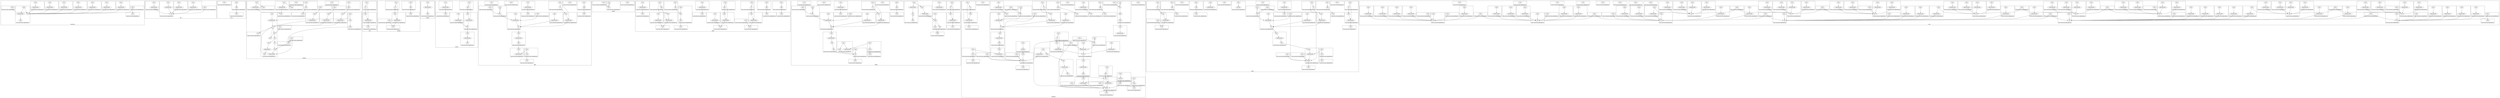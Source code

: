 strict digraph {
subgraph {
subgraph {
createtask_11 [label="Store" comment="  store ptr %call, ptr %arrayidx, align 8, !dbg !131, !tbaa !132"]
createtask_11 -> {
createtask_7
createtask_10
}
createtask_7 [label="Call" comment="  %call = tail call noalias dereferenceable_or_null(56) ptr @malloc(i64 noundef 56) #11, !dbg !129"]
createtask_7 -> {
}
createtask_10 [label="GetElementPtr" comment="  %arrayidx = getelementptr inbounds [11 x ptr], ptr @tasktab, i64 0, i64 %idxprom, !dbg !130"]
createtask_10 -> {
createtask_9
}
createtask_9 [label="SExt" comment="  %idxprom = sext i32 %id to i64, !dbg !130"]
createtask_9 -> {
}
cluster=true
label="Store instruction dependencies"
labelloc=b
}
subgraph {
createtask_12 [label="Load" comment="  %0 = load ptr, ptr @tasklist, align 8, !dbg !136, !tbaa !132"]
createtask_12 -> {
}
cluster=true
label="Load instruction dependencies"
labelloc=b
}
subgraph {
createtask_13 [label="Store" comment="  store ptr %0, ptr %call, align 8, !dbg !137, !tbaa !138"]
createtask_13 -> {
createtask_12
createtask_7
}
createtask_12 [label="Load" comment="  %0 = load ptr, ptr @tasklist, align 8, !dbg !136, !tbaa !132"]
createtask_12 -> {
}
createtask_7 [label="Call" comment="  %call = tail call noalias dereferenceable_or_null(56) ptr @malloc(i64 noundef 56) #11, !dbg !129"]
createtask_7 -> {
}
cluster=true
label="Store instruction dependencies"
labelloc=b
}
subgraph {
createtask_15 [label="Store" comment="  store i32 %id, ptr %t_id, align 8, !dbg !143, !tbaa !144"]
createtask_15 -> {
createtask_14
}
createtask_14 [label="GetElementPtr" comment="  %t_id = getelementptr inbounds %struct.task, ptr %call, i64 0, i32 1, !dbg !142"]
createtask_14 -> {
createtask_7
}
createtask_7 [label="Call" comment="  %call = tail call noalias dereferenceable_or_null(56) ptr @malloc(i64 noundef 56) #11, !dbg !129"]
createtask_7 -> {
}
cluster=true
label="Store instruction dependencies"
labelloc=b
}
subgraph {
createtask_17 [label="Store" comment="  store i32 %pri, ptr %t_pri, align 4, !dbg !146, !tbaa !147"]
createtask_17 -> {
createtask_16
}
createtask_16 [label="GetElementPtr" comment="  %t_pri = getelementptr inbounds %struct.task, ptr %call, i64 0, i32 2, !dbg !145"]
createtask_16 -> {
createtask_7
}
createtask_7 [label="Call" comment="  %call = tail call noalias dereferenceable_or_null(56) ptr @malloc(i64 noundef 56) #11, !dbg !129"]
createtask_7 -> {
}
cluster=true
label="Store instruction dependencies"
labelloc=b
}
subgraph {
createtask_19 [label="Store" comment="  store ptr %wkq, ptr %t_wkq, align 8, !dbg !149, !tbaa !150"]
createtask_19 -> {
createtask_18
}
createtask_18 [label="GetElementPtr" comment="  %t_wkq = getelementptr inbounds %struct.task, ptr %call, i64 0, i32 3, !dbg !148"]
createtask_18 -> {
createtask_7
}
createtask_7 [label="Call" comment="  %call = tail call noalias dereferenceable_or_null(56) ptr @malloc(i64 noundef 56) #11, !dbg !129"]
createtask_7 -> {
}
cluster=true
label="Store instruction dependencies"
labelloc=b
}
subgraph {
createtask_21 [label="Store" comment="  store i32 %state, ptr %t_state, align 8, !dbg !152, !tbaa !153"]
createtask_21 -> {
createtask_20
}
createtask_20 [label="GetElementPtr" comment="  %t_state = getelementptr inbounds %struct.task, ptr %call, i64 0, i32 4, !dbg !151"]
createtask_20 -> {
createtask_7
}
createtask_7 [label="Call" comment="  %call = tail call noalias dereferenceable_or_null(56) ptr @malloc(i64 noundef 56) #11, !dbg !129"]
createtask_7 -> {
}
cluster=true
label="Store instruction dependencies"
labelloc=b
}
subgraph {
createtask_23 [label="Store" comment="  store ptr %fn, ptr %t_fn, align 8, !dbg !155, !tbaa !156"]
createtask_23 -> {
createtask_22
}
createtask_22 [label="GetElementPtr" comment="  %t_fn = getelementptr inbounds %struct.task, ptr %call, i64 0, i32 5, !dbg !154"]
createtask_22 -> {
createtask_7
}
createtask_7 [label="Call" comment="  %call = tail call noalias dereferenceable_or_null(56) ptr @malloc(i64 noundef 56) #11, !dbg !129"]
createtask_7 -> {
}
cluster=true
label="Store instruction dependencies"
labelloc=b
}
subgraph {
createtask_25 [label="Store" comment="  store i64 %v1, ptr %t_v1, align 8, !dbg !158, !tbaa !159"]
createtask_25 -> {
createtask_24
}
createtask_24 [label="GetElementPtr" comment="  %t_v1 = getelementptr inbounds %struct.task, ptr %call, i64 0, i32 6, !dbg !157"]
createtask_24 -> {
createtask_7
}
createtask_7 [label="Call" comment="  %call = tail call noalias dereferenceable_or_null(56) ptr @malloc(i64 noundef 56) #11, !dbg !129"]
createtask_7 -> {
}
cluster=true
label="Store instruction dependencies"
labelloc=b
}
subgraph {
createtask_27 [label="Store" comment="  store i64 %v2, ptr %t_v2, align 8, !dbg !161, !tbaa !162"]
createtask_27 -> {
createtask_26
}
createtask_26 [label="GetElementPtr" comment="  %t_v2 = getelementptr inbounds %struct.task, ptr %call, i64 0, i32 7, !dbg !160"]
createtask_26 -> {
createtask_7
}
createtask_7 [label="Call" comment="  %call = tail call noalias dereferenceable_or_null(56) ptr @malloc(i64 noundef 56) #11, !dbg !129"]
createtask_7 -> {
}
cluster=true
label="Store instruction dependencies"
labelloc=b
}
subgraph {
createtask_28 [label="Store" comment="  store ptr %call, ptr @tasklist, align 8, !dbg !163, !tbaa !132"]
createtask_28 -> {
createtask_7
}
createtask_7 [label="Call" comment="  %call = tail call noalias dereferenceable_or_null(56) ptr @malloc(i64 noundef 56) #11, !dbg !129"]
createtask_7 -> {
}
cluster=true
label="Store instruction dependencies"
labelloc=b
}
cluster=true
label="createtask"
labelloc=b
}
subgraph {
cluster=true
label="malloc"
labelloc=b
}
subgraph {
subgraph {
pkt_7 [label="Store" comment="  store i32 0, ptr %uglygep, align 1, !dbg !129"]
pkt_7 -> {
pkt_6
}
pkt_6 [label="GetElementPtr" comment="  %uglygep = getelementptr i8, ptr %call, i64 20, !dbg !127"]
pkt_6 -> {
pkt_3
}
pkt_3 [label="Call" comment="  %call = tail call noalias dereferenceable_or_null(24) ptr @malloc(i64 noundef 24) #11, !dbg !126"]
pkt_3 -> {
}
cluster=true
label="Store instruction dependencies"
labelloc=b
}
subgraph {
pkt_9 [label="Store" comment="  store ptr %link, ptr %call, align 8, !dbg !131, !tbaa !132"]
pkt_9 -> {
pkt_3
}
pkt_3 [label="Call" comment="  %call = tail call noalias dereferenceable_or_null(24) ptr @malloc(i64 noundef 24) #11, !dbg !126"]
pkt_3 -> {
}
cluster=true
label="Store instruction dependencies"
labelloc=b
}
subgraph {
pkt_11 [label="Store" comment="  store i32 %id, ptr %p_id, align 8, !dbg !139, !tbaa !140"]
pkt_11 -> {
pkt_10
}
pkt_10 [label="GetElementPtr" comment="  %p_id = getelementptr inbounds %struct.packet, ptr %call, i64 0, i32 1, !dbg !138"]
pkt_10 -> {
pkt_3
}
pkt_3 [label="Call" comment="  %call = tail call noalias dereferenceable_or_null(24) ptr @malloc(i64 noundef 24) #11, !dbg !126"]
pkt_3 -> {
}
cluster=true
label="Store instruction dependencies"
labelloc=b
}
subgraph {
pkt_13 [label="Store" comment="  store i32 %kind, ptr %p_kind, align 4, !dbg !142, !tbaa !143"]
pkt_13 -> {
pkt_12
}
pkt_12 [label="GetElementPtr" comment="  %p_kind = getelementptr inbounds %struct.packet, ptr %call, i64 0, i32 2, !dbg !141"]
pkt_12 -> {
pkt_3
}
pkt_3 [label="Call" comment="  %call = tail call noalias dereferenceable_or_null(24) ptr @malloc(i64 noundef 24) #11, !dbg !126"]
pkt_3 -> {
}
cluster=true
label="Store instruction dependencies"
labelloc=b
}
subgraph {
pkt_15 [label="Store" comment="  store i32 0, ptr %p_a1, align 8, !dbg !145, !tbaa !146"]
pkt_15 -> {
pkt_14
}
pkt_14 [label="GetElementPtr" comment="  %p_a1 = getelementptr inbounds %struct.packet, ptr %call, i64 0, i32 3, !dbg !144"]
pkt_14 -> {
pkt_3
}
pkt_3 [label="Call" comment="  %call = tail call noalias dereferenceable_or_null(24) ptr @malloc(i64 noundef 24) #11, !dbg !126"]
pkt_3 -> {
}
cluster=true
label="Store instruction dependencies"
labelloc=b
}
cluster=true
label="pkt"
labelloc=b
}
subgraph {
subgraph {
trace_1 [label="Load" comment="  %0 = load i32, ptr @layout, align 4, !dbg !122, !tbaa !124"]
trace_1 -> {
}
cluster=true
label="Load instruction dependencies"
labelloc=b
}
subgraph {
trace_3 [label="Store" comment="  store i32 %dec, ptr @layout, align 4, !dbg !122, !tbaa !124"]
trace_3 -> {
trace_2
}
trace_2 [label="Add" comment="  %dec = add nsw i32 %0, -1, !dbg !122"]
trace_2 -> {
trace_1
}
trace_1 [label="Load" comment="  %0 = load i32, ptr @layout, align 4, !dbg !122, !tbaa !124"]
trace_1 -> {
}
cluster=true
label="Store instruction dependencies"
labelloc=b
}
subgraph {
trace_7 [label="Store" comment="  store i32 50, ptr @layout, align 4, !dbg !132, !tbaa !124"]
trace_7 -> {
}
cluster=true
label="Store instruction dependencies"
labelloc=b
}
cluster=true
label="trace"
labelloc=b
}
subgraph {
cluster=true
label="printf"
labelloc=b
}
subgraph {
subgraph {
schedule_0 [label="Load" comment="  %0 = load ptr, ptr @tcb, align 8, !dbg !123, !tbaa !124"]
schedule_0 -> {
}
cluster=true
label="Load instruction dependencies"
labelloc=b
}
subgraph {
schedule_6 [label="Load" comment="  %2 = load i32, ptr %t_state, align 8, !dbg !131, !tbaa !132"]
schedule_6 -> {
schedule_5
}
schedule_5 [label="GetElementPtr" comment="  %t_state = getelementptr inbounds %struct.task, ptr %1, i64 0, i32 4, !dbg !131"]
schedule_5 -> {
schedule_3
}
schedule_3 [label="Phi" comment="  %1 = phi ptr [ %storemerge, %sw.epilog ], [ %0, %entry ]"]
schedule_3 -> {
schedule_61
schedule_0
}
schedule_61 [label="Phi" comment="  %storemerge = phi ptr [ %15, %sw.bb11 ], [ %call, %if.end ], !dbg !197"]
schedule_61 -> {
schedule_59
schedule_49
}
schedule_59 [label="Load" comment="  %15 = load ptr, ptr %1, align 8, !dbg !194, !tbaa !195"]
schedule_59 -> {
schedule_3
}
schedule_3 [label="Phi" comment="  %1 = phi ptr [ %storemerge, %sw.epilog ], [ %0, %entry ]"]
schedule_3 -> {
// Cycle
}
schedule_49 [label="Call" comment="  %call = tail call ptr %11(ptr noundef %pkt.0) #11, !dbg !185"]
schedule_49 -> {
schedule_17
schedule_48
}
schedule_17 [label="Phi" comment="  %pkt.0 = phi ptr [ null, %while.body ], [ null, %while.body ], [ %3, %sw.bb ], !dbg !130"]
schedule_17 -> {
schedule_9
}
schedule_9 [label="Load" comment="  %3 = load ptr, ptr %t_wkq, align 8, !dbg !137, !tbaa !139"]
schedule_9 -> {
schedule_8
}
schedule_8 [label="GetElementPtr" comment="  %t_wkq = getelementptr inbounds %struct.task, ptr %1, i64 0, i32 3, !dbg !137"]
schedule_8 -> {
schedule_3
}
schedule_3 [label="Phi" comment="  %1 = phi ptr [ %storemerge, %sw.epilog ], [ %0, %entry ]"]
schedule_3 -> {
// Cycle
}
schedule_48 [label="Load" comment="  %11 = load ptr, ptr %t_fn, align 8, !dbg !183, !tbaa !184"]
schedule_48 -> {
schedule_47
}
schedule_47 [label="GetElementPtr" comment="  %t_fn = getelementptr inbounds %struct.task, ptr %10, i64 0, i32 5, !dbg !183"]
schedule_47 -> {
schedule_46
}
schedule_46 [label="Load" comment="  %10 = load ptr, ptr @tcb, align 8, !dbg !182, !tbaa !124"]
schedule_46 -> {
}
schedule_0 [label="Load" comment="  %0 = load ptr, ptr @tcb, align 8, !dbg !123, !tbaa !124"]
schedule_0 -> {
}
cluster=true
label="Load instruction dependencies"
labelloc=b
}
subgraph {
schedule_9 [label="Load" comment="  %3 = load ptr, ptr %t_wkq, align 8, !dbg !137, !tbaa !139"]
schedule_9 -> {
schedule_8
}
schedule_8 [label="GetElementPtr" comment="  %t_wkq = getelementptr inbounds %struct.task, ptr %1, i64 0, i32 3, !dbg !137"]
schedule_8 -> {
schedule_3
}
schedule_3 [label="Phi" comment="  %1 = phi ptr [ %storemerge, %sw.epilog ], [ %0, %entry ]"]
schedule_3 -> {
schedule_61
schedule_0
}
schedule_61 [label="Phi" comment="  %storemerge = phi ptr [ %15, %sw.bb11 ], [ %call, %if.end ], !dbg !197"]
schedule_61 -> {
schedule_59
schedule_49
}
schedule_59 [label="Load" comment="  %15 = load ptr, ptr %1, align 8, !dbg !194, !tbaa !195"]
schedule_59 -> {
schedule_3
}
schedule_3 [label="Phi" comment="  %1 = phi ptr [ %storemerge, %sw.epilog ], [ %0, %entry ]"]
schedule_3 -> {
// Cycle
}
schedule_49 [label="Call" comment="  %call = tail call ptr %11(ptr noundef %pkt.0) #11, !dbg !185"]
schedule_49 -> {
schedule_17
schedule_48
}
schedule_17 [label="Phi" comment="  %pkt.0 = phi ptr [ null, %while.body ], [ null, %while.body ], [ %3, %sw.bb ], !dbg !130"]
schedule_17 -> {
schedule_9
}
schedule_9 [label="Load" comment="  %3 = load ptr, ptr %t_wkq, align 8, !dbg !137, !tbaa !139"]
schedule_9 -> {
// Cycle
}
schedule_48 [label="Load" comment="  %11 = load ptr, ptr %t_fn, align 8, !dbg !183, !tbaa !184"]
schedule_48 -> {
schedule_47
}
schedule_47 [label="GetElementPtr" comment="  %t_fn = getelementptr inbounds %struct.task, ptr %10, i64 0, i32 5, !dbg !183"]
schedule_47 -> {
schedule_46
}
schedule_46 [label="Load" comment="  %10 = load ptr, ptr @tcb, align 8, !dbg !182, !tbaa !124"]
schedule_46 -> {
}
schedule_0 [label="Load" comment="  %0 = load ptr, ptr @tcb, align 8, !dbg !123, !tbaa !124"]
schedule_0 -> {
}
cluster=true
label="Load instruction dependencies"
labelloc=b
}
subgraph {
schedule_11 [label="Load" comment="  %4 = load ptr, ptr %3, align 8, !dbg !140, !tbaa !141"]
schedule_11 -> {
schedule_9
}
schedule_9 [label="Load" comment="  %3 = load ptr, ptr %t_wkq, align 8, !dbg !137, !tbaa !139"]
schedule_9 -> {
schedule_8
}
schedule_8 [label="GetElementPtr" comment="  %t_wkq = getelementptr inbounds %struct.task, ptr %1, i64 0, i32 3, !dbg !137"]
schedule_8 -> {
schedule_3
}
schedule_3 [label="Phi" comment="  %1 = phi ptr [ %storemerge, %sw.epilog ], [ %0, %entry ]"]
schedule_3 -> {
schedule_61
schedule_0
}
schedule_61 [label="Phi" comment="  %storemerge = phi ptr [ %15, %sw.bb11 ], [ %call, %if.end ], !dbg !197"]
schedule_61 -> {
schedule_59
schedule_49
}
schedule_59 [label="Load" comment="  %15 = load ptr, ptr %1, align 8, !dbg !194, !tbaa !195"]
schedule_59 -> {
schedule_3
}
schedule_3 [label="Phi" comment="  %1 = phi ptr [ %storemerge, %sw.epilog ], [ %0, %entry ]"]
schedule_3 -> {
// Cycle
}
schedule_49 [label="Call" comment="  %call = tail call ptr %11(ptr noundef %pkt.0) #11, !dbg !185"]
schedule_49 -> {
schedule_17
schedule_48
}
schedule_17 [label="Phi" comment="  %pkt.0 = phi ptr [ null, %while.body ], [ null, %while.body ], [ %3, %sw.bb ], !dbg !130"]
schedule_17 -> {
schedule_9
}
schedule_9 [label="Load" comment="  %3 = load ptr, ptr %t_wkq, align 8, !dbg !137, !tbaa !139"]
schedule_9 -> {
// Cycle
}
schedule_48 [label="Load" comment="  %11 = load ptr, ptr %t_fn, align 8, !dbg !183, !tbaa !184"]
schedule_48 -> {
schedule_47
}
schedule_47 [label="GetElementPtr" comment="  %t_fn = getelementptr inbounds %struct.task, ptr %10, i64 0, i32 5, !dbg !183"]
schedule_47 -> {
schedule_46
}
schedule_46 [label="Load" comment="  %10 = load ptr, ptr @tcb, align 8, !dbg !182, !tbaa !124"]
schedule_46 -> {
}
schedule_0 [label="Load" comment="  %0 = load ptr, ptr @tcb, align 8, !dbg !123, !tbaa !124"]
schedule_0 -> {
}
cluster=true
label="Load instruction dependencies"
labelloc=b
}
subgraph {
schedule_12 [label="Store" comment="  store ptr %4, ptr %t_wkq, align 8, !dbg !143, !tbaa !139"]
schedule_12 -> {
schedule_11
schedule_8
}
schedule_11 [label="Load" comment="  %4 = load ptr, ptr %3, align 8, !dbg !140, !tbaa !141"]
schedule_11 -> {
schedule_9
}
schedule_9 [label="Load" comment="  %3 = load ptr, ptr %t_wkq, align 8, !dbg !137, !tbaa !139"]
schedule_9 -> {
schedule_8
}
schedule_8 [label="GetElementPtr" comment="  %t_wkq = getelementptr inbounds %struct.task, ptr %1, i64 0, i32 3, !dbg !137"]
schedule_8 -> {
schedule_3
}
schedule_3 [label="Phi" comment="  %1 = phi ptr [ %storemerge, %sw.epilog ], [ %0, %entry ]"]
schedule_3 -> {
schedule_61
schedule_0
}
schedule_61 [label="Phi" comment="  %storemerge = phi ptr [ %15, %sw.bb11 ], [ %call, %if.end ], !dbg !197"]
schedule_61 -> {
schedule_59
schedule_49
}
schedule_59 [label="Load" comment="  %15 = load ptr, ptr %1, align 8, !dbg !194, !tbaa !195"]
schedule_59 -> {
schedule_3
}
schedule_3 [label="Phi" comment="  %1 = phi ptr [ %storemerge, %sw.epilog ], [ %0, %entry ]"]
schedule_3 -> {
// Cycle
}
schedule_49 [label="Call" comment="  %call = tail call ptr %11(ptr noundef %pkt.0) #11, !dbg !185"]
schedule_49 -> {
schedule_17
schedule_48
}
schedule_17 [label="Phi" comment="  %pkt.0 = phi ptr [ null, %while.body ], [ null, %while.body ], [ %3, %sw.bb ], !dbg !130"]
schedule_17 -> {
schedule_9
}
schedule_9 [label="Load" comment="  %3 = load ptr, ptr %t_wkq, align 8, !dbg !137, !tbaa !139"]
schedule_9 -> {
// Cycle
}
schedule_48 [label="Load" comment="  %11 = load ptr, ptr %t_fn, align 8, !dbg !183, !tbaa !184"]
schedule_48 -> {
schedule_47
}
schedule_47 [label="GetElementPtr" comment="  %t_fn = getelementptr inbounds %struct.task, ptr %10, i64 0, i32 5, !dbg !183"]
schedule_47 -> {
schedule_46
}
schedule_46 [label="Load" comment="  %10 = load ptr, ptr @tcb, align 8, !dbg !182, !tbaa !124"]
schedule_46 -> {
}
schedule_0 [label="Load" comment="  %0 = load ptr, ptr @tcb, align 8, !dbg !123, !tbaa !124"]
schedule_0 -> {
}
schedule_8 [label="GetElementPtr" comment="  %t_wkq = getelementptr inbounds %struct.task, ptr %1, i64 0, i32 3, !dbg !137"]
schedule_8 -> {
// Cycle
}
cluster=true
label="Store instruction dependencies"
labelloc=b
}
subgraph {
schedule_15 [label="Store" comment="  store i32 %cond, ptr %t_state, align 8, !dbg !146, !tbaa !132"]
schedule_15 -> {
schedule_14
schedule_5
}
schedule_14 [label="ZExt" comment="  %cond = zext i1 %cmp3 to i32, !dbg !145"]
schedule_14 -> {
schedule_13
}
schedule_13 [label="ICmp" comment="  %cmp3 = icmp ne ptr %4, null, !dbg !144"]
schedule_13 -> {
schedule_11
}
schedule_11 [label="Load" comment="  %4 = load ptr, ptr %3, align 8, !dbg !140, !tbaa !141"]
schedule_11 -> {
schedule_9
}
schedule_9 [label="Load" comment="  %3 = load ptr, ptr %t_wkq, align 8, !dbg !137, !tbaa !139"]
schedule_9 -> {
schedule_8
}
schedule_8 [label="GetElementPtr" comment="  %t_wkq = getelementptr inbounds %struct.task, ptr %1, i64 0, i32 3, !dbg !137"]
schedule_8 -> {
schedule_3
}
schedule_3 [label="Phi" comment="  %1 = phi ptr [ %storemerge, %sw.epilog ], [ %0, %entry ]"]
schedule_3 -> {
schedule_61
schedule_0
}
schedule_61 [label="Phi" comment="  %storemerge = phi ptr [ %15, %sw.bb11 ], [ %call, %if.end ], !dbg !197"]
schedule_61 -> {
schedule_59
schedule_49
}
schedule_59 [label="Load" comment="  %15 = load ptr, ptr %1, align 8, !dbg !194, !tbaa !195"]
schedule_59 -> {
schedule_3
}
schedule_3 [label="Phi" comment="  %1 = phi ptr [ %storemerge, %sw.epilog ], [ %0, %entry ]"]
schedule_3 -> {
// Cycle
}
schedule_49 [label="Call" comment="  %call = tail call ptr %11(ptr noundef %pkt.0) #11, !dbg !185"]
schedule_49 -> {
schedule_17
schedule_48
}
schedule_17 [label="Phi" comment="  %pkt.0 = phi ptr [ null, %while.body ], [ null, %while.body ], [ %3, %sw.bb ], !dbg !130"]
schedule_17 -> {
schedule_9
}
schedule_9 [label="Load" comment="  %3 = load ptr, ptr %t_wkq, align 8, !dbg !137, !tbaa !139"]
schedule_9 -> {
// Cycle
}
schedule_48 [label="Load" comment="  %11 = load ptr, ptr %t_fn, align 8, !dbg !183, !tbaa !184"]
schedule_48 -> {
schedule_47
}
schedule_47 [label="GetElementPtr" comment="  %t_fn = getelementptr inbounds %struct.task, ptr %10, i64 0, i32 5, !dbg !183"]
schedule_47 -> {
schedule_46
}
schedule_46 [label="Load" comment="  %10 = load ptr, ptr @tcb, align 8, !dbg !182, !tbaa !124"]
schedule_46 -> {
}
schedule_0 [label="Load" comment="  %0 = load ptr, ptr @tcb, align 8, !dbg !123, !tbaa !124"]
schedule_0 -> {
}
schedule_5 [label="GetElementPtr" comment="  %t_state = getelementptr inbounds %struct.task, ptr %1, i64 0, i32 4, !dbg !131"]
schedule_5 -> {
schedule_3
}
schedule_3 [label="Phi" comment="  %1 = phi ptr [ %storemerge, %sw.epilog ], [ %0, %entry ]"]
schedule_3 -> {
// Cycle
}
cluster=true
label="Store instruction dependencies"
labelloc=b
}
subgraph {
schedule_20 [label="Load" comment="  %5 = load i32, ptr %t_id, align 8, !dbg !148, !tbaa !149"]
schedule_20 -> {
schedule_19
}
schedule_19 [label="GetElementPtr" comment="  %t_id = getelementptr inbounds %struct.task, ptr %1, i64 0, i32 1, !dbg !148"]
schedule_19 -> {
schedule_3
}
schedule_3 [label="Phi" comment="  %1 = phi ptr [ %storemerge, %sw.epilog ], [ %0, %entry ]"]
schedule_3 -> {
schedule_61
schedule_0
}
schedule_61 [label="Phi" comment="  %storemerge = phi ptr [ %15, %sw.bb11 ], [ %call, %if.end ], !dbg !197"]
schedule_61 -> {
schedule_59
schedule_49
}
schedule_59 [label="Load" comment="  %15 = load ptr, ptr %1, align 8, !dbg !194, !tbaa !195"]
schedule_59 -> {
schedule_3
}
schedule_3 [label="Phi" comment="  %1 = phi ptr [ %storemerge, %sw.epilog ], [ %0, %entry ]"]
schedule_3 -> {
// Cycle
}
schedule_49 [label="Call" comment="  %call = tail call ptr %11(ptr noundef %pkt.0) #11, !dbg !185"]
schedule_49 -> {
schedule_17
schedule_48
}
schedule_17 [label="Phi" comment="  %pkt.0 = phi ptr [ null, %while.body ], [ null, %while.body ], [ %3, %sw.bb ], !dbg !130"]
schedule_17 -> {
schedule_9
}
schedule_9 [label="Load" comment="  %3 = load ptr, ptr %t_wkq, align 8, !dbg !137, !tbaa !139"]
schedule_9 -> {
schedule_8
}
schedule_8 [label="GetElementPtr" comment="  %t_wkq = getelementptr inbounds %struct.task, ptr %1, i64 0, i32 3, !dbg !137"]
schedule_8 -> {
schedule_3
}
schedule_3 [label="Phi" comment="  %1 = phi ptr [ %storemerge, %sw.epilog ], [ %0, %entry ]"]
schedule_3 -> {
// Cycle
}
schedule_48 [label="Load" comment="  %11 = load ptr, ptr %t_fn, align 8, !dbg !183, !tbaa !184"]
schedule_48 -> {
schedule_47
}
schedule_47 [label="GetElementPtr" comment="  %t_fn = getelementptr inbounds %struct.task, ptr %10, i64 0, i32 5, !dbg !183"]
schedule_47 -> {
schedule_46
}
schedule_46 [label="Load" comment="  %10 = load ptr, ptr @tcb, align 8, !dbg !182, !tbaa !124"]
schedule_46 -> {
}
schedule_0 [label="Load" comment="  %0 = load ptr, ptr @tcb, align 8, !dbg !123, !tbaa !124"]
schedule_0 -> {
}
cluster=true
label="Load instruction dependencies"
labelloc=b
}
subgraph {
schedule_22 [label="Store" comment="  store i64 %conv, ptr @taskid, align 8, !dbg !151, !tbaa !152"]
schedule_22 -> {
schedule_21
}
schedule_21 [label="SExt" comment="  %conv = sext i32 %5 to i64, !dbg !150"]
schedule_21 -> {
schedule_20
}
schedule_20 [label="Load" comment="  %5 = load i32, ptr %t_id, align 8, !dbg !148, !tbaa !149"]
schedule_20 -> {
schedule_19
}
schedule_19 [label="GetElementPtr" comment="  %t_id = getelementptr inbounds %struct.task, ptr %1, i64 0, i32 1, !dbg !148"]
schedule_19 -> {
schedule_3
}
schedule_3 [label="Phi" comment="  %1 = phi ptr [ %storemerge, %sw.epilog ], [ %0, %entry ]"]
schedule_3 -> {
schedule_61
schedule_0
}
schedule_61 [label="Phi" comment="  %storemerge = phi ptr [ %15, %sw.bb11 ], [ %call, %if.end ], !dbg !197"]
schedule_61 -> {
schedule_59
schedule_49
}
schedule_59 [label="Load" comment="  %15 = load ptr, ptr %1, align 8, !dbg !194, !tbaa !195"]
schedule_59 -> {
schedule_3
}
schedule_3 [label="Phi" comment="  %1 = phi ptr [ %storemerge, %sw.epilog ], [ %0, %entry ]"]
schedule_3 -> {
// Cycle
}
schedule_49 [label="Call" comment="  %call = tail call ptr %11(ptr noundef %pkt.0) #11, !dbg !185"]
schedule_49 -> {
schedule_17
schedule_48
}
schedule_17 [label="Phi" comment="  %pkt.0 = phi ptr [ null, %while.body ], [ null, %while.body ], [ %3, %sw.bb ], !dbg !130"]
schedule_17 -> {
schedule_9
}
schedule_9 [label="Load" comment="  %3 = load ptr, ptr %t_wkq, align 8, !dbg !137, !tbaa !139"]
schedule_9 -> {
schedule_8
}
schedule_8 [label="GetElementPtr" comment="  %t_wkq = getelementptr inbounds %struct.task, ptr %1, i64 0, i32 3, !dbg !137"]
schedule_8 -> {
schedule_3
}
schedule_3 [label="Phi" comment="  %1 = phi ptr [ %storemerge, %sw.epilog ], [ %0, %entry ]"]
schedule_3 -> {
// Cycle
}
schedule_48 [label="Load" comment="  %11 = load ptr, ptr %t_fn, align 8, !dbg !183, !tbaa !184"]
schedule_48 -> {
schedule_47
}
schedule_47 [label="GetElementPtr" comment="  %t_fn = getelementptr inbounds %struct.task, ptr %10, i64 0, i32 5, !dbg !183"]
schedule_47 -> {
schedule_46
}
schedule_46 [label="Load" comment="  %10 = load ptr, ptr @tcb, align 8, !dbg !182, !tbaa !124"]
schedule_46 -> {
}
schedule_0 [label="Load" comment="  %0 = load ptr, ptr @tcb, align 8, !dbg !123, !tbaa !124"]
schedule_0 -> {
}
cluster=true
label="Store instruction dependencies"
labelloc=b
}
subgraph {
schedule_24 [label="Load" comment="  %6 = load i64, ptr %t_v1, align 8, !dbg !153, !tbaa !154"]
schedule_24 -> {
schedule_23
}
schedule_23 [label="GetElementPtr" comment="  %t_v1 = getelementptr inbounds %struct.task, ptr %1, i64 0, i32 6, !dbg !153"]
schedule_23 -> {
schedule_3
}
schedule_3 [label="Phi" comment="  %1 = phi ptr [ %storemerge, %sw.epilog ], [ %0, %entry ]"]
schedule_3 -> {
schedule_61
schedule_0
}
schedule_61 [label="Phi" comment="  %storemerge = phi ptr [ %15, %sw.bb11 ], [ %call, %if.end ], !dbg !197"]
schedule_61 -> {
schedule_59
schedule_49
}
schedule_59 [label="Load" comment="  %15 = load ptr, ptr %1, align 8, !dbg !194, !tbaa !195"]
schedule_59 -> {
schedule_3
}
schedule_3 [label="Phi" comment="  %1 = phi ptr [ %storemerge, %sw.epilog ], [ %0, %entry ]"]
schedule_3 -> {
// Cycle
}
schedule_49 [label="Call" comment="  %call = tail call ptr %11(ptr noundef %pkt.0) #11, !dbg !185"]
schedule_49 -> {
schedule_17
schedule_48
}
schedule_17 [label="Phi" comment="  %pkt.0 = phi ptr [ null, %while.body ], [ null, %while.body ], [ %3, %sw.bb ], !dbg !130"]
schedule_17 -> {
schedule_9
}
schedule_9 [label="Load" comment="  %3 = load ptr, ptr %t_wkq, align 8, !dbg !137, !tbaa !139"]
schedule_9 -> {
schedule_8
}
schedule_8 [label="GetElementPtr" comment="  %t_wkq = getelementptr inbounds %struct.task, ptr %1, i64 0, i32 3, !dbg !137"]
schedule_8 -> {
schedule_3
}
schedule_3 [label="Phi" comment="  %1 = phi ptr [ %storemerge, %sw.epilog ], [ %0, %entry ]"]
schedule_3 -> {
// Cycle
}
schedule_48 [label="Load" comment="  %11 = load ptr, ptr %t_fn, align 8, !dbg !183, !tbaa !184"]
schedule_48 -> {
schedule_47
}
schedule_47 [label="GetElementPtr" comment="  %t_fn = getelementptr inbounds %struct.task, ptr %10, i64 0, i32 5, !dbg !183"]
schedule_47 -> {
schedule_46
}
schedule_46 [label="Load" comment="  %10 = load ptr, ptr @tcb, align 8, !dbg !182, !tbaa !124"]
schedule_46 -> {
}
schedule_0 [label="Load" comment="  %0 = load ptr, ptr @tcb, align 8, !dbg !123, !tbaa !124"]
schedule_0 -> {
}
cluster=true
label="Load instruction dependencies"
labelloc=b
}
subgraph {
schedule_25 [label="Store" comment="  store i64 %6, ptr @v1, align 8, !dbg !155, !tbaa !152"]
schedule_25 -> {
schedule_24
}
schedule_24 [label="Load" comment="  %6 = load i64, ptr %t_v1, align 8, !dbg !153, !tbaa !154"]
schedule_24 -> {
schedule_23
}
schedule_23 [label="GetElementPtr" comment="  %t_v1 = getelementptr inbounds %struct.task, ptr %1, i64 0, i32 6, !dbg !153"]
schedule_23 -> {
schedule_3
}
schedule_3 [label="Phi" comment="  %1 = phi ptr [ %storemerge, %sw.epilog ], [ %0, %entry ]"]
schedule_3 -> {
schedule_61
schedule_0
}
schedule_61 [label="Phi" comment="  %storemerge = phi ptr [ %15, %sw.bb11 ], [ %call, %if.end ], !dbg !197"]
schedule_61 -> {
schedule_59
schedule_49
}
schedule_59 [label="Load" comment="  %15 = load ptr, ptr %1, align 8, !dbg !194, !tbaa !195"]
schedule_59 -> {
schedule_3
}
schedule_3 [label="Phi" comment="  %1 = phi ptr [ %storemerge, %sw.epilog ], [ %0, %entry ]"]
schedule_3 -> {
// Cycle
}
schedule_49 [label="Call" comment="  %call = tail call ptr %11(ptr noundef %pkt.0) #11, !dbg !185"]
schedule_49 -> {
schedule_17
schedule_48
}
schedule_17 [label="Phi" comment="  %pkt.0 = phi ptr [ null, %while.body ], [ null, %while.body ], [ %3, %sw.bb ], !dbg !130"]
schedule_17 -> {
schedule_9
}
schedule_9 [label="Load" comment="  %3 = load ptr, ptr %t_wkq, align 8, !dbg !137, !tbaa !139"]
schedule_9 -> {
schedule_8
}
schedule_8 [label="GetElementPtr" comment="  %t_wkq = getelementptr inbounds %struct.task, ptr %1, i64 0, i32 3, !dbg !137"]
schedule_8 -> {
schedule_3
}
schedule_3 [label="Phi" comment="  %1 = phi ptr [ %storemerge, %sw.epilog ], [ %0, %entry ]"]
schedule_3 -> {
// Cycle
}
schedule_48 [label="Load" comment="  %11 = load ptr, ptr %t_fn, align 8, !dbg !183, !tbaa !184"]
schedule_48 -> {
schedule_47
}
schedule_47 [label="GetElementPtr" comment="  %t_fn = getelementptr inbounds %struct.task, ptr %10, i64 0, i32 5, !dbg !183"]
schedule_47 -> {
schedule_46
}
schedule_46 [label="Load" comment="  %10 = load ptr, ptr @tcb, align 8, !dbg !182, !tbaa !124"]
schedule_46 -> {
}
schedule_0 [label="Load" comment="  %0 = load ptr, ptr @tcb, align 8, !dbg !123, !tbaa !124"]
schedule_0 -> {
}
cluster=true
label="Store instruction dependencies"
labelloc=b
}
subgraph {
schedule_27 [label="Load" comment="  %7 = load i64, ptr %t_v2, align 8, !dbg !156, !tbaa !157"]
schedule_27 -> {
schedule_26
}
schedule_26 [label="GetElementPtr" comment="  %t_v2 = getelementptr inbounds %struct.task, ptr %1, i64 0, i32 7, !dbg !156"]
schedule_26 -> {
schedule_3
}
schedule_3 [label="Phi" comment="  %1 = phi ptr [ %storemerge, %sw.epilog ], [ %0, %entry ]"]
schedule_3 -> {
schedule_61
schedule_0
}
schedule_61 [label="Phi" comment="  %storemerge = phi ptr [ %15, %sw.bb11 ], [ %call, %if.end ], !dbg !197"]
schedule_61 -> {
schedule_59
schedule_49
}
schedule_59 [label="Load" comment="  %15 = load ptr, ptr %1, align 8, !dbg !194, !tbaa !195"]
schedule_59 -> {
schedule_3
}
schedule_3 [label="Phi" comment="  %1 = phi ptr [ %storemerge, %sw.epilog ], [ %0, %entry ]"]
schedule_3 -> {
// Cycle
}
schedule_49 [label="Call" comment="  %call = tail call ptr %11(ptr noundef %pkt.0) #11, !dbg !185"]
schedule_49 -> {
schedule_17
schedule_48
}
schedule_17 [label="Phi" comment="  %pkt.0 = phi ptr [ null, %while.body ], [ null, %while.body ], [ %3, %sw.bb ], !dbg !130"]
schedule_17 -> {
schedule_9
}
schedule_9 [label="Load" comment="  %3 = load ptr, ptr %t_wkq, align 8, !dbg !137, !tbaa !139"]
schedule_9 -> {
schedule_8
}
schedule_8 [label="GetElementPtr" comment="  %t_wkq = getelementptr inbounds %struct.task, ptr %1, i64 0, i32 3, !dbg !137"]
schedule_8 -> {
schedule_3
}
schedule_3 [label="Phi" comment="  %1 = phi ptr [ %storemerge, %sw.epilog ], [ %0, %entry ]"]
schedule_3 -> {
// Cycle
}
schedule_48 [label="Load" comment="  %11 = load ptr, ptr %t_fn, align 8, !dbg !183, !tbaa !184"]
schedule_48 -> {
schedule_47
}
schedule_47 [label="GetElementPtr" comment="  %t_fn = getelementptr inbounds %struct.task, ptr %10, i64 0, i32 5, !dbg !183"]
schedule_47 -> {
schedule_46
}
schedule_46 [label="Load" comment="  %10 = load ptr, ptr @tcb, align 8, !dbg !182, !tbaa !124"]
schedule_46 -> {
}
schedule_0 [label="Load" comment="  %0 = load ptr, ptr @tcb, align 8, !dbg !123, !tbaa !124"]
schedule_0 -> {
}
cluster=true
label="Load instruction dependencies"
labelloc=b
}
subgraph {
schedule_28 [label="Store" comment="  store i64 %7, ptr @v2, align 8, !dbg !158, !tbaa !152"]
schedule_28 -> {
schedule_27
}
schedule_27 [label="Load" comment="  %7 = load i64, ptr %t_v2, align 8, !dbg !156, !tbaa !157"]
schedule_27 -> {
schedule_26
}
schedule_26 [label="GetElementPtr" comment="  %t_v2 = getelementptr inbounds %struct.task, ptr %1, i64 0, i32 7, !dbg !156"]
schedule_26 -> {
schedule_3
}
schedule_3 [label="Phi" comment="  %1 = phi ptr [ %storemerge, %sw.epilog ], [ %0, %entry ]"]
schedule_3 -> {
schedule_61
schedule_0
}
schedule_61 [label="Phi" comment="  %storemerge = phi ptr [ %15, %sw.bb11 ], [ %call, %if.end ], !dbg !197"]
schedule_61 -> {
schedule_59
schedule_49
}
schedule_59 [label="Load" comment="  %15 = load ptr, ptr %1, align 8, !dbg !194, !tbaa !195"]
schedule_59 -> {
schedule_3
}
schedule_3 [label="Phi" comment="  %1 = phi ptr [ %storemerge, %sw.epilog ], [ %0, %entry ]"]
schedule_3 -> {
// Cycle
}
schedule_49 [label="Call" comment="  %call = tail call ptr %11(ptr noundef %pkt.0) #11, !dbg !185"]
schedule_49 -> {
schedule_17
schedule_48
}
schedule_17 [label="Phi" comment="  %pkt.0 = phi ptr [ null, %while.body ], [ null, %while.body ], [ %3, %sw.bb ], !dbg !130"]
schedule_17 -> {
schedule_9
}
schedule_9 [label="Load" comment="  %3 = load ptr, ptr %t_wkq, align 8, !dbg !137, !tbaa !139"]
schedule_9 -> {
schedule_8
}
schedule_8 [label="GetElementPtr" comment="  %t_wkq = getelementptr inbounds %struct.task, ptr %1, i64 0, i32 3, !dbg !137"]
schedule_8 -> {
schedule_3
}
schedule_3 [label="Phi" comment="  %1 = phi ptr [ %storemerge, %sw.epilog ], [ %0, %entry ]"]
schedule_3 -> {
// Cycle
}
schedule_48 [label="Load" comment="  %11 = load ptr, ptr %t_fn, align 8, !dbg !183, !tbaa !184"]
schedule_48 -> {
schedule_47
}
schedule_47 [label="GetElementPtr" comment="  %t_fn = getelementptr inbounds %struct.task, ptr %10, i64 0, i32 5, !dbg !183"]
schedule_47 -> {
schedule_46
}
schedule_46 [label="Load" comment="  %10 = load ptr, ptr @tcb, align 8, !dbg !182, !tbaa !124"]
schedule_46 -> {
}
schedule_0 [label="Load" comment="  %0 = load ptr, ptr @tcb, align 8, !dbg !123, !tbaa !124"]
schedule_0 -> {
}
cluster=true
label="Store instruction dependencies"
labelloc=b
}
subgraph {
schedule_29 [label="Load" comment="  %8 = load i32, ptr @tracing, align 4, !dbg !159, !tbaa !161"]
schedule_29 -> {
}
cluster=true
label="Load instruction dependencies"
labelloc=b
}
subgraph {
schedule_33 [label="Load" comment="  %9 = load i32, ptr @layout, align 4, !dbg !171, !tbaa !161"]
schedule_33 -> {
}
cluster=true
label="Load instruction dependencies"
labelloc=b
}
subgraph {
schedule_35 [label="Store" comment="  store i32 %dec.i, ptr @layout, align 4, !dbg !171, !tbaa !161"]
schedule_35 -> {
schedule_34
}
schedule_34 [label="Add" comment="  %dec.i = add nsw i32 %9, -1, !dbg !171"]
schedule_34 -> {
schedule_33
}
schedule_33 [label="Load" comment="  %9 = load i32, ptr @layout, align 4, !dbg !171, !tbaa !161"]
schedule_33 -> {
}
cluster=true
label="Store instruction dependencies"
labelloc=b
}
subgraph {
schedule_39 [label="Store" comment="  store i32 50, ptr @layout, align 4, !dbg !177, !tbaa !161"]
schedule_39 -> {
}
cluster=true
label="Store instruction dependencies"
labelloc=b
}
subgraph {
schedule_46 [label="Load" comment="  %10 = load ptr, ptr @tcb, align 8, !dbg !182, !tbaa !124"]
schedule_46 -> {
}
cluster=true
label="Load instruction dependencies"
labelloc=b
}
subgraph {
schedule_48 [label="Load" comment="  %11 = load ptr, ptr %t_fn, align 8, !dbg !183, !tbaa !184"]
schedule_48 -> {
schedule_47
}
schedule_47 [label="GetElementPtr" comment="  %t_fn = getelementptr inbounds %struct.task, ptr %10, i64 0, i32 5, !dbg !183"]
schedule_47 -> {
schedule_46
}
schedule_46 [label="Load" comment="  %10 = load ptr, ptr @tcb, align 8, !dbg !182, !tbaa !124"]
schedule_46 -> {
}
cluster=true
label="Load instruction dependencies"
labelloc=b
}
subgraph {
schedule_51 [label="Load" comment="  %12 = load i64, ptr @v1, align 8, !dbg !186, !tbaa !152"]
schedule_51 -> {
}
cluster=true
label="Load instruction dependencies"
labelloc=b
}
subgraph {
schedule_52 [label="Load" comment="  %13 = load ptr, ptr @tcb, align 8, !dbg !187, !tbaa !124"]
schedule_52 -> {
}
cluster=true
label="Load instruction dependencies"
labelloc=b
}
subgraph {
schedule_54 [label="Store" comment="  store i64 %12, ptr %t_v19, align 8, !dbg !189, !tbaa !154"]
schedule_54 -> {
schedule_51
schedule_53
}
schedule_51 [label="Load" comment="  %12 = load i64, ptr @v1, align 8, !dbg !186, !tbaa !152"]
schedule_51 -> {
}
schedule_53 [label="GetElementPtr" comment="  %t_v19 = getelementptr inbounds %struct.task, ptr %13, i64 0, i32 6, !dbg !188"]
schedule_53 -> {
schedule_52
}
schedule_52 [label="Load" comment="  %13 = load ptr, ptr @tcb, align 8, !dbg !187, !tbaa !124"]
schedule_52 -> {
}
cluster=true
label="Store instruction dependencies"
labelloc=b
}
subgraph {
schedule_55 [label="Load" comment="  %14 = load i64, ptr @v2, align 8, !dbg !190, !tbaa !152"]
schedule_55 -> {
}
cluster=true
label="Load instruction dependencies"
labelloc=b
}
subgraph {
schedule_57 [label="Store" comment="  store i64 %14, ptr %t_v210, align 8, !dbg !192, !tbaa !157"]
schedule_57 -> {
schedule_55
schedule_56
}
schedule_55 [label="Load" comment="  %14 = load i64, ptr @v2, align 8, !dbg !190, !tbaa !152"]
schedule_55 -> {
}
schedule_56 [label="GetElementPtr" comment="  %t_v210 = getelementptr inbounds %struct.task, ptr %13, i64 0, i32 7, !dbg !191"]
schedule_56 -> {
schedule_52
}
schedule_52 [label="Load" comment="  %13 = load ptr, ptr @tcb, align 8, !dbg !187, !tbaa !124"]
schedule_52 -> {
}
cluster=true
label="Store instruction dependencies"
labelloc=b
}
subgraph {
schedule_59 [label="Load" comment="  %15 = load ptr, ptr %1, align 8, !dbg !194, !tbaa !195"]
schedule_59 -> {
schedule_3
}
schedule_3 [label="Phi" comment="  %1 = phi ptr [ %storemerge, %sw.epilog ], [ %0, %entry ]"]
schedule_3 -> {
schedule_61
schedule_0
}
schedule_61 [label="Phi" comment="  %storemerge = phi ptr [ %15, %sw.bb11 ], [ %call, %if.end ], !dbg !197"]
schedule_61 -> {
schedule_59
schedule_49
}
schedule_59 [label="Load" comment="  %15 = load ptr, ptr %1, align 8, !dbg !194, !tbaa !195"]
schedule_59 -> {
// Cycle
}
schedule_49 [label="Call" comment="  %call = tail call ptr %11(ptr noundef %pkt.0) #11, !dbg !185"]
schedule_49 -> {
schedule_17
schedule_48
}
schedule_17 [label="Phi" comment="  %pkt.0 = phi ptr [ null, %while.body ], [ null, %while.body ], [ %3, %sw.bb ], !dbg !130"]
schedule_17 -> {
schedule_9
}
schedule_9 [label="Load" comment="  %3 = load ptr, ptr %t_wkq, align 8, !dbg !137, !tbaa !139"]
schedule_9 -> {
schedule_8
}
schedule_8 [label="GetElementPtr" comment="  %t_wkq = getelementptr inbounds %struct.task, ptr %1, i64 0, i32 3, !dbg !137"]
schedule_8 -> {
schedule_3
}
schedule_3 [label="Phi" comment="  %1 = phi ptr [ %storemerge, %sw.epilog ], [ %0, %entry ]"]
schedule_3 -> {
// Cycle
}
schedule_48 [label="Load" comment="  %11 = load ptr, ptr %t_fn, align 8, !dbg !183, !tbaa !184"]
schedule_48 -> {
schedule_47
}
schedule_47 [label="GetElementPtr" comment="  %t_fn = getelementptr inbounds %struct.task, ptr %10, i64 0, i32 5, !dbg !183"]
schedule_47 -> {
schedule_46
}
schedule_46 [label="Load" comment="  %10 = load ptr, ptr @tcb, align 8, !dbg !182, !tbaa !124"]
schedule_46 -> {
}
schedule_0 [label="Load" comment="  %0 = load ptr, ptr @tcb, align 8, !dbg !123, !tbaa !124"]
schedule_0 -> {
}
cluster=true
label="Load instruction dependencies"
labelloc=b
}
subgraph {
schedule_62 [label="Store" comment="  store ptr %storemerge, ptr @tcb, align 8, !dbg !197, !tbaa !124"]
schedule_62 -> {
schedule_61
}
schedule_61 [label="Phi" comment="  %storemerge = phi ptr [ %15, %sw.bb11 ], [ %call, %if.end ], !dbg !197"]
schedule_61 -> {
schedule_59
schedule_49
}
schedule_59 [label="Load" comment="  %15 = load ptr, ptr %1, align 8, !dbg !194, !tbaa !195"]
schedule_59 -> {
schedule_3
}
schedule_3 [label="Phi" comment="  %1 = phi ptr [ %storemerge, %sw.epilog ], [ %0, %entry ]"]
schedule_3 -> {
schedule_61
schedule_0
}
schedule_61 [label="Phi" comment="  %storemerge = phi ptr [ %15, %sw.bb11 ], [ %call, %if.end ], !dbg !197"]
schedule_61 -> {
// Cycle
}
schedule_0 [label="Load" comment="  %0 = load ptr, ptr @tcb, align 8, !dbg !123, !tbaa !124"]
schedule_0 -> {
}
schedule_49 [label="Call" comment="  %call = tail call ptr %11(ptr noundef %pkt.0) #11, !dbg !185"]
schedule_49 -> {
schedule_17
schedule_48
}
schedule_17 [label="Phi" comment="  %pkt.0 = phi ptr [ null, %while.body ], [ null, %while.body ], [ %3, %sw.bb ], !dbg !130"]
schedule_17 -> {
schedule_9
}
schedule_9 [label="Load" comment="  %3 = load ptr, ptr %t_wkq, align 8, !dbg !137, !tbaa !139"]
schedule_9 -> {
schedule_8
}
schedule_8 [label="GetElementPtr" comment="  %t_wkq = getelementptr inbounds %struct.task, ptr %1, i64 0, i32 3, !dbg !137"]
schedule_8 -> {
schedule_3
}
schedule_3 [label="Phi" comment="  %1 = phi ptr [ %storemerge, %sw.epilog ], [ %0, %entry ]"]
schedule_3 -> {
// Cycle
}
schedule_48 [label="Load" comment="  %11 = load ptr, ptr %t_fn, align 8, !dbg !183, !tbaa !184"]
schedule_48 -> {
schedule_47
}
schedule_47 [label="GetElementPtr" comment="  %t_fn = getelementptr inbounds %struct.task, ptr %10, i64 0, i32 5, !dbg !183"]
schedule_47 -> {
schedule_46
}
schedule_46 [label="Load" comment="  %10 = load ptr, ptr @tcb, align 8, !dbg !182, !tbaa !124"]
schedule_46 -> {
}
cluster=true
label="Store instruction dependencies"
labelloc=b
}
cluster=true
label="schedule"
labelloc=b
}
subgraph {
subgraph {
Wait_0 [label="Load" comment="  %0 = load ptr, ptr @tcb, align 8, !dbg !120, !tbaa !121"]
Wait_0 -> {
}
cluster=true
label="Load instruction dependencies"
labelloc=b
}
subgraph {
Wait_2 [label="Load" comment="  %1 = load i32, ptr %t_state, align 8, !dbg !126, !tbaa !127"]
Wait_2 -> {
Wait_1
}
Wait_1 [label="GetElementPtr" comment="  %t_state = getelementptr inbounds %struct.task, ptr %0, i64 0, i32 4, !dbg !125"]
Wait_1 -> {
Wait_0
}
Wait_0 [label="Load" comment="  %0 = load ptr, ptr @tcb, align 8, !dbg !120, !tbaa !121"]
Wait_0 -> {
}
cluster=true
label="Load instruction dependencies"
labelloc=b
}
subgraph {
Wait_4 [label="Store" comment="  store i32 %or, ptr %t_state, align 8, !dbg !126, !tbaa !127"]
Wait_4 -> {
Wait_3
Wait_1
}
Wait_3 [label="Or" comment="  %or = or i32 %1, 2, !dbg !126"]
Wait_3 -> {
Wait_2
}
Wait_2 [label="Load" comment="  %1 = load i32, ptr %t_state, align 8, !dbg !126, !tbaa !127"]
Wait_2 -> {
Wait_1
}
Wait_1 [label="GetElementPtr" comment="  %t_state = getelementptr inbounds %struct.task, ptr %0, i64 0, i32 4, !dbg !125"]
Wait_1 -> {
Wait_0
}
Wait_0 [label="Load" comment="  %0 = load ptr, ptr @tcb, align 8, !dbg !120, !tbaa !121"]
Wait_0 -> {
}
Wait_1 [label="GetElementPtr" comment="  %t_state = getelementptr inbounds %struct.task, ptr %0, i64 0, i32 4, !dbg !125"]
Wait_1 -> {
// Cycle
}
cluster=true
label="Store instruction dependencies"
labelloc=b
}
cluster=true
label="Wait"
labelloc=b
}
subgraph {
subgraph {
holdself_0 [label="Load" comment="  %0 = load i32, ptr @holdcount, align 4, !dbg !120, !tbaa !121"]
holdself_0 -> {
}
cluster=true
label="Load instruction dependencies"
labelloc=b
}
subgraph {
holdself_2 [label="Store" comment="  store i32 %inc, ptr @holdcount, align 4, !dbg !120, !tbaa !121"]
holdself_2 -> {
holdself_1
}
holdself_1 [label="Add" comment="  %inc = add nsw i32 %0, 1, !dbg !120"]
holdself_1 -> {
holdself_0
}
holdself_0 [label="Load" comment="  %0 = load i32, ptr @holdcount, align 4, !dbg !120, !tbaa !121"]
holdself_0 -> {
}
cluster=true
label="Store instruction dependencies"
labelloc=b
}
subgraph {
holdself_3 [label="Load" comment="  %1 = load ptr, ptr @tcb, align 8, !dbg !125, !tbaa !126"]
holdself_3 -> {
}
cluster=true
label="Load instruction dependencies"
labelloc=b
}
subgraph {
holdself_5 [label="Load" comment="  %2 = load i32, ptr %t_state, align 8, !dbg !129, !tbaa !130"]
holdself_5 -> {
holdself_4
}
holdself_4 [label="GetElementPtr" comment="  %t_state = getelementptr inbounds %struct.task, ptr %1, i64 0, i32 4, !dbg !128"]
holdself_4 -> {
holdself_3
}
holdself_3 [label="Load" comment="  %1 = load ptr, ptr @tcb, align 8, !dbg !125, !tbaa !126"]
holdself_3 -> {
}
cluster=true
label="Load instruction dependencies"
labelloc=b
}
subgraph {
holdself_7 [label="Store" comment="  store i32 %or, ptr %t_state, align 8, !dbg !129, !tbaa !130"]
holdself_7 -> {
holdself_6
holdself_4
}
holdself_6 [label="Or" comment="  %or = or i32 %2, 4, !dbg !129"]
holdself_6 -> {
holdself_5
}
holdself_5 [label="Load" comment="  %2 = load i32, ptr %t_state, align 8, !dbg !129, !tbaa !130"]
holdself_5 -> {
holdself_4
}
holdself_4 [label="GetElementPtr" comment="  %t_state = getelementptr inbounds %struct.task, ptr %1, i64 0, i32 4, !dbg !128"]
holdself_4 -> {
holdself_3
}
holdself_3 [label="Load" comment="  %1 = load ptr, ptr @tcb, align 8, !dbg !125, !tbaa !126"]
holdself_3 -> {
}
holdself_4 [label="GetElementPtr" comment="  %t_state = getelementptr inbounds %struct.task, ptr %1, i64 0, i32 4, !dbg !128"]
holdself_4 -> {
// Cycle
}
cluster=true
label="Store instruction dependencies"
labelloc=b
}
subgraph {
holdself_8 [label="Load" comment="  %3 = load ptr, ptr %1, align 8, !dbg !133, !tbaa !134"]
holdself_8 -> {
holdself_3
}
holdself_3 [label="Load" comment="  %1 = load ptr, ptr @tcb, align 8, !dbg !125, !tbaa !126"]
holdself_3 -> {
}
cluster=true
label="Load instruction dependencies"
labelloc=b
}
cluster=true
label="holdself"
labelloc=b
}
subgraph {
subgraph {
findtcb_7 [label="Load" comment="  %1 = load ptr, ptr %arrayidx, align 8, !dbg !125, !tbaa !126"]
findtcb_7 -> {
findtcb_6
}
findtcb_6 [label="GetElementPtr" comment="  %arrayidx = getelementptr inbounds [11 x ptr], ptr @tasktab, i64 0, i64 %conv, !dbg !125"]
findtcb_6 -> {
findtcb_5
}
findtcb_5 [label="SExt" comment="  %conv = sext i32 %id to i64"]
findtcb_5 -> {
}
cluster=true
label="Load instruction dependencies"
labelloc=b
}
cluster=true
label="findtcb"
labelloc=b
}
subgraph {
subgraph {
release_8 [label="Load" comment="  %1 = load ptr, ptr %arrayidx.i, align 8, !dbg !131, !tbaa !132"]
release_8 -> {
release_7
}
release_7 [label="GetElementPtr" comment="  %arrayidx.i = getelementptr inbounds [11 x ptr], ptr @tasktab, i64 0, i64 %conv.i, !dbg !131"]
release_7 -> {
release_6
}
release_6 [label="SExt" comment="  %conv.i = sext i32 %id to i64"]
release_6 -> {
}
cluster=true
label="Load instruction dependencies"
labelloc=b
}
subgraph {
release_20 [label="Load" comment="  %2 = load i32, ptr %t_state, align 8, !dbg !143, !tbaa !144"]
release_20 -> {
release_19
}
release_19 [label="GetElementPtr" comment="  %t_state = getelementptr inbounds %struct.task, ptr %t.0.i, i64 0, i32 4, !dbg !142"]
release_19 -> {
release_11
}
release_11 [label="Phi" comment="  %t.0.i = phi ptr [ %1, %if.then.i ], [ null, %entry ], !dbg !127"]
release_11 -> {
release_8
}
release_8 [label="Load" comment="  %1 = load ptr, ptr %arrayidx.i, align 8, !dbg !131, !tbaa !132"]
release_8 -> {
release_7
}
release_7 [label="GetElementPtr" comment="  %arrayidx.i = getelementptr inbounds [11 x ptr], ptr @tasktab, i64 0, i64 %conv.i, !dbg !131"]
release_7 -> {
release_6
}
release_6 [label="SExt" comment="  %conv.i = sext i32 %id to i64"]
release_6 -> {
}
cluster=true
label="Load instruction dependencies"
labelloc=b
}
subgraph {
release_22 [label="Store" comment="  store i32 %and, ptr %t_state, align 8, !dbg !143, !tbaa !144"]
release_22 -> {
release_21
release_19
}
release_21 [label="And" comment="  %and = and i32 %2, 65531, !dbg !143"]
release_21 -> {
release_20
}
release_20 [label="Load" comment="  %2 = load i32, ptr %t_state, align 8, !dbg !143, !tbaa !144"]
release_20 -> {
release_19
}
release_19 [label="GetElementPtr" comment="  %t_state = getelementptr inbounds %struct.task, ptr %t.0.i, i64 0, i32 4, !dbg !142"]
release_19 -> {
release_11
}
release_11 [label="Phi" comment="  %t.0.i = phi ptr [ %1, %if.then.i ], [ null, %entry ], !dbg !127"]
release_11 -> {
release_8
}
release_8 [label="Load" comment="  %1 = load ptr, ptr %arrayidx.i, align 8, !dbg !131, !tbaa !132"]
release_8 -> {
release_7
}
release_7 [label="GetElementPtr" comment="  %arrayidx.i = getelementptr inbounds [11 x ptr], ptr @tasktab, i64 0, i64 %conv.i, !dbg !131"]
release_7 -> {
release_6
}
release_6 [label="SExt" comment="  %conv.i = sext i32 %id to i64"]
release_6 -> {
}
release_19 [label="GetElementPtr" comment="  %t_state = getelementptr inbounds %struct.task, ptr %t.0.i, i64 0, i32 4, !dbg !142"]
release_19 -> {
// Cycle
}
cluster=true
label="Store instruction dependencies"
labelloc=b
}
subgraph {
release_24 [label="Load" comment="  %3 = load i32, ptr %t_pri, align 4, !dbg !148, !tbaa !150"]
release_24 -> {
release_23
}
release_23 [label="GetElementPtr" comment="  %t_pri = getelementptr inbounds %struct.task, ptr %t.0.i, i64 0, i32 2, !dbg !148"]
release_23 -> {
release_11
}
release_11 [label="Phi" comment="  %t.0.i = phi ptr [ %1, %if.then.i ], [ null, %entry ], !dbg !127"]
release_11 -> {
release_8
}
release_8 [label="Load" comment="  %1 = load ptr, ptr %arrayidx.i, align 8, !dbg !131, !tbaa !132"]
release_8 -> {
release_7
}
release_7 [label="GetElementPtr" comment="  %arrayidx.i = getelementptr inbounds [11 x ptr], ptr @tasktab, i64 0, i64 %conv.i, !dbg !131"]
release_7 -> {
release_6
}
release_6 [label="SExt" comment="  %conv.i = sext i32 %id to i64"]
release_6 -> {
}
cluster=true
label="Load instruction dependencies"
labelloc=b
}
subgraph {
release_25 [label="Load" comment="  %4 = load ptr, ptr @tcb, align 8, !dbg !151, !tbaa !132"]
release_25 -> {
}
cluster=true
label="Load instruction dependencies"
labelloc=b
}
subgraph {
release_27 [label="Load" comment="  %5 = load i32, ptr %t_pri1, align 4, !dbg !152, !tbaa !150"]
release_27 -> {
release_26
}
release_26 [label="GetElementPtr" comment="  %t_pri1 = getelementptr inbounds %struct.task, ptr %4, i64 0, i32 2, !dbg !152"]
release_26 -> {
release_25
}
release_25 [label="Load" comment="  %4 = load ptr, ptr @tcb, align 8, !dbg !151, !tbaa !132"]
release_25 -> {
}
cluster=true
label="Load instruction dependencies"
labelloc=b
}
cluster=true
label="release"
labelloc=b
}
subgraph {
subgraph {
qpkt_2 [label="Load" comment="  %0 = load i32, ptr %p_id, align 8, !dbg !121, !tbaa !122"]
qpkt_2 -> {
qpkt_1
}
qpkt_1 [label="GetElementPtr" comment="  %p_id = getelementptr inbounds %struct.packet, ptr %pkt, i64 0, i32 1, !dbg !121"]
qpkt_1 -> {
}
cluster=true
label="Load instruction dependencies"
labelloc=b
}
subgraph {
qpkt_10 [label="Load" comment="  %2 = load ptr, ptr %arrayidx.i, align 8, !dbg !138, !tbaa !139"]
qpkt_10 -> {
qpkt_9
}
qpkt_9 [label="GetElementPtr" comment="  %arrayidx.i = getelementptr inbounds [11 x ptr], ptr @tasktab, i64 0, i64 %conv.i, !dbg !138"]
qpkt_9 -> {
qpkt_8
}
qpkt_8 [label="SExt" comment="  %conv.i = sext i32 %0 to i64"]
qpkt_8 -> {
qpkt_2
}
qpkt_2 [label="Load" comment="  %0 = load i32, ptr %p_id, align 8, !dbg !121, !tbaa !122"]
qpkt_2 -> {
qpkt_1
}
qpkt_1 [label="GetElementPtr" comment="  %p_id = getelementptr inbounds %struct.packet, ptr %pkt, i64 0, i32 1, !dbg !121"]
qpkt_1 -> {
}
cluster=true
label="Load instruction dependencies"
labelloc=b
}
subgraph {
qpkt_21 [label="Load" comment="  %3 = load i32, ptr @qpktcount, align 4, !dbg !146, !tbaa !147"]
qpkt_21 -> {
}
cluster=true
label="Load instruction dependencies"
labelloc=b
}
subgraph {
qpkt_23 [label="Store" comment="  store i32 %inc, ptr @qpktcount, align 4, !dbg !146, !tbaa !147"]
qpkt_23 -> {
qpkt_22
}
qpkt_22 [label="Add" comment="  %inc = add nsw i32 %3, 1, !dbg !146"]
qpkt_22 -> {
qpkt_21
}
qpkt_21 [label="Load" comment="  %3 = load i32, ptr @qpktcount, align 4, !dbg !146, !tbaa !147"]
qpkt_21 -> {
}
cluster=true
label="Store instruction dependencies"
labelloc=b
}
subgraph {
qpkt_24 [label="Store" comment="  store ptr null, ptr %pkt, align 8, !dbg !148, !tbaa !149"]
qpkt_24 -> {
}
cluster=true
label="Store instruction dependencies"
labelloc=b
}
subgraph {
qpkt_25 [label="Load" comment="  %4 = load i64, ptr @taskid, align 8, !dbg !150, !tbaa !151"]
qpkt_25 -> {
}
cluster=true
label="Load instruction dependencies"
labelloc=b
}
subgraph {
qpkt_27 [label="Store" comment="  store i32 %conv, ptr %p_id, align 8, !dbg !153, !tbaa !122"]
qpkt_27 -> {
qpkt_26
qpkt_1
}
qpkt_26 [label="Trunc" comment="  %conv = trunc i64 %4 to i32, !dbg !150"]
qpkt_26 -> {
qpkt_25
}
qpkt_25 [label="Load" comment="  %4 = load i64, ptr @taskid, align 8, !dbg !150, !tbaa !151"]
qpkt_25 -> {
}
qpkt_1 [label="GetElementPtr" comment="  %p_id = getelementptr inbounds %struct.packet, ptr %pkt, i64 0, i32 1, !dbg !121"]
qpkt_1 -> {
}
cluster=true
label="Store instruction dependencies"
labelloc=b
}
subgraph {
qpkt_29 [label="Load" comment="  %5 = load ptr, ptr %t_wkq, align 8, !dbg !154, !tbaa !156"]
qpkt_29 -> {
qpkt_28
}
qpkt_28 [label="GetElementPtr" comment="  %t_wkq = getelementptr inbounds %struct.task, ptr %t.0.i, i64 0, i32 3, !dbg !154"]
qpkt_28 -> {
qpkt_13
}
qpkt_13 [label="Phi" comment="  %t.0.i = phi ptr [ %2, %if.then.i ], [ null, %entry ], !dbg !134"]
qpkt_13 -> {
qpkt_10
}
qpkt_10 [label="Load" comment="  %2 = load ptr, ptr %arrayidx.i, align 8, !dbg !138, !tbaa !139"]
qpkt_10 -> {
qpkt_9
}
qpkt_9 [label="GetElementPtr" comment="  %arrayidx.i = getelementptr inbounds [11 x ptr], ptr @tasktab, i64 0, i64 %conv.i, !dbg !138"]
qpkt_9 -> {
qpkt_8
}
qpkt_8 [label="SExt" comment="  %conv.i = sext i32 %0 to i64"]
qpkt_8 -> {
qpkt_2
}
qpkt_2 [label="Load" comment="  %0 = load i32, ptr %p_id, align 8, !dbg !121, !tbaa !122"]
qpkt_2 -> {
qpkt_1
}
qpkt_1 [label="GetElementPtr" comment="  %p_id = getelementptr inbounds %struct.packet, ptr %pkt, i64 0, i32 1, !dbg !121"]
qpkt_1 -> {
}
cluster=true
label="Load instruction dependencies"
labelloc=b
}
subgraph {
qpkt_32 [label="Store" comment="  store ptr %pkt, ptr %t_wkq, align 8, !dbg !160, !tbaa !156"]
qpkt_32 -> {
qpkt_28
}
qpkt_28 [label="GetElementPtr" comment="  %t_wkq = getelementptr inbounds %struct.task, ptr %t.0.i, i64 0, i32 3, !dbg !154"]
qpkt_28 -> {
qpkt_13
}
qpkt_13 [label="Phi" comment="  %t.0.i = phi ptr [ %2, %if.then.i ], [ null, %entry ], !dbg !134"]
qpkt_13 -> {
qpkt_10
}
qpkt_10 [label="Load" comment="  %2 = load ptr, ptr %arrayidx.i, align 8, !dbg !138, !tbaa !139"]
qpkt_10 -> {
qpkt_9
}
qpkt_9 [label="GetElementPtr" comment="  %arrayidx.i = getelementptr inbounds [11 x ptr], ptr @tasktab, i64 0, i64 %conv.i, !dbg !138"]
qpkt_9 -> {
qpkt_8
}
qpkt_8 [label="SExt" comment="  %conv.i = sext i32 %0 to i64"]
qpkt_8 -> {
qpkt_2
}
qpkt_2 [label="Load" comment="  %0 = load i32, ptr %p_id, align 8, !dbg !121, !tbaa !122"]
qpkt_2 -> {
qpkt_1
}
qpkt_1 [label="GetElementPtr" comment="  %p_id = getelementptr inbounds %struct.packet, ptr %pkt, i64 0, i32 1, !dbg !121"]
qpkt_1 -> {
}
cluster=true
label="Store instruction dependencies"
labelloc=b
}
subgraph {
qpkt_34 [label="Load" comment="  %6 = load i32, ptr %t_state, align 8, !dbg !163, !tbaa !164"]
qpkt_34 -> {
qpkt_33
}
qpkt_33 [label="GetElementPtr" comment="  %t_state = getelementptr inbounds %struct.task, ptr %t.0.i, i64 0, i32 4, !dbg !162"]
qpkt_33 -> {
qpkt_13
}
qpkt_13 [label="Phi" comment="  %t.0.i = phi ptr [ %2, %if.then.i ], [ null, %entry ], !dbg !134"]
qpkt_13 -> {
qpkt_10
}
qpkt_10 [label="Load" comment="  %2 = load ptr, ptr %arrayidx.i, align 8, !dbg !138, !tbaa !139"]
qpkt_10 -> {
qpkt_9
}
qpkt_9 [label="GetElementPtr" comment="  %arrayidx.i = getelementptr inbounds [11 x ptr], ptr @tasktab, i64 0, i64 %conv.i, !dbg !138"]
qpkt_9 -> {
qpkt_8
}
qpkt_8 [label="SExt" comment="  %conv.i = sext i32 %0 to i64"]
qpkt_8 -> {
qpkt_2
}
qpkt_2 [label="Load" comment="  %0 = load i32, ptr %p_id, align 8, !dbg !121, !tbaa !122"]
qpkt_2 -> {
qpkt_1
}
qpkt_1 [label="GetElementPtr" comment="  %p_id = getelementptr inbounds %struct.packet, ptr %pkt, i64 0, i32 1, !dbg !121"]
qpkt_1 -> {
}
cluster=true
label="Load instruction dependencies"
labelloc=b
}
subgraph {
qpkt_36 [label="Store" comment="  store i32 %or, ptr %t_state, align 8, !dbg !163, !tbaa !164"]
qpkt_36 -> {
qpkt_35
qpkt_33
}
qpkt_35 [label="Or" comment="  %or = or i32 %6, 1, !dbg !163"]
qpkt_35 -> {
qpkt_34
}
qpkt_34 [label="Load" comment="  %6 = load i32, ptr %t_state, align 8, !dbg !163, !tbaa !164"]
qpkt_34 -> {
qpkt_33
}
qpkt_33 [label="GetElementPtr" comment="  %t_state = getelementptr inbounds %struct.task, ptr %t.0.i, i64 0, i32 4, !dbg !162"]
qpkt_33 -> {
qpkt_13
}
qpkt_13 [label="Phi" comment="  %t.0.i = phi ptr [ %2, %if.then.i ], [ null, %entry ], !dbg !134"]
qpkt_13 -> {
qpkt_10
}
qpkt_10 [label="Load" comment="  %2 = load ptr, ptr %arrayidx.i, align 8, !dbg !138, !tbaa !139"]
qpkt_10 -> {
qpkt_9
}
qpkt_9 [label="GetElementPtr" comment="  %arrayidx.i = getelementptr inbounds [11 x ptr], ptr @tasktab, i64 0, i64 %conv.i, !dbg !138"]
qpkt_9 -> {
qpkt_8
}
qpkt_8 [label="SExt" comment="  %conv.i = sext i32 %0 to i64"]
qpkt_8 -> {
qpkt_2
}
qpkt_2 [label="Load" comment="  %0 = load i32, ptr %p_id, align 8, !dbg !121, !tbaa !122"]
qpkt_2 -> {
qpkt_1
}
qpkt_1 [label="GetElementPtr" comment="  %p_id = getelementptr inbounds %struct.packet, ptr %pkt, i64 0, i32 1, !dbg !121"]
qpkt_1 -> {
}
qpkt_33 [label="GetElementPtr" comment="  %t_state = getelementptr inbounds %struct.task, ptr %t.0.i, i64 0, i32 4, !dbg !162"]
qpkt_33 -> {
// Cycle
}
cluster=true
label="Store instruction dependencies"
labelloc=b
}
subgraph {
qpkt_38 [label="Load" comment="  %7 = load i32, ptr %t_pri, align 4, !dbg !165, !tbaa !167"]
qpkt_38 -> {
qpkt_37
}
qpkt_37 [label="GetElementPtr" comment="  %t_pri = getelementptr inbounds %struct.task, ptr %t.0.i, i64 0, i32 2, !dbg !165"]
qpkt_37 -> {
qpkt_13
}
qpkt_13 [label="Phi" comment="  %t.0.i = phi ptr [ %2, %if.then.i ], [ null, %entry ], !dbg !134"]
qpkt_13 -> {
qpkt_10
}
qpkt_10 [label="Load" comment="  %2 = load ptr, ptr %arrayidx.i, align 8, !dbg !138, !tbaa !139"]
qpkt_10 -> {
qpkt_9
}
qpkt_9 [label="GetElementPtr" comment="  %arrayidx.i = getelementptr inbounds [11 x ptr], ptr @tasktab, i64 0, i64 %conv.i, !dbg !138"]
qpkt_9 -> {
qpkt_8
}
qpkt_8 [label="SExt" comment="  %conv.i = sext i32 %0 to i64"]
qpkt_8 -> {
qpkt_2
}
qpkt_2 [label="Load" comment="  %0 = load i32, ptr %p_id, align 8, !dbg !121, !tbaa !122"]
qpkt_2 -> {
qpkt_1
}
qpkt_1 [label="GetElementPtr" comment="  %p_id = getelementptr inbounds %struct.packet, ptr %pkt, i64 0, i32 1, !dbg !121"]
qpkt_1 -> {
}
cluster=true
label="Load instruction dependencies"
labelloc=b
}
subgraph {
qpkt_39 [label="Load" comment="  %8 = load ptr, ptr @tcb, align 8, !dbg !168, !tbaa !139"]
qpkt_39 -> {
}
cluster=true
label="Load instruction dependencies"
labelloc=b
}
subgraph {
qpkt_41 [label="Load" comment="  %9 = load i32, ptr %t_pri6, align 4, !dbg !169, !tbaa !167"]
qpkt_41 -> {
qpkt_40
}
qpkt_40 [label="GetElementPtr" comment="  %t_pri6 = getelementptr inbounds %struct.task, ptr %8, i64 0, i32 2, !dbg !169"]
qpkt_40 -> {
qpkt_39
}
qpkt_39 [label="Load" comment="  %8 = load ptr, ptr @tcb, align 8, !dbg !168, !tbaa !139"]
qpkt_39 -> {
}
cluster=true
label="Load instruction dependencies"
labelloc=b
}
subgraph {
qpkt_46 [label="Store" comment="  store ptr null, ptr %pkt, align 8, !dbg !181, !tbaa !149"]
qpkt_46 -> {
}
cluster=true
label="Store instruction dependencies"
labelloc=b
}
subgraph {
qpkt_50 [label="Load" comment="  %10 = load ptr, ptr %ptr.addr.0.i, align 8, !dbg !183, !tbaa !149"]
qpkt_50 -> {
qpkt_48
}
qpkt_48 [label="Phi" comment="  %ptr.addr.0.i = phi ptr [ %t_wkq, %if.else ], [ %10, %while.cond.i ]"]
qpkt_48 -> {
qpkt_28
qpkt_50
}
qpkt_28 [label="GetElementPtr" comment="  %t_wkq = getelementptr inbounds %struct.task, ptr %t.0.i, i64 0, i32 3, !dbg !154"]
qpkt_28 -> {
qpkt_13
}
qpkt_13 [label="Phi" comment="  %t.0.i = phi ptr [ %2, %if.then.i ], [ null, %entry ], !dbg !134"]
qpkt_13 -> {
qpkt_10
}
qpkt_10 [label="Load" comment="  %2 = load ptr, ptr %arrayidx.i, align 8, !dbg !138, !tbaa !139"]
qpkt_10 -> {
qpkt_9
}
qpkt_9 [label="GetElementPtr" comment="  %arrayidx.i = getelementptr inbounds [11 x ptr], ptr @tasktab, i64 0, i64 %conv.i, !dbg !138"]
qpkt_9 -> {
qpkt_8
}
qpkt_8 [label="SExt" comment="  %conv.i = sext i32 %0 to i64"]
qpkt_8 -> {
qpkt_2
}
qpkt_2 [label="Load" comment="  %0 = load i32, ptr %p_id, align 8, !dbg !121, !tbaa !122"]
qpkt_2 -> {
qpkt_1
}
qpkt_1 [label="GetElementPtr" comment="  %p_id = getelementptr inbounds %struct.packet, ptr %pkt, i64 0, i32 1, !dbg !121"]
qpkt_1 -> {
}
qpkt_50 [label="Load" comment="  %10 = load ptr, ptr %ptr.addr.0.i, align 8, !dbg !183, !tbaa !149"]
qpkt_50 -> {
// Cycle
}
cluster=true
label="Load instruction dependencies"
labelloc=b
}
subgraph {
qpkt_53 [label="Store" comment="  store ptr %pkt, ptr %ptr.addr.0.i, align 8, !dbg !188, !tbaa !149"]
qpkt_53 -> {
qpkt_48
}
qpkt_48 [label="Phi" comment="  %ptr.addr.0.i = phi ptr [ %t_wkq, %if.else ], [ %10, %while.cond.i ]"]
qpkt_48 -> {
qpkt_28
qpkt_50
}
qpkt_28 [label="GetElementPtr" comment="  %t_wkq = getelementptr inbounds %struct.task, ptr %t.0.i, i64 0, i32 3, !dbg !154"]
qpkt_28 -> {
qpkt_13
}
qpkt_13 [label="Phi" comment="  %t.0.i = phi ptr [ %2, %if.then.i ], [ null, %entry ], !dbg !134"]
qpkt_13 -> {
qpkt_10
}
qpkt_10 [label="Load" comment="  %2 = load ptr, ptr %arrayidx.i, align 8, !dbg !138, !tbaa !139"]
qpkt_10 -> {
qpkt_9
}
qpkt_9 [label="GetElementPtr" comment="  %arrayidx.i = getelementptr inbounds [11 x ptr], ptr @tasktab, i64 0, i64 %conv.i, !dbg !138"]
qpkt_9 -> {
qpkt_8
}
qpkt_8 [label="SExt" comment="  %conv.i = sext i32 %0 to i64"]
qpkt_8 -> {
qpkt_2
}
qpkt_2 [label="Load" comment="  %0 = load i32, ptr %p_id, align 8, !dbg !121, !tbaa !122"]
qpkt_2 -> {
qpkt_1
}
qpkt_1 [label="GetElementPtr" comment="  %p_id = getelementptr inbounds %struct.packet, ptr %pkt, i64 0, i32 1, !dbg !121"]
qpkt_1 -> {
}
qpkt_50 [label="Load" comment="  %10 = load ptr, ptr %ptr.addr.0.i, align 8, !dbg !183, !tbaa !149"]
qpkt_50 -> {
qpkt_48
}
qpkt_48 [label="Phi" comment="  %ptr.addr.0.i = phi ptr [ %t_wkq, %if.else ], [ %10, %while.cond.i ]"]
qpkt_48 -> {
// Cycle
}
cluster=true
label="Store instruction dependencies"
labelloc=b
}
subgraph {
qpkt_55 [label="Load" comment="  %11 = load ptr, ptr @tcb, align 8, !dbg !189, !tbaa !139"]
qpkt_55 -> {
}
cluster=true
label="Load instruction dependencies"
labelloc=b
}
cluster=true
label="qpkt"
labelloc=b
}
subgraph {
subgraph {
append_2 [label="Store" comment="  store ptr null, ptr %pkt, align 8, !dbg !123, !tbaa !124"]
append_2 -> {
}
cluster=true
label="Store instruction dependencies"
labelloc=b
}
subgraph {
append_6 [label="Load" comment="  %0 = load ptr, ptr %ptr.addr.0, align 8, !dbg !131, !tbaa !124"]
append_6 -> {
append_4
}
append_4 [label="Phi" comment="  %ptr.addr.0 = phi ptr [ %ptr, %entry ], [ %0, %while.cond ]"]
append_4 -> {
append_6
}
append_6 [label="Load" comment="  %0 = load ptr, ptr %ptr.addr.0, align 8, !dbg !131, !tbaa !124"]
append_6 -> {
// Cycle
}
cluster=true
label="Load instruction dependencies"
labelloc=b
}
subgraph {
append_9 [label="Store" comment="  store ptr %pkt, ptr %ptr.addr.0, align 8, !dbg !136, !tbaa !124"]
append_9 -> {
append_4
}
append_4 [label="Phi" comment="  %ptr.addr.0 = phi ptr [ %ptr, %entry ], [ %0, %while.cond ]"]
append_4 -> {
append_6
}
append_6 [label="Load" comment="  %0 = load ptr, ptr %ptr.addr.0, align 8, !dbg !131, !tbaa !124"]
append_6 -> {
append_4
}
append_4 [label="Phi" comment="  %ptr.addr.0 = phi ptr [ %ptr, %entry ], [ %0, %while.cond ]"]
append_4 -> {
// Cycle
}
cluster=true
label="Store instruction dependencies"
labelloc=b
}
cluster=true
label="append"
labelloc=b
}
subgraph {
subgraph {
idlefn_1 [label="Load" comment="  %0 = load i64, ptr @v2, align 8, !dbg !120, !tbaa !121"]
idlefn_1 -> {
}
cluster=true
label="Load instruction dependencies"
labelloc=b
}
subgraph {
idlefn_3 [label="Store" comment="  store i64 %dec, ptr @v2, align 8, !dbg !120, !tbaa !121"]
idlefn_3 -> {
idlefn_2
}
idlefn_2 [label="Add" comment="  %dec = add nsw i64 %0, -1, !dbg !120"]
idlefn_2 -> {
idlefn_1
}
idlefn_1 [label="Load" comment="  %0 = load i64, ptr @v2, align 8, !dbg !120, !tbaa !121"]
idlefn_1 -> {
}
cluster=true
label="Store instruction dependencies"
labelloc=b
}
subgraph {
idlefn_6 [label="Load" comment="  %1 = load i32, ptr @holdcount, align 4, !dbg !128, !tbaa !134"]
idlefn_6 -> {
}
cluster=true
label="Load instruction dependencies"
labelloc=b
}
subgraph {
idlefn_8 [label="Store" comment="  store i32 %inc.i, ptr @holdcount, align 4, !dbg !128, !tbaa !134"]
idlefn_8 -> {
idlefn_7
}
idlefn_7 [label="Add" comment="  %inc.i = add nsw i32 %1, 1, !dbg !128"]
idlefn_7 -> {
idlefn_6
}
idlefn_6 [label="Load" comment="  %1 = load i32, ptr @holdcount, align 4, !dbg !128, !tbaa !134"]
idlefn_6 -> {
}
cluster=true
label="Store instruction dependencies"
labelloc=b
}
subgraph {
idlefn_9 [label="Load" comment="  %2 = load ptr, ptr @tcb, align 8, !dbg !136, !tbaa !137"]
idlefn_9 -> {
}
cluster=true
label="Load instruction dependencies"
labelloc=b
}
subgraph {
idlefn_11 [label="Load" comment="  %3 = load i32, ptr %t_state.i, align 8, !dbg !140, !tbaa !141"]
idlefn_11 -> {
idlefn_10
}
idlefn_10 [label="GetElementPtr" comment="  %t_state.i = getelementptr inbounds %struct.task, ptr %2, i64 0, i32 4, !dbg !139"]
idlefn_10 -> {
idlefn_9
}
idlefn_9 [label="Load" comment="  %2 = load ptr, ptr @tcb, align 8, !dbg !136, !tbaa !137"]
idlefn_9 -> {
}
cluster=true
label="Load instruction dependencies"
labelloc=b
}
subgraph {
idlefn_13 [label="Store" comment="  store i32 %or.i, ptr %t_state.i, align 8, !dbg !140, !tbaa !141"]
idlefn_13 -> {
idlefn_12
idlefn_10
}
idlefn_12 [label="Or" comment="  %or.i = or i32 %3, 4, !dbg !140"]
idlefn_12 -> {
idlefn_11
}
idlefn_11 [label="Load" comment="  %3 = load i32, ptr %t_state.i, align 8, !dbg !140, !tbaa !141"]
idlefn_11 -> {
idlefn_10
}
idlefn_10 [label="GetElementPtr" comment="  %t_state.i = getelementptr inbounds %struct.task, ptr %2, i64 0, i32 4, !dbg !139"]
idlefn_10 -> {
idlefn_9
}
idlefn_9 [label="Load" comment="  %2 = load ptr, ptr @tcb, align 8, !dbg !136, !tbaa !137"]
idlefn_9 -> {
}
idlefn_10 [label="GetElementPtr" comment="  %t_state.i = getelementptr inbounds %struct.task, ptr %2, i64 0, i32 4, !dbg !139"]
idlefn_10 -> {
// Cycle
}
cluster=true
label="Store instruction dependencies"
labelloc=b
}
subgraph {
idlefn_14 [label="Load" comment="  %4 = load ptr, ptr %2, align 8, !dbg !143, !tbaa !144"]
idlefn_14 -> {
idlefn_9
}
idlefn_9 [label="Load" comment="  %2 = load ptr, ptr @tcb, align 8, !dbg !136, !tbaa !137"]
idlefn_9 -> {
}
cluster=true
label="Load instruction dependencies"
labelloc=b
}
subgraph {
idlefn_16 [label="Load" comment="  %5 = load i64, ptr @v1, align 8, !dbg !146, !tbaa !121"]
idlefn_16 -> {
}
cluster=true
label="Load instruction dependencies"
labelloc=b
}
subgraph {
idlefn_22 [label="Store" comment="  store i64 %and3, ptr @v1, align 8, !dbg !152, !tbaa !121"]
idlefn_22 -> {
idlefn_20
}
idlefn_20 [label="And" comment="  %and3 = and i64 %6, 32767, !dbg !150"]
idlefn_20 -> {
idlefn_19
}
idlefn_19 [label="LShr" comment="  %6 = lshr i64 %5, 1, !dbg !150"]
idlefn_19 -> {
idlefn_16
}
idlefn_16 [label="Load" comment="  %5 = load i64, ptr @v1, align 8, !dbg !146, !tbaa !121"]
idlefn_16 -> {
}
cluster=true
label="Store instruction dependencies"
labelloc=b
}
subgraph {
idlefn_26 [label="Load" comment="  %7 = load ptr, ptr getelementptr inbounds ([11 x ptr], ptr @tasktab, i64 0, i64 5), align 8, !dbg !168, !tbaa !137"]
idlefn_26 -> {
}
cluster=true
label="Load instruction dependencies"
labelloc=b
}
subgraph {
idlefn_36 [label="Load" comment="  %8 = load i32, ptr %t_state.i8, align 8, !dbg !176, !tbaa !141"]
idlefn_36 -> {
idlefn_35
}
idlefn_35 [label="GetElementPtr" comment="  %t_state.i8 = getelementptr inbounds %struct.task, ptr %7, i64 0, i32 4, !dbg !175"]
idlefn_35 -> {
idlefn_26
}
idlefn_26 [label="Load" comment="  %7 = load ptr, ptr getelementptr inbounds ([11 x ptr], ptr @tasktab, i64 0, i64 5), align 8, !dbg !168, !tbaa !137"]
idlefn_26 -> {
}
cluster=true
label="Load instruction dependencies"
labelloc=b
}
subgraph {
idlefn_38 [label="Store" comment="  store i32 %and.i, ptr %t_state.i8, align 8, !dbg !176, !tbaa !141"]
idlefn_38 -> {
idlefn_37
idlefn_35
}
idlefn_37 [label="And" comment="  %and.i = and i32 %8, 65531, !dbg !176"]
idlefn_37 -> {
idlefn_36
}
idlefn_36 [label="Load" comment="  %8 = load i32, ptr %t_state.i8, align 8, !dbg !176, !tbaa !141"]
idlefn_36 -> {
idlefn_35
}
idlefn_35 [label="GetElementPtr" comment="  %t_state.i8 = getelementptr inbounds %struct.task, ptr %7, i64 0, i32 4, !dbg !175"]
idlefn_35 -> {
idlefn_26
}
idlefn_26 [label="Load" comment="  %7 = load ptr, ptr getelementptr inbounds ([11 x ptr], ptr @tasktab, i64 0, i64 5), align 8, !dbg !168, !tbaa !137"]
idlefn_26 -> {
}
idlefn_35 [label="GetElementPtr" comment="  %t_state.i8 = getelementptr inbounds %struct.task, ptr %7, i64 0, i32 4, !dbg !175"]
idlefn_35 -> {
// Cycle
}
cluster=true
label="Store instruction dependencies"
labelloc=b
}
subgraph {
idlefn_40 [label="Load" comment="  %9 = load i32, ptr %t_pri.i, align 4, !dbg !177, !tbaa !179"]
idlefn_40 -> {
idlefn_39
}
idlefn_39 [label="GetElementPtr" comment="  %t_pri.i = getelementptr inbounds %struct.task, ptr %7, i64 0, i32 2, !dbg !177"]
idlefn_39 -> {
idlefn_26
}
idlefn_26 [label="Load" comment="  %7 = load ptr, ptr getelementptr inbounds ([11 x ptr], ptr @tasktab, i64 0, i64 5), align 8, !dbg !168, !tbaa !137"]
idlefn_26 -> {
}
cluster=true
label="Load instruction dependencies"
labelloc=b
}
subgraph {
idlefn_41 [label="Load" comment="  %10 = load ptr, ptr @tcb, align 8, !dbg !180, !tbaa !137"]
idlefn_41 -> {
}
cluster=true
label="Load instruction dependencies"
labelloc=b
}
subgraph {
idlefn_43 [label="Load" comment="  %11 = load i32, ptr %t_pri1.i, align 4, !dbg !181, !tbaa !179"]
idlefn_43 -> {
idlefn_42
}
idlefn_42 [label="GetElementPtr" comment="  %t_pri1.i = getelementptr inbounds %struct.task, ptr %10, i64 0, i32 2, !dbg !181"]
idlefn_42 -> {
idlefn_41
}
idlefn_41 [label="Load" comment="  %10 = load ptr, ptr @tcb, align 8, !dbg !180, !tbaa !137"]
idlefn_41 -> {
}
cluster=true
label="Load instruction dependencies"
labelloc=b
}
subgraph {
idlefn_48 [label="Store" comment="  store i64 %xor, ptr @v1, align 8, !dbg !185, !tbaa !121"]
idlefn_48 -> {
idlefn_47
}
idlefn_47 [label="Xor" comment="  %xor = xor i64 %and3, 53256, !dbg !183"]
idlefn_47 -> {
idlefn_20
}
idlefn_20 [label="And" comment="  %and3 = and i64 %6, 32767, !dbg !150"]
idlefn_20 -> {
idlefn_19
}
idlefn_19 [label="LShr" comment="  %6 = lshr i64 %5, 1, !dbg !150"]
idlefn_19 -> {
idlefn_16
}
idlefn_16 [label="Load" comment="  %5 = load i64, ptr @v1, align 8, !dbg !146, !tbaa !121"]
idlefn_16 -> {
}
cluster=true
label="Store instruction dependencies"
labelloc=b
}
subgraph {
idlefn_52 [label="Load" comment="  %12 = load ptr, ptr getelementptr inbounds ([11 x ptr], ptr @tasktab, i64 0, i64 6), align 16, !dbg !190, !tbaa !137"]
idlefn_52 -> {
}
cluster=true
label="Load instruction dependencies"
labelloc=b
}
subgraph {
idlefn_62 [label="Load" comment="  %13 = load i32, ptr %t_state.i12, align 8, !dbg !196, !tbaa !141"]
idlefn_62 -> {
idlefn_61
}
idlefn_61 [label="GetElementPtr" comment="  %t_state.i12 = getelementptr inbounds %struct.task, ptr %12, i64 0, i32 4, !dbg !195"]
idlefn_61 -> {
idlefn_52
}
idlefn_52 [label="Load" comment="  %12 = load ptr, ptr getelementptr inbounds ([11 x ptr], ptr @tasktab, i64 0, i64 6), align 16, !dbg !190, !tbaa !137"]
idlefn_52 -> {
}
cluster=true
label="Load instruction dependencies"
labelloc=b
}
subgraph {
idlefn_64 [label="Store" comment="  store i32 %and.i13, ptr %t_state.i12, align 8, !dbg !196, !tbaa !141"]
idlefn_64 -> {
idlefn_63
idlefn_61
}
idlefn_63 [label="And" comment="  %and.i13 = and i32 %13, 65531, !dbg !196"]
idlefn_63 -> {
idlefn_62
}
idlefn_62 [label="Load" comment="  %13 = load i32, ptr %t_state.i12, align 8, !dbg !196, !tbaa !141"]
idlefn_62 -> {
idlefn_61
}
idlefn_61 [label="GetElementPtr" comment="  %t_state.i12 = getelementptr inbounds %struct.task, ptr %12, i64 0, i32 4, !dbg !195"]
idlefn_61 -> {
idlefn_52
}
idlefn_52 [label="Load" comment="  %12 = load ptr, ptr getelementptr inbounds ([11 x ptr], ptr @tasktab, i64 0, i64 6), align 16, !dbg !190, !tbaa !137"]
idlefn_52 -> {
}
idlefn_61 [label="GetElementPtr" comment="  %t_state.i12 = getelementptr inbounds %struct.task, ptr %12, i64 0, i32 4, !dbg !195"]
idlefn_61 -> {
// Cycle
}
cluster=true
label="Store instruction dependencies"
labelloc=b
}
subgraph {
idlefn_66 [label="Load" comment="  %14 = load i32, ptr %t_pri.i14, align 4, !dbg !197, !tbaa !179"]
idlefn_66 -> {
idlefn_65
}
idlefn_65 [label="GetElementPtr" comment="  %t_pri.i14 = getelementptr inbounds %struct.task, ptr %12, i64 0, i32 2, !dbg !197"]
idlefn_65 -> {
idlefn_52
}
idlefn_52 [label="Load" comment="  %12 = load ptr, ptr getelementptr inbounds ([11 x ptr], ptr @tasktab, i64 0, i64 6), align 16, !dbg !190, !tbaa !137"]
idlefn_52 -> {
}
cluster=true
label="Load instruction dependencies"
labelloc=b
}
subgraph {
idlefn_67 [label="Load" comment="  %15 = load ptr, ptr @tcb, align 8, !dbg !198, !tbaa !137"]
idlefn_67 -> {
}
cluster=true
label="Load instruction dependencies"
labelloc=b
}
subgraph {
idlefn_69 [label="Load" comment="  %16 = load i32, ptr %t_pri1.i15, align 4, !dbg !199, !tbaa !179"]
idlefn_69 -> {
idlefn_68
}
idlefn_68 [label="GetElementPtr" comment="  %t_pri1.i15 = getelementptr inbounds %struct.task, ptr %15, i64 0, i32 2, !dbg !199"]
idlefn_68 -> {
idlefn_67
}
idlefn_67 [label="Load" comment="  %15 = load ptr, ptr @tcb, align 8, !dbg !198, !tbaa !137"]
idlefn_67 -> {
}
cluster=true
label="Load instruction dependencies"
labelloc=b
}
cluster=true
label="idlefn"
labelloc=b
}
subgraph {
subgraph {
workfn_3 [label="Load" comment="  %0 = load ptr, ptr @tcb, align 8, !dbg !125, !tbaa !131"]
workfn_3 -> {
}
cluster=true
label="Load instruction dependencies"
labelloc=b
}
subgraph {
workfn_5 [label="Load" comment="  %1 = load i32, ptr %t_state.i, align 8, !dbg !136, !tbaa !137"]
workfn_5 -> {
workfn_4
}
workfn_4 [label="GetElementPtr" comment="  %t_state.i = getelementptr inbounds %struct.task, ptr %0, i64 0, i32 4, !dbg !135"]
workfn_4 -> {
workfn_3
}
workfn_3 [label="Load" comment="  %0 = load ptr, ptr @tcb, align 8, !dbg !125, !tbaa !131"]
workfn_3 -> {
}
cluster=true
label="Load instruction dependencies"
labelloc=b
}
subgraph {
workfn_7 [label="Store" comment="  store i32 %or.i, ptr %t_state.i, align 8, !dbg !136, !tbaa !137"]
workfn_7 -> {
workfn_6
workfn_4
}
workfn_6 [label="Or" comment="  %or.i = or i32 %1, 2, !dbg !136"]
workfn_6 -> {
workfn_5
}
workfn_5 [label="Load" comment="  %1 = load i32, ptr %t_state.i, align 8, !dbg !136, !tbaa !137"]
workfn_5 -> {
workfn_4
}
workfn_4 [label="GetElementPtr" comment="  %t_state.i = getelementptr inbounds %struct.task, ptr %0, i64 0, i32 4, !dbg !135"]
workfn_4 -> {
workfn_3
}
workfn_3 [label="Load" comment="  %0 = load ptr, ptr @tcb, align 8, !dbg !125, !tbaa !131"]
workfn_3 -> {
}
workfn_4 [label="GetElementPtr" comment="  %t_state.i = getelementptr inbounds %struct.task, ptr %0, i64 0, i32 4, !dbg !135"]
workfn_4 -> {
// Cycle
}
cluster=true
label="Store instruction dependencies"
labelloc=b
}
subgraph {
workfn_9 [label="Load" comment="  %2 = load i64, ptr @v1, align 8, !dbg !142, !tbaa !143"]
workfn_9 -> {
}
cluster=true
label="Load instruction dependencies"
labelloc=b
}
subgraph {
workfn_11 [label="Store" comment="  store i64 %sub, ptr @v1, align 8, !dbg !145, !tbaa !143"]
workfn_11 -> {
workfn_10
}
workfn_10 [label="Sub" comment="  %sub = sub nsw i64 7, %2, !dbg !144"]
workfn_10 -> {
workfn_9
}
workfn_9 [label="Load" comment="  %2 = load i64, ptr @v1, align 8, !dbg !142, !tbaa !143"]
workfn_9 -> {
}
cluster=true
label="Store instruction dependencies"
labelloc=b
}
subgraph {
workfn_14 [label="Store" comment="  store i32 %conv, ptr %p_id, align 8, !dbg !148, !tbaa !149"]
workfn_14 -> {
workfn_12
workfn_13
}
workfn_12 [label="Trunc" comment="  %conv = trunc i64 %sub to i32, !dbg !146"]
workfn_12 -> {
workfn_10
}
workfn_10 [label="Sub" comment="  %sub = sub nsw i64 7, %2, !dbg !144"]
workfn_10 -> {
workfn_9
}
workfn_9 [label="Load" comment="  %2 = load i64, ptr @v1, align 8, !dbg !142, !tbaa !143"]
workfn_9 -> {
}
workfn_13 [label="GetElementPtr" comment="  %p_id = getelementptr inbounds %struct.packet, ptr %pkt, i64 0, i32 1, !dbg !147"]
workfn_13 -> {
}
cluster=true
label="Store instruction dependencies"
labelloc=b
}
subgraph {
workfn_16 [label="Store" comment="  store i32 0, ptr %p_a1, align 8, !dbg !152, !tbaa !153"]
workfn_16 -> {
workfn_15
}
workfn_15 [label="GetElementPtr" comment="  %p_a1 = getelementptr inbounds %struct.packet, ptr %pkt, i64 0, i32 3, !dbg !151"]
workfn_15 -> {
}
cluster=true
label="Store instruction dependencies"
labelloc=b
}
subgraph {
workfn_21 [label="Load" comment="  %3 = load i64, ptr @v2, align 8, !dbg !157, !tbaa !143"]
workfn_21 -> {
}
cluster=true
label="Load instruction dependencies"
labelloc=b
}
subgraph {
workfn_25 [label="Store" comment="  store i64 %spec.store.select, ptr @v2, align 8, !dbg !163"]
workfn_25 -> {
workfn_24
}
workfn_24 [label="Select" comment="  %spec.store.select = select i1 %cmp3, i64 1, i64 %inc, !dbg !162"]
workfn_24 -> {
workfn_23
workfn_22
}
workfn_23 [label="ICmp" comment="  %cmp3 = icmp sgt i64 %3, 25, !dbg !160"]
workfn_23 -> {
workfn_21
}
workfn_21 [label="Load" comment="  %3 = load i64, ptr @v2, align 8, !dbg !157, !tbaa !143"]
workfn_21 -> {
}
workfn_22 [label="Add" comment="  %inc = add nsw i64 %3, 1, !dbg !157"]
workfn_22 -> {
workfn_21
}
workfn_21 [label="Load" comment="  %3 = load i64, ptr @v2, align 8, !dbg !157, !tbaa !143"]
workfn_21 -> {
// Cycle
}
cluster=true
label="Store instruction dependencies"
labelloc=b
}
subgraph {
workfn_27 [label="Load" comment="  %4 = load i8, ptr %arrayidx, align 1, !dbg !164, !tbaa !165"]
workfn_27 -> {
workfn_26
}
workfn_26 [label="GetElementPtr" comment="  %arrayidx = getelementptr inbounds [28 x i8], ptr @alphabet, i64 0, i64 %spec.store.select, !dbg !164"]
workfn_26 -> {
workfn_24
}
workfn_24 [label="Select" comment="  %spec.store.select = select i1 %cmp3, i64 1, i64 %inc, !dbg !162"]
workfn_24 -> {
workfn_23
workfn_22
}
workfn_23 [label="ICmp" comment="  %cmp3 = icmp sgt i64 %3, 25, !dbg !160"]
workfn_23 -> {
workfn_21
}
workfn_21 [label="Load" comment="  %3 = load i64, ptr @v2, align 8, !dbg !157, !tbaa !143"]
workfn_21 -> {
}
workfn_22 [label="Add" comment="  %inc = add nsw i64 %3, 1, !dbg !157"]
workfn_22 -> {
workfn_21
}
workfn_21 [label="Load" comment="  %3 = load i64, ptr @v2, align 8, !dbg !157, !tbaa !143"]
workfn_21 -> {
// Cycle
}
cluster=true
label="Load instruction dependencies"
labelloc=b
}
subgraph {
workfn_29 [label="Store" comment="  store i8 %4, ptr %arrayidx6, align 1, !dbg !167, !tbaa !165"]
workfn_29 -> {
workfn_27
workfn_28
}
workfn_27 [label="Load" comment="  %4 = load i8, ptr %arrayidx, align 1, !dbg !164, !tbaa !165"]
workfn_27 -> {
workfn_26
}
workfn_26 [label="GetElementPtr" comment="  %arrayidx = getelementptr inbounds [28 x i8], ptr @alphabet, i64 0, i64 %spec.store.select, !dbg !164"]
workfn_26 -> {
workfn_24
}
workfn_24 [label="Select" comment="  %spec.store.select = select i1 %cmp3, i64 1, i64 %inc, !dbg !162"]
workfn_24 -> {
workfn_23
workfn_22
}
workfn_23 [label="ICmp" comment="  %cmp3 = icmp sgt i64 %3, 25, !dbg !160"]
workfn_23 -> {
workfn_21
}
workfn_21 [label="Load" comment="  %3 = load i64, ptr @v2, align 8, !dbg !157, !tbaa !143"]
workfn_21 -> {
}
workfn_22 [label="Add" comment="  %inc = add nsw i64 %3, 1, !dbg !157"]
workfn_22 -> {
workfn_21
}
workfn_21 [label="Load" comment="  %3 = load i64, ptr @v2, align 8, !dbg !157, !tbaa !143"]
workfn_21 -> {
// Cycle
}
workfn_28 [label="GetElementPtr" comment="  %arrayidx6 = getelementptr inbounds %struct.packet, ptr %pkt, i64 0, i32 4, i64 %indvars.iv, !dbg !166"]
workfn_28 -> {
workfn_19
}
workfn_19 [label="Phi" comment="  %indvars.iv = phi i64 [ 0, %if.else ], [ %indvars.iv.next, %for.body ]"]
workfn_19 -> {
workfn_30
}
workfn_30 [label="Add" comment="  %indvars.iv.next = add nuw nsw i64 %indvars.iv, 1, !dbg !168"]
workfn_30 -> {
workfn_19
}
workfn_19 [label="Phi" comment="  %indvars.iv = phi i64 [ 0, %if.else ], [ %indvars.iv.next, %for.body ]"]
workfn_19 -> {
// Cycle
}
cluster=true
label="Store instruction dependencies"
labelloc=b
}
subgraph {
workfn_43 [label="Load" comment="  %6 = load ptr, ptr %arrayidx.i.i, align 8, !dbg !190, !tbaa !131"]
workfn_43 -> {
workfn_42
}
workfn_42 [label="GetElementPtr" comment="  %arrayidx.i.i = getelementptr inbounds [11 x ptr], ptr @tasktab, i64 0, i64 %conv.i.i, !dbg !190"]
workfn_42 -> {
workfn_41
}
workfn_41 [label="AShr" comment="  %conv.i.i = ashr exact i64 %sext, 32"]
workfn_41 -> {
workfn_40
}
workfn_40 [label="Shl" comment="  %sext = shl i64 %sub, 32"]
workfn_40 -> {
workfn_10
}
workfn_10 [label="Sub" comment="  %sub = sub nsw i64 7, %2, !dbg !144"]
workfn_10 -> {
workfn_9
}
workfn_9 [label="Load" comment="  %2 = load i64, ptr @v1, align 8, !dbg !142, !tbaa !143"]
workfn_9 -> {
}
cluster=true
label="Load instruction dependencies"
labelloc=b
}
subgraph {
workfn_54 [label="Load" comment="  %7 = load i32, ptr @qpktcount, align 4, !dbg !197, !tbaa !198"]
workfn_54 -> {
}
cluster=true
label="Load instruction dependencies"
labelloc=b
}
subgraph {
workfn_56 [label="Store" comment="  store i32 %inc.i, ptr @qpktcount, align 4, !dbg !197, !tbaa !198"]
workfn_56 -> {
workfn_55
}
workfn_55 [label="Add" comment="  %inc.i = add nsw i32 %7, 1, !dbg !197"]
workfn_55 -> {
workfn_54
}
workfn_54 [label="Load" comment="  %7 = load i32, ptr @qpktcount, align 4, !dbg !197, !tbaa !198"]
workfn_54 -> {
}
cluster=true
label="Store instruction dependencies"
labelloc=b
}
subgraph {
workfn_57 [label="Store" comment="  store ptr null, ptr %pkt, align 8, !dbg !199, !tbaa !200"]
workfn_57 -> {
}
cluster=true
label="Store instruction dependencies"
labelloc=b
}
subgraph {
workfn_58 [label="Load" comment="  %8 = load i64, ptr @taskid, align 8, !dbg !201, !tbaa !143"]
workfn_58 -> {
}
cluster=true
label="Load instruction dependencies"
labelloc=b
}
subgraph {
workfn_60 [label="Store" comment="  store i32 %conv.i, ptr %p_id, align 8, !dbg !202, !tbaa !149"]
workfn_60 -> {
workfn_59
workfn_13
}
workfn_59 [label="Trunc" comment="  %conv.i = trunc i64 %8 to i32, !dbg !201"]
workfn_59 -> {
workfn_58
}
workfn_58 [label="Load" comment="  %8 = load i64, ptr @taskid, align 8, !dbg !201, !tbaa !143"]
workfn_58 -> {
}
workfn_13 [label="GetElementPtr" comment="  %p_id = getelementptr inbounds %struct.packet, ptr %pkt, i64 0, i32 1, !dbg !147"]
workfn_13 -> {
}
cluster=true
label="Store instruction dependencies"
labelloc=b
}
subgraph {
workfn_62 [label="Load" comment="  %9 = load ptr, ptr %t_wkq.i, align 8, !dbg !203, !tbaa !205"]
workfn_62 -> {
workfn_61
}
workfn_61 [label="GetElementPtr" comment="  %t_wkq.i = getelementptr inbounds %struct.task, ptr %t.0.i.i, i64 0, i32 3, !dbg !203"]
workfn_61 -> {
workfn_46
}
workfn_46 [label="Phi" comment="  %t.0.i.i = phi ptr [ %6, %if.then.i.i ], [ null, %for.end ], !dbg !186"]
workfn_46 -> {
workfn_43
}
workfn_43 [label="Load" comment="  %6 = load ptr, ptr %arrayidx.i.i, align 8, !dbg !190, !tbaa !131"]
workfn_43 -> {
workfn_42
}
workfn_42 [label="GetElementPtr" comment="  %arrayidx.i.i = getelementptr inbounds [11 x ptr], ptr @tasktab, i64 0, i64 %conv.i.i, !dbg !190"]
workfn_42 -> {
workfn_41
}
workfn_41 [label="AShr" comment="  %conv.i.i = ashr exact i64 %sext, 32"]
workfn_41 -> {
workfn_40
}
workfn_40 [label="Shl" comment="  %sext = shl i64 %sub, 32"]
workfn_40 -> {
workfn_10
}
workfn_10 [label="Sub" comment="  %sub = sub nsw i64 7, %2, !dbg !144"]
workfn_10 -> {
workfn_9
}
workfn_9 [label="Load" comment="  %2 = load i64, ptr @v1, align 8, !dbg !142, !tbaa !143"]
workfn_9 -> {
}
cluster=true
label="Load instruction dependencies"
labelloc=b
}
subgraph {
workfn_65 [label="Store" comment="  store ptr %pkt, ptr %t_wkq.i, align 8, !dbg !208, !tbaa !205"]
workfn_65 -> {
workfn_61
}
workfn_61 [label="GetElementPtr" comment="  %t_wkq.i = getelementptr inbounds %struct.task, ptr %t.0.i.i, i64 0, i32 3, !dbg !203"]
workfn_61 -> {
workfn_46
}
workfn_46 [label="Phi" comment="  %t.0.i.i = phi ptr [ %6, %if.then.i.i ], [ null, %for.end ], !dbg !186"]
workfn_46 -> {
workfn_43
}
workfn_43 [label="Load" comment="  %6 = load ptr, ptr %arrayidx.i.i, align 8, !dbg !190, !tbaa !131"]
workfn_43 -> {
workfn_42
}
workfn_42 [label="GetElementPtr" comment="  %arrayidx.i.i = getelementptr inbounds [11 x ptr], ptr @tasktab, i64 0, i64 %conv.i.i, !dbg !190"]
workfn_42 -> {
workfn_41
}
workfn_41 [label="AShr" comment="  %conv.i.i = ashr exact i64 %sext, 32"]
workfn_41 -> {
workfn_40
}
workfn_40 [label="Shl" comment="  %sext = shl i64 %sub, 32"]
workfn_40 -> {
workfn_10
}
workfn_10 [label="Sub" comment="  %sub = sub nsw i64 7, %2, !dbg !144"]
workfn_10 -> {
workfn_9
}
workfn_9 [label="Load" comment="  %2 = load i64, ptr @v1, align 8, !dbg !142, !tbaa !143"]
workfn_9 -> {
}
cluster=true
label="Store instruction dependencies"
labelloc=b
}
subgraph {
workfn_67 [label="Load" comment="  %10 = load i32, ptr %t_state.i15, align 8, !dbg !211, !tbaa !137"]
workfn_67 -> {
workfn_66
}
workfn_66 [label="GetElementPtr" comment="  %t_state.i15 = getelementptr inbounds %struct.task, ptr %t.0.i.i, i64 0, i32 4, !dbg !210"]
workfn_66 -> {
workfn_46
}
workfn_46 [label="Phi" comment="  %t.0.i.i = phi ptr [ %6, %if.then.i.i ], [ null, %for.end ], !dbg !186"]
workfn_46 -> {
workfn_43
}
workfn_43 [label="Load" comment="  %6 = load ptr, ptr %arrayidx.i.i, align 8, !dbg !190, !tbaa !131"]
workfn_43 -> {
workfn_42
}
workfn_42 [label="GetElementPtr" comment="  %arrayidx.i.i = getelementptr inbounds [11 x ptr], ptr @tasktab, i64 0, i64 %conv.i.i, !dbg !190"]
workfn_42 -> {
workfn_41
}
workfn_41 [label="AShr" comment="  %conv.i.i = ashr exact i64 %sext, 32"]
workfn_41 -> {
workfn_40
}
workfn_40 [label="Shl" comment="  %sext = shl i64 %sub, 32"]
workfn_40 -> {
workfn_10
}
workfn_10 [label="Sub" comment="  %sub = sub nsw i64 7, %2, !dbg !144"]
workfn_10 -> {
workfn_9
}
workfn_9 [label="Load" comment="  %2 = load i64, ptr @v1, align 8, !dbg !142, !tbaa !143"]
workfn_9 -> {
}
cluster=true
label="Load instruction dependencies"
labelloc=b
}
subgraph {
workfn_69 [label="Store" comment="  store i32 %or.i16, ptr %t_state.i15, align 8, !dbg !211, !tbaa !137"]
workfn_69 -> {
workfn_68
workfn_66
}
workfn_68 [label="Or" comment="  %or.i16 = or i32 %10, 1, !dbg !211"]
workfn_68 -> {
workfn_67
}
workfn_67 [label="Load" comment="  %10 = load i32, ptr %t_state.i15, align 8, !dbg !211, !tbaa !137"]
workfn_67 -> {
workfn_66
}
workfn_66 [label="GetElementPtr" comment="  %t_state.i15 = getelementptr inbounds %struct.task, ptr %t.0.i.i, i64 0, i32 4, !dbg !210"]
workfn_66 -> {
workfn_46
}
workfn_46 [label="Phi" comment="  %t.0.i.i = phi ptr [ %6, %if.then.i.i ], [ null, %for.end ], !dbg !186"]
workfn_46 -> {
workfn_43
}
workfn_43 [label="Load" comment="  %6 = load ptr, ptr %arrayidx.i.i, align 8, !dbg !190, !tbaa !131"]
workfn_43 -> {
workfn_42
}
workfn_42 [label="GetElementPtr" comment="  %arrayidx.i.i = getelementptr inbounds [11 x ptr], ptr @tasktab, i64 0, i64 %conv.i.i, !dbg !190"]
workfn_42 -> {
workfn_41
}
workfn_41 [label="AShr" comment="  %conv.i.i = ashr exact i64 %sext, 32"]
workfn_41 -> {
workfn_40
}
workfn_40 [label="Shl" comment="  %sext = shl i64 %sub, 32"]
workfn_40 -> {
workfn_10
}
workfn_10 [label="Sub" comment="  %sub = sub nsw i64 7, %2, !dbg !144"]
workfn_10 -> {
workfn_9
}
workfn_9 [label="Load" comment="  %2 = load i64, ptr @v1, align 8, !dbg !142, !tbaa !143"]
workfn_9 -> {
}
workfn_66 [label="GetElementPtr" comment="  %t_state.i15 = getelementptr inbounds %struct.task, ptr %t.0.i.i, i64 0, i32 4, !dbg !210"]
workfn_66 -> {
// Cycle
}
cluster=true
label="Store instruction dependencies"
labelloc=b
}
subgraph {
workfn_71 [label="Load" comment="  %11 = load i32, ptr %t_pri.i, align 4, !dbg !212, !tbaa !214"]
workfn_71 -> {
workfn_70
}
workfn_70 [label="GetElementPtr" comment="  %t_pri.i = getelementptr inbounds %struct.task, ptr %t.0.i.i, i64 0, i32 2, !dbg !212"]
workfn_70 -> {
workfn_46
}
workfn_46 [label="Phi" comment="  %t.0.i.i = phi ptr [ %6, %if.then.i.i ], [ null, %for.end ], !dbg !186"]
workfn_46 -> {
workfn_43
}
workfn_43 [label="Load" comment="  %6 = load ptr, ptr %arrayidx.i.i, align 8, !dbg !190, !tbaa !131"]
workfn_43 -> {
workfn_42
}
workfn_42 [label="GetElementPtr" comment="  %arrayidx.i.i = getelementptr inbounds [11 x ptr], ptr @tasktab, i64 0, i64 %conv.i.i, !dbg !190"]
workfn_42 -> {
workfn_41
}
workfn_41 [label="AShr" comment="  %conv.i.i = ashr exact i64 %sext, 32"]
workfn_41 -> {
workfn_40
}
workfn_40 [label="Shl" comment="  %sext = shl i64 %sub, 32"]
workfn_40 -> {
workfn_10
}
workfn_10 [label="Sub" comment="  %sub = sub nsw i64 7, %2, !dbg !144"]
workfn_10 -> {
workfn_9
}
workfn_9 [label="Load" comment="  %2 = load i64, ptr @v1, align 8, !dbg !142, !tbaa !143"]
workfn_9 -> {
}
cluster=true
label="Load instruction dependencies"
labelloc=b
}
subgraph {
workfn_72 [label="Load" comment="  %12 = load ptr, ptr @tcb, align 8, !dbg !215, !tbaa !131"]
workfn_72 -> {
}
cluster=true
label="Load instruction dependencies"
labelloc=b
}
subgraph {
workfn_74 [label="Load" comment="  %13 = load i32, ptr %t_pri6.i, align 4, !dbg !216, !tbaa !214"]
workfn_74 -> {
workfn_73
}
workfn_73 [label="GetElementPtr" comment="  %t_pri6.i = getelementptr inbounds %struct.task, ptr %12, i64 0, i32 2, !dbg !216"]
workfn_73 -> {
workfn_72
}
workfn_72 [label="Load" comment="  %12 = load ptr, ptr @tcb, align 8, !dbg !215, !tbaa !131"]
workfn_72 -> {
}
cluster=true
label="Load instruction dependencies"
labelloc=b
}
subgraph {
workfn_79 [label="Store" comment="  store ptr null, ptr %pkt, align 8, !dbg !228, !tbaa !200"]
workfn_79 -> {
}
cluster=true
label="Store instruction dependencies"
labelloc=b
}
subgraph {
workfn_83 [label="Load" comment="  %14 = load ptr, ptr %ptr.addr.0.i.i, align 8, !dbg !230, !tbaa !200"]
workfn_83 -> {
workfn_81
}
workfn_81 [label="Phi" comment="  %ptr.addr.0.i.i = phi ptr [ %t_wkq.i, %if.else.i ], [ %14, %while.cond.i.i ]"]
workfn_81 -> {
workfn_61
workfn_83
}
workfn_61 [label="GetElementPtr" comment="  %t_wkq.i = getelementptr inbounds %struct.task, ptr %t.0.i.i, i64 0, i32 3, !dbg !203"]
workfn_61 -> {
workfn_46
}
workfn_46 [label="Phi" comment="  %t.0.i.i = phi ptr [ %6, %if.then.i.i ], [ null, %for.end ], !dbg !186"]
workfn_46 -> {
workfn_43
}
workfn_43 [label="Load" comment="  %6 = load ptr, ptr %arrayidx.i.i, align 8, !dbg !190, !tbaa !131"]
workfn_43 -> {
workfn_42
}
workfn_42 [label="GetElementPtr" comment="  %arrayidx.i.i = getelementptr inbounds [11 x ptr], ptr @tasktab, i64 0, i64 %conv.i.i, !dbg !190"]
workfn_42 -> {
workfn_41
}
workfn_41 [label="AShr" comment="  %conv.i.i = ashr exact i64 %sext, 32"]
workfn_41 -> {
workfn_40
}
workfn_40 [label="Shl" comment="  %sext = shl i64 %sub, 32"]
workfn_40 -> {
workfn_10
}
workfn_10 [label="Sub" comment="  %sub = sub nsw i64 7, %2, !dbg !144"]
workfn_10 -> {
workfn_9
}
workfn_9 [label="Load" comment="  %2 = load i64, ptr @v1, align 8, !dbg !142, !tbaa !143"]
workfn_9 -> {
}
workfn_83 [label="Load" comment="  %14 = load ptr, ptr %ptr.addr.0.i.i, align 8, !dbg !230, !tbaa !200"]
workfn_83 -> {
// Cycle
}
cluster=true
label="Load instruction dependencies"
labelloc=b
}
subgraph {
workfn_86 [label="Store" comment="  store ptr %pkt, ptr %ptr.addr.0.i.i, align 8, !dbg !233, !tbaa !200"]
workfn_86 -> {
workfn_81
}
workfn_81 [label="Phi" comment="  %ptr.addr.0.i.i = phi ptr [ %t_wkq.i, %if.else.i ], [ %14, %while.cond.i.i ]"]
workfn_81 -> {
workfn_61
workfn_83
}
workfn_61 [label="GetElementPtr" comment="  %t_wkq.i = getelementptr inbounds %struct.task, ptr %t.0.i.i, i64 0, i32 3, !dbg !203"]
workfn_61 -> {
workfn_46
}
workfn_46 [label="Phi" comment="  %t.0.i.i = phi ptr [ %6, %if.then.i.i ], [ null, %for.end ], !dbg !186"]
workfn_46 -> {
workfn_43
}
workfn_43 [label="Load" comment="  %6 = load ptr, ptr %arrayidx.i.i, align 8, !dbg !190, !tbaa !131"]
workfn_43 -> {
workfn_42
}
workfn_42 [label="GetElementPtr" comment="  %arrayidx.i.i = getelementptr inbounds [11 x ptr], ptr @tasktab, i64 0, i64 %conv.i.i, !dbg !190"]
workfn_42 -> {
workfn_41
}
workfn_41 [label="AShr" comment="  %conv.i.i = ashr exact i64 %sext, 32"]
workfn_41 -> {
workfn_40
}
workfn_40 [label="Shl" comment="  %sext = shl i64 %sub, 32"]
workfn_40 -> {
workfn_10
}
workfn_10 [label="Sub" comment="  %sub = sub nsw i64 7, %2, !dbg !144"]
workfn_10 -> {
workfn_9
}
workfn_9 [label="Load" comment="  %2 = load i64, ptr @v1, align 8, !dbg !142, !tbaa !143"]
workfn_9 -> {
}
workfn_83 [label="Load" comment="  %14 = load ptr, ptr %ptr.addr.0.i.i, align 8, !dbg !230, !tbaa !200"]
workfn_83 -> {
workfn_81
}
workfn_81 [label="Phi" comment="  %ptr.addr.0.i.i = phi ptr [ %t_wkq.i, %if.else.i ], [ %14, %while.cond.i.i ]"]
workfn_81 -> {
// Cycle
}
cluster=true
label="Store instruction dependencies"
labelloc=b
}
subgraph {
workfn_88 [label="Load" comment="  %15 = load ptr, ptr @tcb, align 8, !dbg !234, !tbaa !131"]
workfn_88 -> {
}
cluster=true
label="Load instruction dependencies"
labelloc=b
}
cluster=true
label="workfn"
labelloc=b
}
subgraph {
subgraph {
handlerfn_4 [label="Load" comment="  %0 = load i32, ptr %p_kind, align 4, !dbg !130, !tbaa !131"]
handlerfn_4 -> {
handlerfn_3
}
handlerfn_3 [label="GetElementPtr" comment="  %p_kind = getelementptr inbounds %struct.packet, ptr %pkt, i64 0, i32 2, !dbg !130"]
handlerfn_3 -> {
}
cluster=true
label="Load instruction dependencies"
labelloc=b
}
subgraph {
handlerfn_9 [label="Store" comment="  store ptr null, ptr %pkt, align 8, !dbg !147, !tbaa !148"]
handlerfn_9 -> {
}
cluster=true
label="Store instruction dependencies"
labelloc=b
}
subgraph {
handlerfn_13 [label="Load" comment="  %1 = load ptr, ptr %ptr.addr.0.i, align 8, !dbg !150, !tbaa !148"]
handlerfn_13 -> {
handlerfn_11
}
handlerfn_11 [label="Phi" comment="  %ptr.addr.0.i = phi ptr [ %cond, %if.then ], [ %1, %while.cond.i ]"]
handlerfn_11 -> {
handlerfn_6
handlerfn_13
}
handlerfn_6 [label="Select" comment="  %cond = select i1 %cmp1, ptr @v1, ptr @v2, !dbg !138"]
handlerfn_6 -> {
handlerfn_5
}
handlerfn_5 [label="ICmp" comment="  %cmp1 = icmp eq i32 %0, 1001, !dbg !137"]
handlerfn_5 -> {
handlerfn_4
}
handlerfn_4 [label="Load" comment="  %0 = load i32, ptr %p_kind, align 4, !dbg !130, !tbaa !131"]
handlerfn_4 -> {
handlerfn_3
}
handlerfn_3 [label="GetElementPtr" comment="  %p_kind = getelementptr inbounds %struct.packet, ptr %pkt, i64 0, i32 2, !dbg !130"]
handlerfn_3 -> {
}
handlerfn_13 [label="Load" comment="  %1 = load ptr, ptr %ptr.addr.0.i, align 8, !dbg !150, !tbaa !148"]
handlerfn_13 -> {
// Cycle
}
cluster=true
label="Load instruction dependencies"
labelloc=b
}
subgraph {
handlerfn_16 [label="Store" comment="  store ptr %pkt, ptr %ptr.addr.0.i, align 8, !dbg !155, !tbaa !148"]
handlerfn_16 -> {
handlerfn_11
}
handlerfn_11 [label="Phi" comment="  %ptr.addr.0.i = phi ptr [ %cond, %if.then ], [ %1, %while.cond.i ]"]
handlerfn_11 -> {
handlerfn_6
handlerfn_13
}
handlerfn_6 [label="Select" comment="  %cond = select i1 %cmp1, ptr @v1, ptr @v2, !dbg !138"]
handlerfn_6 -> {
handlerfn_5
}
handlerfn_5 [label="ICmp" comment="  %cmp1 = icmp eq i32 %0, 1001, !dbg !137"]
handlerfn_5 -> {
handlerfn_4
}
handlerfn_4 [label="Load" comment="  %0 = load i32, ptr %p_kind, align 4, !dbg !130, !tbaa !131"]
handlerfn_4 -> {
handlerfn_3
}
handlerfn_3 [label="GetElementPtr" comment="  %p_kind = getelementptr inbounds %struct.packet, ptr %pkt, i64 0, i32 2, !dbg !130"]
handlerfn_3 -> {
}
handlerfn_13 [label="Load" comment="  %1 = load ptr, ptr %ptr.addr.0.i, align 8, !dbg !150, !tbaa !148"]
handlerfn_13 -> {
handlerfn_11
}
handlerfn_11 [label="Phi" comment="  %ptr.addr.0.i = phi ptr [ %cond, %if.then ], [ %1, %while.cond.i ]"]
handlerfn_11 -> {
// Cycle
}
cluster=true
label="Store instruction dependencies"
labelloc=b
}
subgraph {
handlerfn_18 [label="Load" comment="  %2 = load i64, ptr @v1, align 8, !dbg !157, !tbaa !158"]
handlerfn_18 -> {
}
cluster=true
label="Load instruction dependencies"
labelloc=b
}
subgraph {
handlerfn_24 [label="Load" comment="  %4 = load i32, ptr %p_a1, align 8, !dbg !164, !tbaa !165"]
handlerfn_24 -> {
handlerfn_23
}
handlerfn_23 [label="GetElementPtr" comment="  %p_a1 = getelementptr inbounds %struct.packet, ptr %3, i64 0, i32 3, !dbg !164"]
handlerfn_23 -> {
handlerfn_21
}
handlerfn_21 [label="IntToPtr" comment="  %3 = inttoptr i64 %2 to ptr, !dbg !162"]
handlerfn_21 -> {
handlerfn_18
}
handlerfn_18 [label="Load" comment="  %2 = load i64, ptr @v1, align 8, !dbg !157, !tbaa !158"]
handlerfn_18 -> {
}
cluster=true
label="Load instruction dependencies"
labelloc=b
}
subgraph {
handlerfn_28 [label="Load" comment="  %5 = load ptr, ptr %3, align 8, !dbg !169, !tbaa !148"]
handlerfn_28 -> {
handlerfn_21
}
handlerfn_21 [label="IntToPtr" comment="  %3 = inttoptr i64 %2 to ptr, !dbg !162"]
handlerfn_21 -> {
handlerfn_18
}
handlerfn_18 [label="Load" comment="  %2 = load i64, ptr @v1, align 8, !dbg !157, !tbaa !158"]
handlerfn_18 -> {
}
cluster=true
label="Load instruction dependencies"
labelloc=b
}
subgraph {
handlerfn_30 [label="Store" comment="  store i64 %6, ptr @v1, align 8, !dbg !172, !tbaa !158"]
handlerfn_30 -> {
handlerfn_29
}
handlerfn_29 [label="PtrToInt" comment="  %6 = ptrtoint ptr %5 to i64, !dbg !171"]
handlerfn_29 -> {
handlerfn_28
}
handlerfn_28 [label="Load" comment="  %5 = load ptr, ptr %3, align 8, !dbg !169, !tbaa !148"]
handlerfn_28 -> {
handlerfn_21
}
handlerfn_21 [label="IntToPtr" comment="  %3 = inttoptr i64 %2 to ptr, !dbg !162"]
handlerfn_21 -> {
handlerfn_18
}
handlerfn_18 [label="Load" comment="  %2 = load i64, ptr @v1, align 8, !dbg !157, !tbaa !158"]
handlerfn_18 -> {
}
cluster=true
label="Store instruction dependencies"
labelloc=b
}
subgraph {
handlerfn_33 [label="Load" comment="  %7 = load i32, ptr %p_id.i, align 8, !dbg !179, !tbaa !180"]
handlerfn_33 -> {
handlerfn_32
}
handlerfn_32 [label="GetElementPtr" comment="  %p_id.i = getelementptr inbounds %struct.packet, ptr %3, i64 0, i32 1, !dbg !179"]
handlerfn_32 -> {
handlerfn_21
}
handlerfn_21 [label="IntToPtr" comment="  %3 = inttoptr i64 %2 to ptr, !dbg !162"]
handlerfn_21 -> {
handlerfn_18
}
handlerfn_18 [label="Load" comment="  %2 = load i64, ptr @v1, align 8, !dbg !157, !tbaa !158"]
handlerfn_18 -> {
}
cluster=true
label="Load instruction dependencies"
labelloc=b
}
subgraph {
handlerfn_41 [label="Load" comment="  %9 = load ptr, ptr %arrayidx.i.i, align 8, !dbg !191, !tbaa !192"]
handlerfn_41 -> {
handlerfn_40
}
handlerfn_40 [label="GetElementPtr" comment="  %arrayidx.i.i = getelementptr inbounds [11 x ptr], ptr @tasktab, i64 0, i64 %conv.i.i, !dbg !191"]
handlerfn_40 -> {
handlerfn_39
}
handlerfn_39 [label="SExt" comment="  %conv.i.i = sext i32 %7 to i64"]
handlerfn_39 -> {
handlerfn_33
}
handlerfn_33 [label="Load" comment="  %7 = load i32, ptr %p_id.i, align 8, !dbg !179, !tbaa !180"]
handlerfn_33 -> {
handlerfn_32
}
handlerfn_32 [label="GetElementPtr" comment="  %p_id.i = getelementptr inbounds %struct.packet, ptr %3, i64 0, i32 1, !dbg !179"]
handlerfn_32 -> {
handlerfn_21
}
handlerfn_21 [label="IntToPtr" comment="  %3 = inttoptr i64 %2 to ptr, !dbg !162"]
handlerfn_21 -> {
handlerfn_18
}
handlerfn_18 [label="Load" comment="  %2 = load i64, ptr @v1, align 8, !dbg !157, !tbaa !158"]
handlerfn_18 -> {
}
cluster=true
label="Load instruction dependencies"
labelloc=b
}
subgraph {
handlerfn_52 [label="Load" comment="  %10 = load i32, ptr @qpktcount, align 4, !dbg !199, !tbaa !200"]
handlerfn_52 -> {
}
cluster=true
label="Load instruction dependencies"
labelloc=b
}
subgraph {
handlerfn_54 [label="Store" comment="  store i32 %inc.i, ptr @qpktcount, align 4, !dbg !199, !tbaa !200"]
handlerfn_54 -> {
handlerfn_53
}
handlerfn_53 [label="Add" comment="  %inc.i = add nsw i32 %10, 1, !dbg !199"]
handlerfn_53 -> {
handlerfn_52
}
handlerfn_52 [label="Load" comment="  %10 = load i32, ptr @qpktcount, align 4, !dbg !199, !tbaa !200"]
handlerfn_52 -> {
}
cluster=true
label="Store instruction dependencies"
labelloc=b
}
subgraph {
handlerfn_55 [label="Store" comment="  store ptr null, ptr %3, align 8, !dbg !201, !tbaa !148"]
handlerfn_55 -> {
handlerfn_21
}
handlerfn_21 [label="IntToPtr" comment="  %3 = inttoptr i64 %2 to ptr, !dbg !162"]
handlerfn_21 -> {
handlerfn_18
}
handlerfn_18 [label="Load" comment="  %2 = load i64, ptr @v1, align 8, !dbg !157, !tbaa !158"]
handlerfn_18 -> {
}
cluster=true
label="Store instruction dependencies"
labelloc=b
}
subgraph {
handlerfn_56 [label="Load" comment="  %11 = load i64, ptr @taskid, align 8, !dbg !202, !tbaa !158"]
handlerfn_56 -> {
}
cluster=true
label="Load instruction dependencies"
labelloc=b
}
subgraph {
handlerfn_58 [label="Store" comment="  store i32 %conv.i, ptr %p_id.i, align 8, !dbg !203, !tbaa !180"]
handlerfn_58 -> {
handlerfn_57
handlerfn_32
}
handlerfn_57 [label="Trunc" comment="  %conv.i = trunc i64 %11 to i32, !dbg !202"]
handlerfn_57 -> {
handlerfn_56
}
handlerfn_56 [label="Load" comment="  %11 = load i64, ptr @taskid, align 8, !dbg !202, !tbaa !158"]
handlerfn_56 -> {
}
handlerfn_32 [label="GetElementPtr" comment="  %p_id.i = getelementptr inbounds %struct.packet, ptr %3, i64 0, i32 1, !dbg !179"]
handlerfn_32 -> {
handlerfn_21
}
handlerfn_21 [label="IntToPtr" comment="  %3 = inttoptr i64 %2 to ptr, !dbg !162"]
handlerfn_21 -> {
handlerfn_18
}
handlerfn_18 [label="Load" comment="  %2 = load i64, ptr @v1, align 8, !dbg !157, !tbaa !158"]
handlerfn_18 -> {
}
cluster=true
label="Store instruction dependencies"
labelloc=b
}
subgraph {
handlerfn_60 [label="Load" comment="  %12 = load ptr, ptr %t_wkq.i, align 8, !dbg !204, !tbaa !206"]
handlerfn_60 -> {
handlerfn_59
}
handlerfn_59 [label="GetElementPtr" comment="  %t_wkq.i = getelementptr inbounds %struct.task, ptr %t.0.i.i, i64 0, i32 3, !dbg !204"]
handlerfn_59 -> {
handlerfn_44
}
handlerfn_44 [label="Phi" comment="  %t.0.i.i = phi ptr [ %9, %if.then.i.i ], [ null, %if.then5 ], !dbg !187"]
handlerfn_44 -> {
handlerfn_41
}
handlerfn_41 [label="Load" comment="  %9 = load ptr, ptr %arrayidx.i.i, align 8, !dbg !191, !tbaa !192"]
handlerfn_41 -> {
handlerfn_40
}
handlerfn_40 [label="GetElementPtr" comment="  %arrayidx.i.i = getelementptr inbounds [11 x ptr], ptr @tasktab, i64 0, i64 %conv.i.i, !dbg !191"]
handlerfn_40 -> {
handlerfn_39
}
handlerfn_39 [label="SExt" comment="  %conv.i.i = sext i32 %7 to i64"]
handlerfn_39 -> {
handlerfn_33
}
handlerfn_33 [label="Load" comment="  %7 = load i32, ptr %p_id.i, align 8, !dbg !179, !tbaa !180"]
handlerfn_33 -> {
handlerfn_32
}
handlerfn_32 [label="GetElementPtr" comment="  %p_id.i = getelementptr inbounds %struct.packet, ptr %3, i64 0, i32 1, !dbg !179"]
handlerfn_32 -> {
handlerfn_21
}
handlerfn_21 [label="IntToPtr" comment="  %3 = inttoptr i64 %2 to ptr, !dbg !162"]
handlerfn_21 -> {
handlerfn_18
}
handlerfn_18 [label="Load" comment="  %2 = load i64, ptr @v1, align 8, !dbg !157, !tbaa !158"]
handlerfn_18 -> {
}
cluster=true
label="Load instruction dependencies"
labelloc=b
}
subgraph {
handlerfn_63 [label="Store" comment="  store ptr %3, ptr %t_wkq.i, align 8, !dbg !210, !tbaa !206"]
handlerfn_63 -> {
handlerfn_21
handlerfn_59
}
handlerfn_21 [label="IntToPtr" comment="  %3 = inttoptr i64 %2 to ptr, !dbg !162"]
handlerfn_21 -> {
handlerfn_18
}
handlerfn_18 [label="Load" comment="  %2 = load i64, ptr @v1, align 8, !dbg !157, !tbaa !158"]
handlerfn_18 -> {
}
handlerfn_59 [label="GetElementPtr" comment="  %t_wkq.i = getelementptr inbounds %struct.task, ptr %t.0.i.i, i64 0, i32 3, !dbg !204"]
handlerfn_59 -> {
handlerfn_44
}
handlerfn_44 [label="Phi" comment="  %t.0.i.i = phi ptr [ %9, %if.then.i.i ], [ null, %if.then5 ], !dbg !187"]
handlerfn_44 -> {
handlerfn_41
}
handlerfn_41 [label="Load" comment="  %9 = load ptr, ptr %arrayidx.i.i, align 8, !dbg !191, !tbaa !192"]
handlerfn_41 -> {
handlerfn_40
}
handlerfn_40 [label="GetElementPtr" comment="  %arrayidx.i.i = getelementptr inbounds [11 x ptr], ptr @tasktab, i64 0, i64 %conv.i.i, !dbg !191"]
handlerfn_40 -> {
handlerfn_39
}
handlerfn_39 [label="SExt" comment="  %conv.i.i = sext i32 %7 to i64"]
handlerfn_39 -> {
handlerfn_33
}
handlerfn_33 [label="Load" comment="  %7 = load i32, ptr %p_id.i, align 8, !dbg !179, !tbaa !180"]
handlerfn_33 -> {
handlerfn_32
}
handlerfn_32 [label="GetElementPtr" comment="  %p_id.i = getelementptr inbounds %struct.packet, ptr %3, i64 0, i32 1, !dbg !179"]
handlerfn_32 -> {
handlerfn_21
}
handlerfn_21 [label="IntToPtr" comment="  %3 = inttoptr i64 %2 to ptr, !dbg !162"]
handlerfn_21 -> {
// Cycle
}
cluster=true
label="Store instruction dependencies"
labelloc=b
}
subgraph {
handlerfn_65 [label="Load" comment="  %13 = load i32, ptr %t_state.i, align 8, !dbg !213, !tbaa !214"]
handlerfn_65 -> {
handlerfn_64
}
handlerfn_64 [label="GetElementPtr" comment="  %t_state.i = getelementptr inbounds %struct.task, ptr %t.0.i.i, i64 0, i32 4, !dbg !212"]
handlerfn_64 -> {
handlerfn_44
}
handlerfn_44 [label="Phi" comment="  %t.0.i.i = phi ptr [ %9, %if.then.i.i ], [ null, %if.then5 ], !dbg !187"]
handlerfn_44 -> {
handlerfn_41
}
handlerfn_41 [label="Load" comment="  %9 = load ptr, ptr %arrayidx.i.i, align 8, !dbg !191, !tbaa !192"]
handlerfn_41 -> {
handlerfn_40
}
handlerfn_40 [label="GetElementPtr" comment="  %arrayidx.i.i = getelementptr inbounds [11 x ptr], ptr @tasktab, i64 0, i64 %conv.i.i, !dbg !191"]
handlerfn_40 -> {
handlerfn_39
}
handlerfn_39 [label="SExt" comment="  %conv.i.i = sext i32 %7 to i64"]
handlerfn_39 -> {
handlerfn_33
}
handlerfn_33 [label="Load" comment="  %7 = load i32, ptr %p_id.i, align 8, !dbg !179, !tbaa !180"]
handlerfn_33 -> {
handlerfn_32
}
handlerfn_32 [label="GetElementPtr" comment="  %p_id.i = getelementptr inbounds %struct.packet, ptr %3, i64 0, i32 1, !dbg !179"]
handlerfn_32 -> {
handlerfn_21
}
handlerfn_21 [label="IntToPtr" comment="  %3 = inttoptr i64 %2 to ptr, !dbg !162"]
handlerfn_21 -> {
handlerfn_18
}
handlerfn_18 [label="Load" comment="  %2 = load i64, ptr @v1, align 8, !dbg !157, !tbaa !158"]
handlerfn_18 -> {
}
cluster=true
label="Load instruction dependencies"
labelloc=b
}
subgraph {
handlerfn_67 [label="Store" comment="  store i32 %or.i, ptr %t_state.i, align 8, !dbg !213, !tbaa !214"]
handlerfn_67 -> {
handlerfn_66
handlerfn_64
}
handlerfn_66 [label="Or" comment="  %or.i = or i32 %13, 1, !dbg !213"]
handlerfn_66 -> {
handlerfn_65
}
handlerfn_65 [label="Load" comment="  %13 = load i32, ptr %t_state.i, align 8, !dbg !213, !tbaa !214"]
handlerfn_65 -> {
handlerfn_64
}
handlerfn_64 [label="GetElementPtr" comment="  %t_state.i = getelementptr inbounds %struct.task, ptr %t.0.i.i, i64 0, i32 4, !dbg !212"]
handlerfn_64 -> {
handlerfn_44
}
handlerfn_44 [label="Phi" comment="  %t.0.i.i = phi ptr [ %9, %if.then.i.i ], [ null, %if.then5 ], !dbg !187"]
handlerfn_44 -> {
handlerfn_41
}
handlerfn_41 [label="Load" comment="  %9 = load ptr, ptr %arrayidx.i.i, align 8, !dbg !191, !tbaa !192"]
handlerfn_41 -> {
handlerfn_40
}
handlerfn_40 [label="GetElementPtr" comment="  %arrayidx.i.i = getelementptr inbounds [11 x ptr], ptr @tasktab, i64 0, i64 %conv.i.i, !dbg !191"]
handlerfn_40 -> {
handlerfn_39
}
handlerfn_39 [label="SExt" comment="  %conv.i.i = sext i32 %7 to i64"]
handlerfn_39 -> {
handlerfn_33
}
handlerfn_33 [label="Load" comment="  %7 = load i32, ptr %p_id.i, align 8, !dbg !179, !tbaa !180"]
handlerfn_33 -> {
handlerfn_32
}
handlerfn_32 [label="GetElementPtr" comment="  %p_id.i = getelementptr inbounds %struct.packet, ptr %3, i64 0, i32 1, !dbg !179"]
handlerfn_32 -> {
handlerfn_21
}
handlerfn_21 [label="IntToPtr" comment="  %3 = inttoptr i64 %2 to ptr, !dbg !162"]
handlerfn_21 -> {
handlerfn_18
}
handlerfn_18 [label="Load" comment="  %2 = load i64, ptr @v1, align 8, !dbg !157, !tbaa !158"]
handlerfn_18 -> {
}
handlerfn_64 [label="GetElementPtr" comment="  %t_state.i = getelementptr inbounds %struct.task, ptr %t.0.i.i, i64 0, i32 4, !dbg !212"]
handlerfn_64 -> {
// Cycle
}
cluster=true
label="Store instruction dependencies"
labelloc=b
}
subgraph {
handlerfn_69 [label="Load" comment="  %14 = load i32, ptr %t_pri.i, align 4, !dbg !215, !tbaa !217"]
handlerfn_69 -> {
handlerfn_68
}
handlerfn_68 [label="GetElementPtr" comment="  %t_pri.i = getelementptr inbounds %struct.task, ptr %t.0.i.i, i64 0, i32 2, !dbg !215"]
handlerfn_68 -> {
handlerfn_44
}
handlerfn_44 [label="Phi" comment="  %t.0.i.i = phi ptr [ %9, %if.then.i.i ], [ null, %if.then5 ], !dbg !187"]
handlerfn_44 -> {
handlerfn_41
}
handlerfn_41 [label="Load" comment="  %9 = load ptr, ptr %arrayidx.i.i, align 8, !dbg !191, !tbaa !192"]
handlerfn_41 -> {
handlerfn_40
}
handlerfn_40 [label="GetElementPtr" comment="  %arrayidx.i.i = getelementptr inbounds [11 x ptr], ptr @tasktab, i64 0, i64 %conv.i.i, !dbg !191"]
handlerfn_40 -> {
handlerfn_39
}
handlerfn_39 [label="SExt" comment="  %conv.i.i = sext i32 %7 to i64"]
handlerfn_39 -> {
handlerfn_33
}
handlerfn_33 [label="Load" comment="  %7 = load i32, ptr %p_id.i, align 8, !dbg !179, !tbaa !180"]
handlerfn_33 -> {
handlerfn_32
}
handlerfn_32 [label="GetElementPtr" comment="  %p_id.i = getelementptr inbounds %struct.packet, ptr %3, i64 0, i32 1, !dbg !179"]
handlerfn_32 -> {
handlerfn_21
}
handlerfn_21 [label="IntToPtr" comment="  %3 = inttoptr i64 %2 to ptr, !dbg !162"]
handlerfn_21 -> {
handlerfn_18
}
handlerfn_18 [label="Load" comment="  %2 = load i64, ptr @v1, align 8, !dbg !157, !tbaa !158"]
handlerfn_18 -> {
}
cluster=true
label="Load instruction dependencies"
labelloc=b
}
subgraph {
handlerfn_70 [label="Load" comment="  %15 = load ptr, ptr @tcb, align 8, !dbg !218, !tbaa !192"]
handlerfn_70 -> {
}
cluster=true
label="Load instruction dependencies"
labelloc=b
}
subgraph {
handlerfn_72 [label="Load" comment="  %16 = load i32, ptr %t_pri6.i, align 4, !dbg !219, !tbaa !217"]
handlerfn_72 -> {
handlerfn_71
}
handlerfn_71 [label="GetElementPtr" comment="  %t_pri6.i = getelementptr inbounds %struct.task, ptr %15, i64 0, i32 2, !dbg !219"]
handlerfn_71 -> {
handlerfn_70
}
handlerfn_70 [label="Load" comment="  %15 = load ptr, ptr @tcb, align 8, !dbg !218, !tbaa !192"]
handlerfn_70 -> {
}
cluster=true
label="Load instruction dependencies"
labelloc=b
}
subgraph {
handlerfn_77 [label="Store" comment="  store ptr null, ptr %3, align 8, !dbg !225, !tbaa !148"]
handlerfn_77 -> {
handlerfn_21
}
handlerfn_21 [label="IntToPtr" comment="  %3 = inttoptr i64 %2 to ptr, !dbg !162"]
handlerfn_21 -> {
handlerfn_18
}
handlerfn_18 [label="Load" comment="  %2 = load i64, ptr @v1, align 8, !dbg !157, !tbaa !158"]
handlerfn_18 -> {
}
cluster=true
label="Store instruction dependencies"
labelloc=b
}
subgraph {
handlerfn_81 [label="Load" comment="  %17 = load ptr, ptr %ptr.addr.0.i.i, align 8, !dbg !227, !tbaa !148"]
handlerfn_81 -> {
handlerfn_79
}
handlerfn_79 [label="Phi" comment="  %ptr.addr.0.i.i = phi ptr [ %t_wkq.i, %if.else.i ], [ %17, %while.cond.i.i ]"]
handlerfn_79 -> {
handlerfn_59
handlerfn_81
}
handlerfn_59 [label="GetElementPtr" comment="  %t_wkq.i = getelementptr inbounds %struct.task, ptr %t.0.i.i, i64 0, i32 3, !dbg !204"]
handlerfn_59 -> {
handlerfn_44
}
handlerfn_44 [label="Phi" comment="  %t.0.i.i = phi ptr [ %9, %if.then.i.i ], [ null, %if.then5 ], !dbg !187"]
handlerfn_44 -> {
handlerfn_41
}
handlerfn_41 [label="Load" comment="  %9 = load ptr, ptr %arrayidx.i.i, align 8, !dbg !191, !tbaa !192"]
handlerfn_41 -> {
handlerfn_40
}
handlerfn_40 [label="GetElementPtr" comment="  %arrayidx.i.i = getelementptr inbounds [11 x ptr], ptr @tasktab, i64 0, i64 %conv.i.i, !dbg !191"]
handlerfn_40 -> {
handlerfn_39
}
handlerfn_39 [label="SExt" comment="  %conv.i.i = sext i32 %7 to i64"]
handlerfn_39 -> {
handlerfn_33
}
handlerfn_33 [label="Load" comment="  %7 = load i32, ptr %p_id.i, align 8, !dbg !179, !tbaa !180"]
handlerfn_33 -> {
handlerfn_32
}
handlerfn_32 [label="GetElementPtr" comment="  %p_id.i = getelementptr inbounds %struct.packet, ptr %3, i64 0, i32 1, !dbg !179"]
handlerfn_32 -> {
handlerfn_21
}
handlerfn_21 [label="IntToPtr" comment="  %3 = inttoptr i64 %2 to ptr, !dbg !162"]
handlerfn_21 -> {
handlerfn_18
}
handlerfn_18 [label="Load" comment="  %2 = load i64, ptr @v1, align 8, !dbg !157, !tbaa !158"]
handlerfn_18 -> {
}
handlerfn_81 [label="Load" comment="  %17 = load ptr, ptr %ptr.addr.0.i.i, align 8, !dbg !227, !tbaa !148"]
handlerfn_81 -> {
// Cycle
}
cluster=true
label="Load instruction dependencies"
labelloc=b
}
subgraph {
handlerfn_84 [label="Store" comment="  store ptr %3, ptr %ptr.addr.0.i.i, align 8, !dbg !230, !tbaa !148"]
handlerfn_84 -> {
handlerfn_21
handlerfn_79
}
handlerfn_21 [label="IntToPtr" comment="  %3 = inttoptr i64 %2 to ptr, !dbg !162"]
handlerfn_21 -> {
handlerfn_18
}
handlerfn_18 [label="Load" comment="  %2 = load i64, ptr @v1, align 8, !dbg !157, !tbaa !158"]
handlerfn_18 -> {
}
handlerfn_79 [label="Phi" comment="  %ptr.addr.0.i.i = phi ptr [ %t_wkq.i, %if.else.i ], [ %17, %while.cond.i.i ]"]
handlerfn_79 -> {
handlerfn_59
handlerfn_81
}
handlerfn_59 [label="GetElementPtr" comment="  %t_wkq.i = getelementptr inbounds %struct.task, ptr %t.0.i.i, i64 0, i32 3, !dbg !204"]
handlerfn_59 -> {
handlerfn_44
}
handlerfn_44 [label="Phi" comment="  %t.0.i.i = phi ptr [ %9, %if.then.i.i ], [ null, %if.then5 ], !dbg !187"]
handlerfn_44 -> {
handlerfn_41
}
handlerfn_41 [label="Load" comment="  %9 = load ptr, ptr %arrayidx.i.i, align 8, !dbg !191, !tbaa !192"]
handlerfn_41 -> {
handlerfn_40
}
handlerfn_40 [label="GetElementPtr" comment="  %arrayidx.i.i = getelementptr inbounds [11 x ptr], ptr @tasktab, i64 0, i64 %conv.i.i, !dbg !191"]
handlerfn_40 -> {
handlerfn_39
}
handlerfn_39 [label="SExt" comment="  %conv.i.i = sext i32 %7 to i64"]
handlerfn_39 -> {
handlerfn_33
}
handlerfn_33 [label="Load" comment="  %7 = load i32, ptr %p_id.i, align 8, !dbg !179, !tbaa !180"]
handlerfn_33 -> {
handlerfn_32
}
handlerfn_32 [label="GetElementPtr" comment="  %p_id.i = getelementptr inbounds %struct.packet, ptr %3, i64 0, i32 1, !dbg !179"]
handlerfn_32 -> {
handlerfn_21
}
handlerfn_21 [label="IntToPtr" comment="  %3 = inttoptr i64 %2 to ptr, !dbg !162"]
handlerfn_21 -> {
// Cycle
}
handlerfn_81 [label="Load" comment="  %17 = load ptr, ptr %ptr.addr.0.i.i, align 8, !dbg !227, !tbaa !148"]
handlerfn_81 -> {
handlerfn_79
}
handlerfn_79 [label="Phi" comment="  %ptr.addr.0.i.i = phi ptr [ %t_wkq.i, %if.else.i ], [ %17, %while.cond.i.i ]"]
handlerfn_79 -> {
// Cycle
}
cluster=true
label="Store instruction dependencies"
labelloc=b
}
subgraph {
handlerfn_86 [label="Load" comment="  %18 = load ptr, ptr @tcb, align 8, !dbg !231, !tbaa !192"]
handlerfn_86 -> {
}
cluster=true
label="Load instruction dependencies"
labelloc=b
}
subgraph {
handlerfn_88 [label="Load" comment="  %19 = load i64, ptr @v2, align 8, !dbg !233, !tbaa !158"]
handlerfn_88 -> {
}
cluster=true
label="Load instruction dependencies"
labelloc=b
}
subgraph {
handlerfn_93 [label="Load" comment="  %21 = load ptr, ptr %20, align 8, !dbg !238, !tbaa !148"]
handlerfn_93 -> {
handlerfn_91
}
handlerfn_91 [label="IntToPtr" comment="  %20 = inttoptr i64 %19 to ptr, !dbg !236"]
handlerfn_91 -> {
handlerfn_88
}
handlerfn_88 [label="Load" comment="  %19 = load i64, ptr @v2, align 8, !dbg !233, !tbaa !158"]
handlerfn_88 -> {
}
cluster=true
label="Load instruction dependencies"
labelloc=b
}
subgraph {
handlerfn_95 [label="Store" comment="  store i64 %22, ptr @v2, align 8, !dbg !240, !tbaa !158"]
handlerfn_95 -> {
handlerfn_94
}
handlerfn_94 [label="PtrToInt" comment="  %22 = ptrtoint ptr %21 to i64, !dbg !239"]
handlerfn_94 -> {
handlerfn_93
}
handlerfn_93 [label="Load" comment="  %21 = load ptr, ptr %20, align 8, !dbg !238, !tbaa !148"]
handlerfn_93 -> {
handlerfn_91
}
handlerfn_91 [label="IntToPtr" comment="  %20 = inttoptr i64 %19 to ptr, !dbg !236"]
handlerfn_91 -> {
handlerfn_88
}
handlerfn_88 [label="Load" comment="  %19 = load i64, ptr @v2, align 8, !dbg !233, !tbaa !158"]
handlerfn_88 -> {
}
cluster=true
label="Store instruction dependencies"
labelloc=b
}
subgraph {
handlerfn_98 [label="Load" comment="  %23 = load i8, ptr %arrayidx, align 1, !dbg !241, !tbaa !242"]
handlerfn_98 -> {
handlerfn_97
}
handlerfn_97 [label="GetElementPtr" comment="  %arrayidx = getelementptr inbounds %struct.packet, ptr %3, i64 0, i32 4, i64 %idxprom, !dbg !241"]
handlerfn_97 -> {
handlerfn_21
handlerfn_96
}
handlerfn_21 [label="IntToPtr" comment="  %3 = inttoptr i64 %2 to ptr, !dbg !162"]
handlerfn_21 -> {
handlerfn_18
}
handlerfn_18 [label="Load" comment="  %2 = load i64, ptr @v1, align 8, !dbg !157, !tbaa !158"]
handlerfn_18 -> {
}
handlerfn_96 [label="SExt" comment="  %idxprom = sext i32 %4 to i64, !dbg !241"]
handlerfn_96 -> {
handlerfn_24
}
handlerfn_24 [label="Load" comment="  %4 = load i32, ptr %p_a1, align 8, !dbg !164, !tbaa !165"]
handlerfn_24 -> {
handlerfn_23
}
handlerfn_23 [label="GetElementPtr" comment="  %p_a1 = getelementptr inbounds %struct.packet, ptr %3, i64 0, i32 3, !dbg !164"]
handlerfn_23 -> {
handlerfn_21
}
handlerfn_21 [label="IntToPtr" comment="  %3 = inttoptr i64 %2 to ptr, !dbg !162"]
handlerfn_21 -> {
// Cycle
}
cluster=true
label="Load instruction dependencies"
labelloc=b
}
subgraph {
handlerfn_101 [label="Store" comment="  store i32 %conv, ptr %p_a110, align 8, !dbg !244, !tbaa !165"]
handlerfn_101 -> {
handlerfn_99
handlerfn_100
}
handlerfn_99 [label="SExt" comment="  %conv = sext i8 %23 to i32, !dbg !241"]
handlerfn_99 -> {
handlerfn_98
}
handlerfn_98 [label="Load" comment="  %23 = load i8, ptr %arrayidx, align 1, !dbg !241, !tbaa !242"]
handlerfn_98 -> {
handlerfn_97
}
handlerfn_97 [label="GetElementPtr" comment="  %arrayidx = getelementptr inbounds %struct.packet, ptr %3, i64 0, i32 4, i64 %idxprom, !dbg !241"]
handlerfn_97 -> {
handlerfn_21
handlerfn_96
}
handlerfn_21 [label="IntToPtr" comment="  %3 = inttoptr i64 %2 to ptr, !dbg !162"]
handlerfn_21 -> {
handlerfn_18
}
handlerfn_18 [label="Load" comment="  %2 = load i64, ptr @v1, align 8, !dbg !157, !tbaa !158"]
handlerfn_18 -> {
}
handlerfn_96 [label="SExt" comment="  %idxprom = sext i32 %4 to i64, !dbg !241"]
handlerfn_96 -> {
handlerfn_24
}
handlerfn_24 [label="Load" comment="  %4 = load i32, ptr %p_a1, align 8, !dbg !164, !tbaa !165"]
handlerfn_24 -> {
handlerfn_23
}
handlerfn_23 [label="GetElementPtr" comment="  %p_a1 = getelementptr inbounds %struct.packet, ptr %3, i64 0, i32 3, !dbg !164"]
handlerfn_23 -> {
handlerfn_21
}
handlerfn_21 [label="IntToPtr" comment="  %3 = inttoptr i64 %2 to ptr, !dbg !162"]
handlerfn_21 -> {
// Cycle
}
handlerfn_100 [label="GetElementPtr" comment="  %p_a110 = getelementptr inbounds %struct.packet, ptr %20, i64 0, i32 3, !dbg !243"]
handlerfn_100 -> {
handlerfn_91
}
handlerfn_91 [label="IntToPtr" comment="  %20 = inttoptr i64 %19 to ptr, !dbg !236"]
handlerfn_91 -> {
handlerfn_88
}
handlerfn_88 [label="Load" comment="  %19 = load i64, ptr @v2, align 8, !dbg !233, !tbaa !158"]
handlerfn_88 -> {
}
cluster=true
label="Store instruction dependencies"
labelloc=b
}
subgraph {
handlerfn_103 [label="Store" comment="  store i32 %add, ptr %p_a1, align 8, !dbg !246, !tbaa !165"]
handlerfn_103 -> {
handlerfn_102
handlerfn_23
}
handlerfn_102 [label="Add" comment="  %add = add nsw i32 %4, 1, !dbg !245"]
handlerfn_102 -> {
handlerfn_24
}
handlerfn_24 [label="Load" comment="  %4 = load i32, ptr %p_a1, align 8, !dbg !164, !tbaa !165"]
handlerfn_24 -> {
handlerfn_23
}
handlerfn_23 [label="GetElementPtr" comment="  %p_a1 = getelementptr inbounds %struct.packet, ptr %3, i64 0, i32 3, !dbg !164"]
handlerfn_23 -> {
handlerfn_21
}
handlerfn_21 [label="IntToPtr" comment="  %3 = inttoptr i64 %2 to ptr, !dbg !162"]
handlerfn_21 -> {
handlerfn_18
}
handlerfn_18 [label="Load" comment="  %2 = load i64, ptr @v1, align 8, !dbg !157, !tbaa !158"]
handlerfn_18 -> {
}
handlerfn_23 [label="GetElementPtr" comment="  %p_a1 = getelementptr inbounds %struct.packet, ptr %3, i64 0, i32 3, !dbg !164"]
handlerfn_23 -> {
// Cycle
}
cluster=true
label="Store instruction dependencies"
labelloc=b
}
subgraph {
handlerfn_106 [label="Load" comment="  %24 = load i32, ptr %p_id.i27, align 8, !dbg !249, !tbaa !180"]
handlerfn_106 -> {
handlerfn_105
}
handlerfn_105 [label="GetElementPtr" comment="  %p_id.i27 = getelementptr inbounds %struct.packet, ptr %20, i64 0, i32 1, !dbg !249"]
handlerfn_105 -> {
handlerfn_91
}
handlerfn_91 [label="IntToPtr" comment="  %20 = inttoptr i64 %19 to ptr, !dbg !236"]
handlerfn_91 -> {
handlerfn_88
}
handlerfn_88 [label="Load" comment="  %19 = load i64, ptr @v2, align 8, !dbg !233, !tbaa !158"]
handlerfn_88 -> {
}
cluster=true
label="Load instruction dependencies"
labelloc=b
}
subgraph {
handlerfn_114 [label="Load" comment="  %26 = load ptr, ptr %arrayidx.i.i30, align 8, !dbg !253, !tbaa !192"]
handlerfn_114 -> {
handlerfn_113
}
handlerfn_113 [label="GetElementPtr" comment="  %arrayidx.i.i30 = getelementptr inbounds [11 x ptr], ptr @tasktab, i64 0, i64 %conv.i.i29, !dbg !253"]
handlerfn_113 -> {
handlerfn_112
}
handlerfn_112 [label="SExt" comment="  %conv.i.i29 = sext i32 %24 to i64"]
handlerfn_112 -> {
handlerfn_106
}
handlerfn_106 [label="Load" comment="  %24 = load i32, ptr %p_id.i27, align 8, !dbg !249, !tbaa !180"]
handlerfn_106 -> {
handlerfn_105
}
handlerfn_105 [label="GetElementPtr" comment="  %p_id.i27 = getelementptr inbounds %struct.packet, ptr %20, i64 0, i32 1, !dbg !249"]
handlerfn_105 -> {
handlerfn_91
}
handlerfn_91 [label="IntToPtr" comment="  %20 = inttoptr i64 %19 to ptr, !dbg !236"]
handlerfn_91 -> {
handlerfn_88
}
handlerfn_88 [label="Load" comment="  %19 = load i64, ptr @v2, align 8, !dbg !233, !tbaa !158"]
handlerfn_88 -> {
}
cluster=true
label="Load instruction dependencies"
labelloc=b
}
subgraph {
handlerfn_125 [label="Load" comment="  %27 = load i32, ptr @qpktcount, align 4, !dbg !259, !tbaa !200"]
handlerfn_125 -> {
}
cluster=true
label="Load instruction dependencies"
labelloc=b
}
subgraph {
handlerfn_127 [label="Store" comment="  store i32 %inc.i37, ptr @qpktcount, align 4, !dbg !259, !tbaa !200"]
handlerfn_127 -> {
handlerfn_126
}
handlerfn_126 [label="Add" comment="  %inc.i37 = add nsw i32 %27, 1, !dbg !259"]
handlerfn_126 -> {
handlerfn_125
}
handlerfn_125 [label="Load" comment="  %27 = load i32, ptr @qpktcount, align 4, !dbg !259, !tbaa !200"]
handlerfn_125 -> {
}
cluster=true
label="Store instruction dependencies"
labelloc=b
}
subgraph {
handlerfn_128 [label="Store" comment="  store ptr null, ptr %20, align 8, !dbg !260, !tbaa !148"]
handlerfn_128 -> {
handlerfn_91
}
handlerfn_91 [label="IntToPtr" comment="  %20 = inttoptr i64 %19 to ptr, !dbg !236"]
handlerfn_91 -> {
handlerfn_88
}
handlerfn_88 [label="Load" comment="  %19 = load i64, ptr @v2, align 8, !dbg !233, !tbaa !158"]
handlerfn_88 -> {
}
cluster=true
label="Store instruction dependencies"
labelloc=b
}
subgraph {
handlerfn_129 [label="Load" comment="  %28 = load i64, ptr @taskid, align 8, !dbg !261, !tbaa !158"]
handlerfn_129 -> {
}
cluster=true
label="Load instruction dependencies"
labelloc=b
}
subgraph {
handlerfn_131 [label="Store" comment="  store i32 %conv.i38, ptr %p_id.i27, align 8, !dbg !262, !tbaa !180"]
handlerfn_131 -> {
handlerfn_130
handlerfn_105
}
handlerfn_130 [label="Trunc" comment="  %conv.i38 = trunc i64 %28 to i32, !dbg !261"]
handlerfn_130 -> {
handlerfn_129
}
handlerfn_129 [label="Load" comment="  %28 = load i64, ptr @taskid, align 8, !dbg !261, !tbaa !158"]
handlerfn_129 -> {
}
handlerfn_105 [label="GetElementPtr" comment="  %p_id.i27 = getelementptr inbounds %struct.packet, ptr %20, i64 0, i32 1, !dbg !249"]
handlerfn_105 -> {
handlerfn_91
}
handlerfn_91 [label="IntToPtr" comment="  %20 = inttoptr i64 %19 to ptr, !dbg !236"]
handlerfn_91 -> {
handlerfn_88
}
handlerfn_88 [label="Load" comment="  %19 = load i64, ptr @v2, align 8, !dbg !233, !tbaa !158"]
handlerfn_88 -> {
}
cluster=true
label="Store instruction dependencies"
labelloc=b
}
subgraph {
handlerfn_133 [label="Load" comment="  %29 = load ptr, ptr %t_wkq.i39, align 8, !dbg !263, !tbaa !206"]
handlerfn_133 -> {
handlerfn_132
}
handlerfn_132 [label="GetElementPtr" comment="  %t_wkq.i39 = getelementptr inbounds %struct.task, ptr %t.0.i.i32, i64 0, i32 3, !dbg !263"]
handlerfn_132 -> {
handlerfn_117
}
handlerfn_117 [label="Phi" comment="  %t.0.i.i32 = phi ptr [ %26, %if.then.i.i31 ], [ null, %if.then8 ], !dbg !250"]
handlerfn_117 -> {
handlerfn_114
}
handlerfn_114 [label="Load" comment="  %26 = load ptr, ptr %arrayidx.i.i30, align 8, !dbg !253, !tbaa !192"]
handlerfn_114 -> {
handlerfn_113
}
handlerfn_113 [label="GetElementPtr" comment="  %arrayidx.i.i30 = getelementptr inbounds [11 x ptr], ptr @tasktab, i64 0, i64 %conv.i.i29, !dbg !253"]
handlerfn_113 -> {
handlerfn_112
}
handlerfn_112 [label="SExt" comment="  %conv.i.i29 = sext i32 %24 to i64"]
handlerfn_112 -> {
handlerfn_106
}
handlerfn_106 [label="Load" comment="  %24 = load i32, ptr %p_id.i27, align 8, !dbg !249, !tbaa !180"]
handlerfn_106 -> {
handlerfn_105
}
handlerfn_105 [label="GetElementPtr" comment="  %p_id.i27 = getelementptr inbounds %struct.packet, ptr %20, i64 0, i32 1, !dbg !249"]
handlerfn_105 -> {
handlerfn_91
}
handlerfn_91 [label="IntToPtr" comment="  %20 = inttoptr i64 %19 to ptr, !dbg !236"]
handlerfn_91 -> {
handlerfn_88
}
handlerfn_88 [label="Load" comment="  %19 = load i64, ptr @v2, align 8, !dbg !233, !tbaa !158"]
handlerfn_88 -> {
}
cluster=true
label="Load instruction dependencies"
labelloc=b
}
subgraph {
handlerfn_136 [label="Store" comment="  store ptr %20, ptr %t_wkq.i39, align 8, !dbg !266, !tbaa !206"]
handlerfn_136 -> {
handlerfn_91
handlerfn_132
}
handlerfn_91 [label="IntToPtr" comment="  %20 = inttoptr i64 %19 to ptr, !dbg !236"]
handlerfn_91 -> {
handlerfn_88
}
handlerfn_88 [label="Load" comment="  %19 = load i64, ptr @v2, align 8, !dbg !233, !tbaa !158"]
handlerfn_88 -> {
}
handlerfn_132 [label="GetElementPtr" comment="  %t_wkq.i39 = getelementptr inbounds %struct.task, ptr %t.0.i.i32, i64 0, i32 3, !dbg !263"]
handlerfn_132 -> {
handlerfn_117
}
handlerfn_117 [label="Phi" comment="  %t.0.i.i32 = phi ptr [ %26, %if.then.i.i31 ], [ null, %if.then8 ], !dbg !250"]
handlerfn_117 -> {
handlerfn_114
}
handlerfn_114 [label="Load" comment="  %26 = load ptr, ptr %arrayidx.i.i30, align 8, !dbg !253, !tbaa !192"]
handlerfn_114 -> {
handlerfn_113
}
handlerfn_113 [label="GetElementPtr" comment="  %arrayidx.i.i30 = getelementptr inbounds [11 x ptr], ptr @tasktab, i64 0, i64 %conv.i.i29, !dbg !253"]
handlerfn_113 -> {
handlerfn_112
}
handlerfn_112 [label="SExt" comment="  %conv.i.i29 = sext i32 %24 to i64"]
handlerfn_112 -> {
handlerfn_106
}
handlerfn_106 [label="Load" comment="  %24 = load i32, ptr %p_id.i27, align 8, !dbg !249, !tbaa !180"]
handlerfn_106 -> {
handlerfn_105
}
handlerfn_105 [label="GetElementPtr" comment="  %p_id.i27 = getelementptr inbounds %struct.packet, ptr %20, i64 0, i32 1, !dbg !249"]
handlerfn_105 -> {
handlerfn_91
}
handlerfn_91 [label="IntToPtr" comment="  %20 = inttoptr i64 %19 to ptr, !dbg !236"]
handlerfn_91 -> {
// Cycle
}
cluster=true
label="Store instruction dependencies"
labelloc=b
}
subgraph {
handlerfn_138 [label="Load" comment="  %30 = load i32, ptr %t_state.i42, align 8, !dbg !268, !tbaa !214"]
handlerfn_138 -> {
handlerfn_137
}
handlerfn_137 [label="GetElementPtr" comment="  %t_state.i42 = getelementptr inbounds %struct.task, ptr %t.0.i.i32, i64 0, i32 4, !dbg !267"]
handlerfn_137 -> {
handlerfn_117
}
handlerfn_117 [label="Phi" comment="  %t.0.i.i32 = phi ptr [ %26, %if.then.i.i31 ], [ null, %if.then8 ], !dbg !250"]
handlerfn_117 -> {
handlerfn_114
}
handlerfn_114 [label="Load" comment="  %26 = load ptr, ptr %arrayidx.i.i30, align 8, !dbg !253, !tbaa !192"]
handlerfn_114 -> {
handlerfn_113
}
handlerfn_113 [label="GetElementPtr" comment="  %arrayidx.i.i30 = getelementptr inbounds [11 x ptr], ptr @tasktab, i64 0, i64 %conv.i.i29, !dbg !253"]
handlerfn_113 -> {
handlerfn_112
}
handlerfn_112 [label="SExt" comment="  %conv.i.i29 = sext i32 %24 to i64"]
handlerfn_112 -> {
handlerfn_106
}
handlerfn_106 [label="Load" comment="  %24 = load i32, ptr %p_id.i27, align 8, !dbg !249, !tbaa !180"]
handlerfn_106 -> {
handlerfn_105
}
handlerfn_105 [label="GetElementPtr" comment="  %p_id.i27 = getelementptr inbounds %struct.packet, ptr %20, i64 0, i32 1, !dbg !249"]
handlerfn_105 -> {
handlerfn_91
}
handlerfn_91 [label="IntToPtr" comment="  %20 = inttoptr i64 %19 to ptr, !dbg !236"]
handlerfn_91 -> {
handlerfn_88
}
handlerfn_88 [label="Load" comment="  %19 = load i64, ptr @v2, align 8, !dbg !233, !tbaa !158"]
handlerfn_88 -> {
}
cluster=true
label="Load instruction dependencies"
labelloc=b
}
subgraph {
handlerfn_140 [label="Store" comment="  store i32 %or.i43, ptr %t_state.i42, align 8, !dbg !268, !tbaa !214"]
handlerfn_140 -> {
handlerfn_139
handlerfn_137
}
handlerfn_139 [label="Or" comment="  %or.i43 = or i32 %30, 1, !dbg !268"]
handlerfn_139 -> {
handlerfn_138
}
handlerfn_138 [label="Load" comment="  %30 = load i32, ptr %t_state.i42, align 8, !dbg !268, !tbaa !214"]
handlerfn_138 -> {
handlerfn_137
}
handlerfn_137 [label="GetElementPtr" comment="  %t_state.i42 = getelementptr inbounds %struct.task, ptr %t.0.i.i32, i64 0, i32 4, !dbg !267"]
handlerfn_137 -> {
handlerfn_117
}
handlerfn_117 [label="Phi" comment="  %t.0.i.i32 = phi ptr [ %26, %if.then.i.i31 ], [ null, %if.then8 ], !dbg !250"]
handlerfn_117 -> {
handlerfn_114
}
handlerfn_114 [label="Load" comment="  %26 = load ptr, ptr %arrayidx.i.i30, align 8, !dbg !253, !tbaa !192"]
handlerfn_114 -> {
handlerfn_113
}
handlerfn_113 [label="GetElementPtr" comment="  %arrayidx.i.i30 = getelementptr inbounds [11 x ptr], ptr @tasktab, i64 0, i64 %conv.i.i29, !dbg !253"]
handlerfn_113 -> {
handlerfn_112
}
handlerfn_112 [label="SExt" comment="  %conv.i.i29 = sext i32 %24 to i64"]
handlerfn_112 -> {
handlerfn_106
}
handlerfn_106 [label="Load" comment="  %24 = load i32, ptr %p_id.i27, align 8, !dbg !249, !tbaa !180"]
handlerfn_106 -> {
handlerfn_105
}
handlerfn_105 [label="GetElementPtr" comment="  %p_id.i27 = getelementptr inbounds %struct.packet, ptr %20, i64 0, i32 1, !dbg !249"]
handlerfn_105 -> {
handlerfn_91
}
handlerfn_91 [label="IntToPtr" comment="  %20 = inttoptr i64 %19 to ptr, !dbg !236"]
handlerfn_91 -> {
handlerfn_88
}
handlerfn_88 [label="Load" comment="  %19 = load i64, ptr @v2, align 8, !dbg !233, !tbaa !158"]
handlerfn_88 -> {
}
handlerfn_137 [label="GetElementPtr" comment="  %t_state.i42 = getelementptr inbounds %struct.task, ptr %t.0.i.i32, i64 0, i32 4, !dbg !267"]
handlerfn_137 -> {
// Cycle
}
cluster=true
label="Store instruction dependencies"
labelloc=b
}
subgraph {
handlerfn_142 [label="Load" comment="  %31 = load i32, ptr %t_pri.i44, align 4, !dbg !269, !tbaa !217"]
handlerfn_142 -> {
handlerfn_141
}
handlerfn_141 [label="GetElementPtr" comment="  %t_pri.i44 = getelementptr inbounds %struct.task, ptr %t.0.i.i32, i64 0, i32 2, !dbg !269"]
handlerfn_141 -> {
handlerfn_117
}
handlerfn_117 [label="Phi" comment="  %t.0.i.i32 = phi ptr [ %26, %if.then.i.i31 ], [ null, %if.then8 ], !dbg !250"]
handlerfn_117 -> {
handlerfn_114
}
handlerfn_114 [label="Load" comment="  %26 = load ptr, ptr %arrayidx.i.i30, align 8, !dbg !253, !tbaa !192"]
handlerfn_114 -> {
handlerfn_113
}
handlerfn_113 [label="GetElementPtr" comment="  %arrayidx.i.i30 = getelementptr inbounds [11 x ptr], ptr @tasktab, i64 0, i64 %conv.i.i29, !dbg !253"]
handlerfn_113 -> {
handlerfn_112
}
handlerfn_112 [label="SExt" comment="  %conv.i.i29 = sext i32 %24 to i64"]
handlerfn_112 -> {
handlerfn_106
}
handlerfn_106 [label="Load" comment="  %24 = load i32, ptr %p_id.i27, align 8, !dbg !249, !tbaa !180"]
handlerfn_106 -> {
handlerfn_105
}
handlerfn_105 [label="GetElementPtr" comment="  %p_id.i27 = getelementptr inbounds %struct.packet, ptr %20, i64 0, i32 1, !dbg !249"]
handlerfn_105 -> {
handlerfn_91
}
handlerfn_91 [label="IntToPtr" comment="  %20 = inttoptr i64 %19 to ptr, !dbg !236"]
handlerfn_91 -> {
handlerfn_88
}
handlerfn_88 [label="Load" comment="  %19 = load i64, ptr @v2, align 8, !dbg !233, !tbaa !158"]
handlerfn_88 -> {
}
cluster=true
label="Load instruction dependencies"
labelloc=b
}
subgraph {
handlerfn_143 [label="Load" comment="  %32 = load ptr, ptr @tcb, align 8, !dbg !270, !tbaa !192"]
handlerfn_143 -> {
}
cluster=true
label="Load instruction dependencies"
labelloc=b
}
subgraph {
handlerfn_145 [label="Load" comment="  %33 = load i32, ptr %t_pri6.i45, align 4, !dbg !271, !tbaa !217"]
handlerfn_145 -> {
handlerfn_144
}
handlerfn_144 [label="GetElementPtr" comment="  %t_pri6.i45 = getelementptr inbounds %struct.task, ptr %32, i64 0, i32 2, !dbg !271"]
handlerfn_144 -> {
handlerfn_143
}
handlerfn_143 [label="Load" comment="  %32 = load ptr, ptr @tcb, align 8, !dbg !270, !tbaa !192"]
handlerfn_143 -> {
}
cluster=true
label="Load instruction dependencies"
labelloc=b
}
subgraph {
handlerfn_150 [label="Store" comment="  store ptr null, ptr %20, align 8, !dbg !276, !tbaa !148"]
handlerfn_150 -> {
handlerfn_91
}
handlerfn_91 [label="IntToPtr" comment="  %20 = inttoptr i64 %19 to ptr, !dbg !236"]
handlerfn_91 -> {
handlerfn_88
}
handlerfn_88 [label="Load" comment="  %19 = load i64, ptr @v2, align 8, !dbg !233, !tbaa !158"]
handlerfn_88 -> {
}
cluster=true
label="Store instruction dependencies"
labelloc=b
}
subgraph {
handlerfn_154 [label="Load" comment="  %34 = load ptr, ptr %ptr.addr.0.i.i49, align 8, !dbg !278, !tbaa !148"]
handlerfn_154 -> {
handlerfn_152
}
handlerfn_152 [label="Phi" comment="  %ptr.addr.0.i.i49 = phi ptr [ %t_wkq.i39, %if.else.i48 ], [ %34, %while.cond.i.i51 ]"]
handlerfn_152 -> {
handlerfn_132
handlerfn_154
}
handlerfn_132 [label="GetElementPtr" comment="  %t_wkq.i39 = getelementptr inbounds %struct.task, ptr %t.0.i.i32, i64 0, i32 3, !dbg !263"]
handlerfn_132 -> {
handlerfn_117
}
handlerfn_117 [label="Phi" comment="  %t.0.i.i32 = phi ptr [ %26, %if.then.i.i31 ], [ null, %if.then8 ], !dbg !250"]
handlerfn_117 -> {
handlerfn_114
}
handlerfn_114 [label="Load" comment="  %26 = load ptr, ptr %arrayidx.i.i30, align 8, !dbg !253, !tbaa !192"]
handlerfn_114 -> {
handlerfn_113
}
handlerfn_113 [label="GetElementPtr" comment="  %arrayidx.i.i30 = getelementptr inbounds [11 x ptr], ptr @tasktab, i64 0, i64 %conv.i.i29, !dbg !253"]
handlerfn_113 -> {
handlerfn_112
}
handlerfn_112 [label="SExt" comment="  %conv.i.i29 = sext i32 %24 to i64"]
handlerfn_112 -> {
handlerfn_106
}
handlerfn_106 [label="Load" comment="  %24 = load i32, ptr %p_id.i27, align 8, !dbg !249, !tbaa !180"]
handlerfn_106 -> {
handlerfn_105
}
handlerfn_105 [label="GetElementPtr" comment="  %p_id.i27 = getelementptr inbounds %struct.packet, ptr %20, i64 0, i32 1, !dbg !249"]
handlerfn_105 -> {
handlerfn_91
}
handlerfn_91 [label="IntToPtr" comment="  %20 = inttoptr i64 %19 to ptr, !dbg !236"]
handlerfn_91 -> {
handlerfn_88
}
handlerfn_88 [label="Load" comment="  %19 = load i64, ptr @v2, align 8, !dbg !233, !tbaa !158"]
handlerfn_88 -> {
}
handlerfn_154 [label="Load" comment="  %34 = load ptr, ptr %ptr.addr.0.i.i49, align 8, !dbg !278, !tbaa !148"]
handlerfn_154 -> {
// Cycle
}
cluster=true
label="Load instruction dependencies"
labelloc=b
}
subgraph {
handlerfn_157 [label="Store" comment="  store ptr %20, ptr %ptr.addr.0.i.i49, align 8, !dbg !281, !tbaa !148"]
handlerfn_157 -> {
handlerfn_91
handlerfn_152
}
handlerfn_91 [label="IntToPtr" comment="  %20 = inttoptr i64 %19 to ptr, !dbg !236"]
handlerfn_91 -> {
handlerfn_88
}
handlerfn_88 [label="Load" comment="  %19 = load i64, ptr @v2, align 8, !dbg !233, !tbaa !158"]
handlerfn_88 -> {
}
handlerfn_152 [label="Phi" comment="  %ptr.addr.0.i.i49 = phi ptr [ %t_wkq.i39, %if.else.i48 ], [ %34, %while.cond.i.i51 ]"]
handlerfn_152 -> {
handlerfn_132
handlerfn_154
}
handlerfn_132 [label="GetElementPtr" comment="  %t_wkq.i39 = getelementptr inbounds %struct.task, ptr %t.0.i.i32, i64 0, i32 3, !dbg !263"]
handlerfn_132 -> {
handlerfn_117
}
handlerfn_117 [label="Phi" comment="  %t.0.i.i32 = phi ptr [ %26, %if.then.i.i31 ], [ null, %if.then8 ], !dbg !250"]
handlerfn_117 -> {
handlerfn_114
}
handlerfn_114 [label="Load" comment="  %26 = load ptr, ptr %arrayidx.i.i30, align 8, !dbg !253, !tbaa !192"]
handlerfn_114 -> {
handlerfn_113
}
handlerfn_113 [label="GetElementPtr" comment="  %arrayidx.i.i30 = getelementptr inbounds [11 x ptr], ptr @tasktab, i64 0, i64 %conv.i.i29, !dbg !253"]
handlerfn_113 -> {
handlerfn_112
}
handlerfn_112 [label="SExt" comment="  %conv.i.i29 = sext i32 %24 to i64"]
handlerfn_112 -> {
handlerfn_106
}
handlerfn_106 [label="Load" comment="  %24 = load i32, ptr %p_id.i27, align 8, !dbg !249, !tbaa !180"]
handlerfn_106 -> {
handlerfn_105
}
handlerfn_105 [label="GetElementPtr" comment="  %p_id.i27 = getelementptr inbounds %struct.packet, ptr %20, i64 0, i32 1, !dbg !249"]
handlerfn_105 -> {
handlerfn_91
}
handlerfn_91 [label="IntToPtr" comment="  %20 = inttoptr i64 %19 to ptr, !dbg !236"]
handlerfn_91 -> {
// Cycle
}
handlerfn_154 [label="Load" comment="  %34 = load ptr, ptr %ptr.addr.0.i.i49, align 8, !dbg !278, !tbaa !148"]
handlerfn_154 -> {
handlerfn_152
}
handlerfn_152 [label="Phi" comment="  %ptr.addr.0.i.i49 = phi ptr [ %t_wkq.i39, %if.else.i48 ], [ %34, %while.cond.i.i51 ]"]
handlerfn_152 -> {
// Cycle
}
cluster=true
label="Store instruction dependencies"
labelloc=b
}
subgraph {
handlerfn_159 [label="Load" comment="  %35 = load ptr, ptr @tcb, align 8, !dbg !282, !tbaa !192"]
handlerfn_159 -> {
}
cluster=true
label="Load instruction dependencies"
labelloc=b
}
subgraph {
handlerfn_164 [label="Load" comment="  %36 = load ptr, ptr @tcb, align 8, !dbg !284, !tbaa !192"]
handlerfn_164 -> {
}
cluster=true
label="Load instruction dependencies"
labelloc=b
}
subgraph {
handlerfn_166 [label="Load" comment="  %37 = load i32, ptr %t_state.i56, align 8, !dbg !291, !tbaa !214"]
handlerfn_166 -> {
handlerfn_165
}
handlerfn_165 [label="GetElementPtr" comment="  %t_state.i56 = getelementptr inbounds %struct.task, ptr %36, i64 0, i32 4, !dbg !290"]
handlerfn_165 -> {
handlerfn_164
}
handlerfn_164 [label="Load" comment="  %36 = load ptr, ptr @tcb, align 8, !dbg !284, !tbaa !192"]
handlerfn_164 -> {
}
cluster=true
label="Load instruction dependencies"
labelloc=b
}
subgraph {
handlerfn_168 [label="Store" comment="  store i32 %or.i57, ptr %t_state.i56, align 8, !dbg !291, !tbaa !214"]
handlerfn_168 -> {
handlerfn_167
handlerfn_165
}
handlerfn_167 [label="Or" comment="  %or.i57 = or i32 %37, 2, !dbg !291"]
handlerfn_167 -> {
handlerfn_166
}
handlerfn_166 [label="Load" comment="  %37 = load i32, ptr %t_state.i56, align 8, !dbg !291, !tbaa !214"]
handlerfn_166 -> {
handlerfn_165
}
handlerfn_165 [label="GetElementPtr" comment="  %t_state.i56 = getelementptr inbounds %struct.task, ptr %36, i64 0, i32 4, !dbg !290"]
handlerfn_165 -> {
handlerfn_164
}
handlerfn_164 [label="Load" comment="  %36 = load ptr, ptr @tcb, align 8, !dbg !284, !tbaa !192"]
handlerfn_164 -> {
}
handlerfn_165 [label="GetElementPtr" comment="  %t_state.i56 = getelementptr inbounds %struct.task, ptr %36, i64 0, i32 4, !dbg !290"]
handlerfn_165 -> {
// Cycle
}
cluster=true
label="Store instruction dependencies"
labelloc=b
}
cluster=true
label="handlerfn"
labelloc=b
}
subgraph {
subgraph {
devfn_3 [label="Load" comment="  %0 = load i64, ptr @v1, align 8, !dbg !123, !tbaa !126"]
devfn_3 -> {
}
cluster=true
label="Load instruction dependencies"
labelloc=b
}
subgraph {
devfn_6 [label="Load" comment="  %1 = load ptr, ptr @tcb, align 8, !dbg !132, !tbaa !138"]
devfn_6 -> {
}
cluster=true
label="Load instruction dependencies"
labelloc=b
}
subgraph {
devfn_8 [label="Load" comment="  %2 = load i32, ptr %t_state.i, align 8, !dbg !141, !tbaa !142"]
devfn_8 -> {
devfn_7
}
devfn_7 [label="GetElementPtr" comment="  %t_state.i = getelementptr inbounds %struct.task, ptr %1, i64 0, i32 4, !dbg !140"]
devfn_7 -> {
devfn_6
}
devfn_6 [label="Load" comment="  %1 = load ptr, ptr @tcb, align 8, !dbg !132, !tbaa !138"]
devfn_6 -> {
}
cluster=true
label="Load instruction dependencies"
labelloc=b
}
subgraph {
devfn_10 [label="Store" comment="  store i32 %or.i, ptr %t_state.i, align 8, !dbg !141, !tbaa !142"]
devfn_10 -> {
devfn_9
devfn_7
}
devfn_9 [label="Or" comment="  %or.i = or i32 %2, 2, !dbg !141"]
devfn_9 -> {
devfn_8
}
devfn_8 [label="Load" comment="  %2 = load i32, ptr %t_state.i, align 8, !dbg !141, !tbaa !142"]
devfn_8 -> {
devfn_7
}
devfn_7 [label="GetElementPtr" comment="  %t_state.i = getelementptr inbounds %struct.task, ptr %1, i64 0, i32 4, !dbg !140"]
devfn_7 -> {
devfn_6
}
devfn_6 [label="Load" comment="  %1 = load ptr, ptr @tcb, align 8, !dbg !132, !tbaa !138"]
devfn_6 -> {
}
devfn_7 [label="GetElementPtr" comment="  %t_state.i = getelementptr inbounds %struct.task, ptr %1, i64 0, i32 4, !dbg !140"]
devfn_7 -> {
// Cycle
}
cluster=true
label="Store instruction dependencies"
labelloc=b
}
subgraph {
devfn_14 [label="Store" comment="  store i64 0, ptr @v1, align 8, !dbg !147, !tbaa !126"]
devfn_14 -> {
}
cluster=true
label="Store instruction dependencies"
labelloc=b
}
subgraph {
devfn_17 [label="Load" comment="  %4 = load i32, ptr %p_id.i, align 8, !dbg !154, !tbaa !155"]
devfn_17 -> {
devfn_16
}
devfn_16 [label="GetElementPtr" comment="  %p_id.i = getelementptr inbounds %struct.packet, ptr %3, i64 0, i32 1, !dbg !154"]
devfn_16 -> {
devfn_12
}
devfn_12 [label="IntToPtr" comment="  %3 = inttoptr i64 %0 to ptr, !dbg !146"]
devfn_12 -> {
devfn_3
}
devfn_3 [label="Load" comment="  %0 = load i64, ptr @v1, align 8, !dbg !123, !tbaa !126"]
devfn_3 -> {
}
cluster=true
label="Load instruction dependencies"
labelloc=b
}
subgraph {
devfn_25 [label="Load" comment="  %6 = load ptr, ptr %arrayidx.i.i, align 8, !dbg !167, !tbaa !138"]
devfn_25 -> {
devfn_24
}
devfn_24 [label="GetElementPtr" comment="  %arrayidx.i.i = getelementptr inbounds [11 x ptr], ptr @tasktab, i64 0, i64 %conv.i.i, !dbg !167"]
devfn_24 -> {
devfn_23
}
devfn_23 [label="SExt" comment="  %conv.i.i = sext i32 %4 to i64"]
devfn_23 -> {
devfn_17
}
devfn_17 [label="Load" comment="  %4 = load i32, ptr %p_id.i, align 8, !dbg !154, !tbaa !155"]
devfn_17 -> {
devfn_16
}
devfn_16 [label="GetElementPtr" comment="  %p_id.i = getelementptr inbounds %struct.packet, ptr %3, i64 0, i32 1, !dbg !154"]
devfn_16 -> {
devfn_12
}
devfn_12 [label="IntToPtr" comment="  %3 = inttoptr i64 %0 to ptr, !dbg !146"]
devfn_12 -> {
devfn_3
}
devfn_3 [label="Load" comment="  %0 = load i64, ptr @v1, align 8, !dbg !123, !tbaa !126"]
devfn_3 -> {
}
cluster=true
label="Load instruction dependencies"
labelloc=b
}
subgraph {
devfn_36 [label="Load" comment="  %7 = load i32, ptr @qpktcount, align 4, !dbg !174, !tbaa !175"]
devfn_36 -> {
}
cluster=true
label="Load instruction dependencies"
labelloc=b
}
subgraph {
devfn_38 [label="Store" comment="  store i32 %inc.i, ptr @qpktcount, align 4, !dbg !174, !tbaa !175"]
devfn_38 -> {
devfn_37
}
devfn_37 [label="Add" comment="  %inc.i = add nsw i32 %7, 1, !dbg !174"]
devfn_37 -> {
devfn_36
}
devfn_36 [label="Load" comment="  %7 = load i32, ptr @qpktcount, align 4, !dbg !174, !tbaa !175"]
devfn_36 -> {
}
cluster=true
label="Store instruction dependencies"
labelloc=b
}
subgraph {
devfn_39 [label="Store" comment="  store ptr null, ptr %3, align 8, !dbg !176, !tbaa !177"]
devfn_39 -> {
devfn_12
}
devfn_12 [label="IntToPtr" comment="  %3 = inttoptr i64 %0 to ptr, !dbg !146"]
devfn_12 -> {
devfn_3
}
devfn_3 [label="Load" comment="  %0 = load i64, ptr @v1, align 8, !dbg !123, !tbaa !126"]
devfn_3 -> {
}
cluster=true
label="Store instruction dependencies"
labelloc=b
}
subgraph {
devfn_40 [label="Load" comment="  %8 = load i64, ptr @taskid, align 8, !dbg !178, !tbaa !126"]
devfn_40 -> {
}
cluster=true
label="Load instruction dependencies"
labelloc=b
}
subgraph {
devfn_42 [label="Store" comment="  store i32 %conv.i, ptr %p_id.i, align 8, !dbg !179, !tbaa !155"]
devfn_42 -> {
devfn_41
devfn_16
}
devfn_41 [label="Trunc" comment="  %conv.i = trunc i64 %8 to i32, !dbg !178"]
devfn_41 -> {
devfn_40
}
devfn_40 [label="Load" comment="  %8 = load i64, ptr @taskid, align 8, !dbg !178, !tbaa !126"]
devfn_40 -> {
}
devfn_16 [label="GetElementPtr" comment="  %p_id.i = getelementptr inbounds %struct.packet, ptr %3, i64 0, i32 1, !dbg !154"]
devfn_16 -> {
devfn_12
}
devfn_12 [label="IntToPtr" comment="  %3 = inttoptr i64 %0 to ptr, !dbg !146"]
devfn_12 -> {
devfn_3
}
devfn_3 [label="Load" comment="  %0 = load i64, ptr @v1, align 8, !dbg !123, !tbaa !126"]
devfn_3 -> {
}
cluster=true
label="Store instruction dependencies"
labelloc=b
}
subgraph {
devfn_44 [label="Load" comment="  %9 = load ptr, ptr %t_wkq.i, align 8, !dbg !180, !tbaa !182"]
devfn_44 -> {
devfn_43
}
devfn_43 [label="GetElementPtr" comment="  %t_wkq.i = getelementptr inbounds %struct.task, ptr %t.0.i.i, i64 0, i32 3, !dbg !180"]
devfn_43 -> {
devfn_28
}
devfn_28 [label="Phi" comment="  %t.0.i.i = phi ptr [ %6, %if.then.i.i ], [ null, %if.end ], !dbg !163"]
devfn_28 -> {
devfn_25
}
devfn_25 [label="Load" comment="  %6 = load ptr, ptr %arrayidx.i.i, align 8, !dbg !167, !tbaa !138"]
devfn_25 -> {
devfn_24
}
devfn_24 [label="GetElementPtr" comment="  %arrayidx.i.i = getelementptr inbounds [11 x ptr], ptr @tasktab, i64 0, i64 %conv.i.i, !dbg !167"]
devfn_24 -> {
devfn_23
}
devfn_23 [label="SExt" comment="  %conv.i.i = sext i32 %4 to i64"]
devfn_23 -> {
devfn_17
}
devfn_17 [label="Load" comment="  %4 = load i32, ptr %p_id.i, align 8, !dbg !154, !tbaa !155"]
devfn_17 -> {
devfn_16
}
devfn_16 [label="GetElementPtr" comment="  %p_id.i = getelementptr inbounds %struct.packet, ptr %3, i64 0, i32 1, !dbg !154"]
devfn_16 -> {
devfn_12
}
devfn_12 [label="IntToPtr" comment="  %3 = inttoptr i64 %0 to ptr, !dbg !146"]
devfn_12 -> {
devfn_3
}
devfn_3 [label="Load" comment="  %0 = load i64, ptr @v1, align 8, !dbg !123, !tbaa !126"]
devfn_3 -> {
}
cluster=true
label="Load instruction dependencies"
labelloc=b
}
subgraph {
devfn_47 [label="Store" comment="  store ptr %3, ptr %t_wkq.i, align 8, !dbg !185, !tbaa !182"]
devfn_47 -> {
devfn_12
devfn_43
}
devfn_12 [label="IntToPtr" comment="  %3 = inttoptr i64 %0 to ptr, !dbg !146"]
devfn_12 -> {
devfn_3
}
devfn_3 [label="Load" comment="  %0 = load i64, ptr @v1, align 8, !dbg !123, !tbaa !126"]
devfn_3 -> {
}
devfn_43 [label="GetElementPtr" comment="  %t_wkq.i = getelementptr inbounds %struct.task, ptr %t.0.i.i, i64 0, i32 3, !dbg !180"]
devfn_43 -> {
devfn_28
}
devfn_28 [label="Phi" comment="  %t.0.i.i = phi ptr [ %6, %if.then.i.i ], [ null, %if.end ], !dbg !163"]
devfn_28 -> {
devfn_25
}
devfn_25 [label="Load" comment="  %6 = load ptr, ptr %arrayidx.i.i, align 8, !dbg !167, !tbaa !138"]
devfn_25 -> {
devfn_24
}
devfn_24 [label="GetElementPtr" comment="  %arrayidx.i.i = getelementptr inbounds [11 x ptr], ptr @tasktab, i64 0, i64 %conv.i.i, !dbg !167"]
devfn_24 -> {
devfn_23
}
devfn_23 [label="SExt" comment="  %conv.i.i = sext i32 %4 to i64"]
devfn_23 -> {
devfn_17
}
devfn_17 [label="Load" comment="  %4 = load i32, ptr %p_id.i, align 8, !dbg !154, !tbaa !155"]
devfn_17 -> {
devfn_16
}
devfn_16 [label="GetElementPtr" comment="  %p_id.i = getelementptr inbounds %struct.packet, ptr %3, i64 0, i32 1, !dbg !154"]
devfn_16 -> {
devfn_12
}
devfn_12 [label="IntToPtr" comment="  %3 = inttoptr i64 %0 to ptr, !dbg !146"]
devfn_12 -> {
// Cycle
}
cluster=true
label="Store instruction dependencies"
labelloc=b
}
subgraph {
devfn_49 [label="Load" comment="  %10 = load i32, ptr %t_state.i11, align 8, !dbg !188, !tbaa !142"]
devfn_49 -> {
devfn_48
}
devfn_48 [label="GetElementPtr" comment="  %t_state.i11 = getelementptr inbounds %struct.task, ptr %t.0.i.i, i64 0, i32 4, !dbg !187"]
devfn_48 -> {
devfn_28
}
devfn_28 [label="Phi" comment="  %t.0.i.i = phi ptr [ %6, %if.then.i.i ], [ null, %if.end ], !dbg !163"]
devfn_28 -> {
devfn_25
}
devfn_25 [label="Load" comment="  %6 = load ptr, ptr %arrayidx.i.i, align 8, !dbg !167, !tbaa !138"]
devfn_25 -> {
devfn_24
}
devfn_24 [label="GetElementPtr" comment="  %arrayidx.i.i = getelementptr inbounds [11 x ptr], ptr @tasktab, i64 0, i64 %conv.i.i, !dbg !167"]
devfn_24 -> {
devfn_23
}
devfn_23 [label="SExt" comment="  %conv.i.i = sext i32 %4 to i64"]
devfn_23 -> {
devfn_17
}
devfn_17 [label="Load" comment="  %4 = load i32, ptr %p_id.i, align 8, !dbg !154, !tbaa !155"]
devfn_17 -> {
devfn_16
}
devfn_16 [label="GetElementPtr" comment="  %p_id.i = getelementptr inbounds %struct.packet, ptr %3, i64 0, i32 1, !dbg !154"]
devfn_16 -> {
devfn_12
}
devfn_12 [label="IntToPtr" comment="  %3 = inttoptr i64 %0 to ptr, !dbg !146"]
devfn_12 -> {
devfn_3
}
devfn_3 [label="Load" comment="  %0 = load i64, ptr @v1, align 8, !dbg !123, !tbaa !126"]
devfn_3 -> {
}
cluster=true
label="Load instruction dependencies"
labelloc=b
}
subgraph {
devfn_51 [label="Store" comment="  store i32 %or.i12, ptr %t_state.i11, align 8, !dbg !188, !tbaa !142"]
devfn_51 -> {
devfn_50
devfn_48
}
devfn_50 [label="Or" comment="  %or.i12 = or i32 %10, 1, !dbg !188"]
devfn_50 -> {
devfn_49
}
devfn_49 [label="Load" comment="  %10 = load i32, ptr %t_state.i11, align 8, !dbg !188, !tbaa !142"]
devfn_49 -> {
devfn_48
}
devfn_48 [label="GetElementPtr" comment="  %t_state.i11 = getelementptr inbounds %struct.task, ptr %t.0.i.i, i64 0, i32 4, !dbg !187"]
devfn_48 -> {
devfn_28
}
devfn_28 [label="Phi" comment="  %t.0.i.i = phi ptr [ %6, %if.then.i.i ], [ null, %if.end ], !dbg !163"]
devfn_28 -> {
devfn_25
}
devfn_25 [label="Load" comment="  %6 = load ptr, ptr %arrayidx.i.i, align 8, !dbg !167, !tbaa !138"]
devfn_25 -> {
devfn_24
}
devfn_24 [label="GetElementPtr" comment="  %arrayidx.i.i = getelementptr inbounds [11 x ptr], ptr @tasktab, i64 0, i64 %conv.i.i, !dbg !167"]
devfn_24 -> {
devfn_23
}
devfn_23 [label="SExt" comment="  %conv.i.i = sext i32 %4 to i64"]
devfn_23 -> {
devfn_17
}
devfn_17 [label="Load" comment="  %4 = load i32, ptr %p_id.i, align 8, !dbg !154, !tbaa !155"]
devfn_17 -> {
devfn_16
}
devfn_16 [label="GetElementPtr" comment="  %p_id.i = getelementptr inbounds %struct.packet, ptr %3, i64 0, i32 1, !dbg !154"]
devfn_16 -> {
devfn_12
}
devfn_12 [label="IntToPtr" comment="  %3 = inttoptr i64 %0 to ptr, !dbg !146"]
devfn_12 -> {
devfn_3
}
devfn_3 [label="Load" comment="  %0 = load i64, ptr @v1, align 8, !dbg !123, !tbaa !126"]
devfn_3 -> {
}
devfn_48 [label="GetElementPtr" comment="  %t_state.i11 = getelementptr inbounds %struct.task, ptr %t.0.i.i, i64 0, i32 4, !dbg !187"]
devfn_48 -> {
// Cycle
}
cluster=true
label="Store instruction dependencies"
labelloc=b
}
subgraph {
devfn_53 [label="Load" comment="  %11 = load i32, ptr %t_pri.i, align 4, !dbg !189, !tbaa !191"]
devfn_53 -> {
devfn_52
}
devfn_52 [label="GetElementPtr" comment="  %t_pri.i = getelementptr inbounds %struct.task, ptr %t.0.i.i, i64 0, i32 2, !dbg !189"]
devfn_52 -> {
devfn_28
}
devfn_28 [label="Phi" comment="  %t.0.i.i = phi ptr [ %6, %if.then.i.i ], [ null, %if.end ], !dbg !163"]
devfn_28 -> {
devfn_25
}
devfn_25 [label="Load" comment="  %6 = load ptr, ptr %arrayidx.i.i, align 8, !dbg !167, !tbaa !138"]
devfn_25 -> {
devfn_24
}
devfn_24 [label="GetElementPtr" comment="  %arrayidx.i.i = getelementptr inbounds [11 x ptr], ptr @tasktab, i64 0, i64 %conv.i.i, !dbg !167"]
devfn_24 -> {
devfn_23
}
devfn_23 [label="SExt" comment="  %conv.i.i = sext i32 %4 to i64"]
devfn_23 -> {
devfn_17
}
devfn_17 [label="Load" comment="  %4 = load i32, ptr %p_id.i, align 8, !dbg !154, !tbaa !155"]
devfn_17 -> {
devfn_16
}
devfn_16 [label="GetElementPtr" comment="  %p_id.i = getelementptr inbounds %struct.packet, ptr %3, i64 0, i32 1, !dbg !154"]
devfn_16 -> {
devfn_12
}
devfn_12 [label="IntToPtr" comment="  %3 = inttoptr i64 %0 to ptr, !dbg !146"]
devfn_12 -> {
devfn_3
}
devfn_3 [label="Load" comment="  %0 = load i64, ptr @v1, align 8, !dbg !123, !tbaa !126"]
devfn_3 -> {
}
cluster=true
label="Load instruction dependencies"
labelloc=b
}
subgraph {
devfn_54 [label="Load" comment="  %12 = load ptr, ptr @tcb, align 8, !dbg !192, !tbaa !138"]
devfn_54 -> {
}
cluster=true
label="Load instruction dependencies"
labelloc=b
}
subgraph {
devfn_56 [label="Load" comment="  %13 = load i32, ptr %t_pri6.i, align 4, !dbg !193, !tbaa !191"]
devfn_56 -> {
devfn_55
}
devfn_55 [label="GetElementPtr" comment="  %t_pri6.i = getelementptr inbounds %struct.task, ptr %12, i64 0, i32 2, !dbg !193"]
devfn_55 -> {
devfn_54
}
devfn_54 [label="Load" comment="  %12 = load ptr, ptr @tcb, align 8, !dbg !192, !tbaa !138"]
devfn_54 -> {
}
cluster=true
label="Load instruction dependencies"
labelloc=b
}
subgraph {
devfn_61 [label="Store" comment="  store ptr null, ptr %3, align 8, !dbg !205, !tbaa !177"]
devfn_61 -> {
devfn_12
}
devfn_12 [label="IntToPtr" comment="  %3 = inttoptr i64 %0 to ptr, !dbg !146"]
devfn_12 -> {
devfn_3
}
devfn_3 [label="Load" comment="  %0 = load i64, ptr @v1, align 8, !dbg !123, !tbaa !126"]
devfn_3 -> {
}
cluster=true
label="Store instruction dependencies"
labelloc=b
}
subgraph {
devfn_65 [label="Load" comment="  %14 = load ptr, ptr %ptr.addr.0.i.i, align 8, !dbg !207, !tbaa !177"]
devfn_65 -> {
devfn_63
}
devfn_63 [label="Phi" comment="  %ptr.addr.0.i.i = phi ptr [ %t_wkq.i, %if.else.i ], [ %14, %while.cond.i.i ]"]
devfn_63 -> {
devfn_43
devfn_65
}
devfn_43 [label="GetElementPtr" comment="  %t_wkq.i = getelementptr inbounds %struct.task, ptr %t.0.i.i, i64 0, i32 3, !dbg !180"]
devfn_43 -> {
devfn_28
}
devfn_28 [label="Phi" comment="  %t.0.i.i = phi ptr [ %6, %if.then.i.i ], [ null, %if.end ], !dbg !163"]
devfn_28 -> {
devfn_25
}
devfn_25 [label="Load" comment="  %6 = load ptr, ptr %arrayidx.i.i, align 8, !dbg !167, !tbaa !138"]
devfn_25 -> {
devfn_24
}
devfn_24 [label="GetElementPtr" comment="  %arrayidx.i.i = getelementptr inbounds [11 x ptr], ptr @tasktab, i64 0, i64 %conv.i.i, !dbg !167"]
devfn_24 -> {
devfn_23
}
devfn_23 [label="SExt" comment="  %conv.i.i = sext i32 %4 to i64"]
devfn_23 -> {
devfn_17
}
devfn_17 [label="Load" comment="  %4 = load i32, ptr %p_id.i, align 8, !dbg !154, !tbaa !155"]
devfn_17 -> {
devfn_16
}
devfn_16 [label="GetElementPtr" comment="  %p_id.i = getelementptr inbounds %struct.packet, ptr %3, i64 0, i32 1, !dbg !154"]
devfn_16 -> {
devfn_12
}
devfn_12 [label="IntToPtr" comment="  %3 = inttoptr i64 %0 to ptr, !dbg !146"]
devfn_12 -> {
devfn_3
}
devfn_3 [label="Load" comment="  %0 = load i64, ptr @v1, align 8, !dbg !123, !tbaa !126"]
devfn_3 -> {
}
devfn_65 [label="Load" comment="  %14 = load ptr, ptr %ptr.addr.0.i.i, align 8, !dbg !207, !tbaa !177"]
devfn_65 -> {
// Cycle
}
cluster=true
label="Load instruction dependencies"
labelloc=b
}
subgraph {
devfn_68 [label="Store" comment="  store ptr %3, ptr %ptr.addr.0.i.i, align 8, !dbg !212, !tbaa !177"]
devfn_68 -> {
devfn_12
devfn_63
}
devfn_12 [label="IntToPtr" comment="  %3 = inttoptr i64 %0 to ptr, !dbg !146"]
devfn_12 -> {
devfn_3
}
devfn_3 [label="Load" comment="  %0 = load i64, ptr @v1, align 8, !dbg !123, !tbaa !126"]
devfn_3 -> {
}
devfn_63 [label="Phi" comment="  %ptr.addr.0.i.i = phi ptr [ %t_wkq.i, %if.else.i ], [ %14, %while.cond.i.i ]"]
devfn_63 -> {
devfn_43
devfn_65
}
devfn_43 [label="GetElementPtr" comment="  %t_wkq.i = getelementptr inbounds %struct.task, ptr %t.0.i.i, i64 0, i32 3, !dbg !180"]
devfn_43 -> {
devfn_28
}
devfn_28 [label="Phi" comment="  %t.0.i.i = phi ptr [ %6, %if.then.i.i ], [ null, %if.end ], !dbg !163"]
devfn_28 -> {
devfn_25
}
devfn_25 [label="Load" comment="  %6 = load ptr, ptr %arrayidx.i.i, align 8, !dbg !167, !tbaa !138"]
devfn_25 -> {
devfn_24
}
devfn_24 [label="GetElementPtr" comment="  %arrayidx.i.i = getelementptr inbounds [11 x ptr], ptr @tasktab, i64 0, i64 %conv.i.i, !dbg !167"]
devfn_24 -> {
devfn_23
}
devfn_23 [label="SExt" comment="  %conv.i.i = sext i32 %4 to i64"]
devfn_23 -> {
devfn_17
}
devfn_17 [label="Load" comment="  %4 = load i32, ptr %p_id.i, align 8, !dbg !154, !tbaa !155"]
devfn_17 -> {
devfn_16
}
devfn_16 [label="GetElementPtr" comment="  %p_id.i = getelementptr inbounds %struct.packet, ptr %3, i64 0, i32 1, !dbg !154"]
devfn_16 -> {
devfn_12
}
devfn_12 [label="IntToPtr" comment="  %3 = inttoptr i64 %0 to ptr, !dbg !146"]
devfn_12 -> {
// Cycle
}
devfn_65 [label="Load" comment="  %14 = load ptr, ptr %ptr.addr.0.i.i, align 8, !dbg !207, !tbaa !177"]
devfn_65 -> {
devfn_63
}
devfn_63 [label="Phi" comment="  %ptr.addr.0.i.i = phi ptr [ %t_wkq.i, %if.else.i ], [ %14, %while.cond.i.i ]"]
devfn_63 -> {
// Cycle
}
cluster=true
label="Store instruction dependencies"
labelloc=b
}
subgraph {
devfn_70 [label="Load" comment="  %15 = load ptr, ptr @tcb, align 8, !dbg !213, !tbaa !138"]
devfn_70 -> {
}
cluster=true
label="Load instruction dependencies"
labelloc=b
}
subgraph {
devfn_73 [label="Store" comment="  store i64 %16, ptr @v1, align 8, !dbg !217, !tbaa !126"]
devfn_73 -> {
devfn_72
}
devfn_72 [label="PtrToInt" comment="  %16 = ptrtoint ptr %pkt to i64, !dbg !215"]
devfn_72 -> {
}
cluster=true
label="Store instruction dependencies"
labelloc=b
}
subgraph {
devfn_74 [label="Load" comment="  %17 = load i32, ptr @tracing, align 4, !dbg !218, !tbaa !175"]
devfn_74 -> {
}
cluster=true
label="Load instruction dependencies"
labelloc=b
}
subgraph {
devfn_78 [label="Load" comment="  %18 = load i32, ptr %p_a1, align 8, !dbg !222, !tbaa !223"]
devfn_78 -> {
devfn_77
}
devfn_77 [label="GetElementPtr" comment="  %p_a1 = getelementptr inbounds %struct.packet, ptr %pkt, i64 0, i32 3, !dbg !222"]
devfn_77 -> {
}
cluster=true
label="Load instruction dependencies"
labelloc=b
}
subgraph {
devfn_80 [label="Load" comment="  %19 = load i32, ptr @layout, align 4, !dbg !231, !tbaa !175"]
devfn_80 -> {
}
cluster=true
label="Load instruction dependencies"
labelloc=b
}
subgraph {
devfn_82 [label="Store" comment="  store i32 %dec.i, ptr @layout, align 4, !dbg !231, !tbaa !175"]
devfn_82 -> {
devfn_81
}
devfn_81 [label="Add" comment="  %dec.i = add nsw i32 %19, -1, !dbg !231"]
devfn_81 -> {
devfn_80
}
devfn_80 [label="Load" comment="  %19 = load i32, ptr @layout, align 4, !dbg !231, !tbaa !175"]
devfn_80 -> {
}
cluster=true
label="Store instruction dependencies"
labelloc=b
}
subgraph {
devfn_86 [label="Store" comment="  store i32 50, ptr @layout, align 4, !dbg !237, !tbaa !175"]
devfn_86 -> {
}
cluster=true
label="Store instruction dependencies"
labelloc=b
}
subgraph {
devfn_92 [label="Load" comment="  %20 = load i32, ptr @holdcount, align 4, !dbg !242, !tbaa !175"]
devfn_92 -> {
}
cluster=true
label="Load instruction dependencies"
labelloc=b
}
subgraph {
devfn_94 [label="Store" comment="  store i32 %inc.i15, ptr @holdcount, align 4, !dbg !242, !tbaa !175"]
devfn_94 -> {
devfn_93
}
devfn_93 [label="Add" comment="  %inc.i15 = add nsw i32 %20, 1, !dbg !242"]
devfn_93 -> {
devfn_92
}
devfn_92 [label="Load" comment="  %20 = load i32, ptr @holdcount, align 4, !dbg !242, !tbaa !175"]
devfn_92 -> {
}
cluster=true
label="Store instruction dependencies"
labelloc=b
}
subgraph {
devfn_95 [label="Load" comment="  %21 = load ptr, ptr @tcb, align 8, !dbg !245, !tbaa !138"]
devfn_95 -> {
}
cluster=true
label="Load instruction dependencies"
labelloc=b
}
subgraph {
devfn_97 [label="Load" comment="  %22 = load i32, ptr %t_state.i16, align 8, !dbg !247, !tbaa !142"]
devfn_97 -> {
devfn_96
}
devfn_96 [label="GetElementPtr" comment="  %t_state.i16 = getelementptr inbounds %struct.task, ptr %21, i64 0, i32 4, !dbg !246"]
devfn_96 -> {
devfn_95
}
devfn_95 [label="Load" comment="  %21 = load ptr, ptr @tcb, align 8, !dbg !245, !tbaa !138"]
devfn_95 -> {
}
cluster=true
label="Load instruction dependencies"
labelloc=b
}
subgraph {
devfn_99 [label="Store" comment="  store i32 %or.i17, ptr %t_state.i16, align 8, !dbg !247, !tbaa !142"]
devfn_99 -> {
devfn_98
devfn_96
}
devfn_98 [label="Or" comment="  %or.i17 = or i32 %22, 4, !dbg !247"]
devfn_98 -> {
devfn_97
}
devfn_97 [label="Load" comment="  %22 = load i32, ptr %t_state.i16, align 8, !dbg !247, !tbaa !142"]
devfn_97 -> {
devfn_96
}
devfn_96 [label="GetElementPtr" comment="  %t_state.i16 = getelementptr inbounds %struct.task, ptr %21, i64 0, i32 4, !dbg !246"]
devfn_96 -> {
devfn_95
}
devfn_95 [label="Load" comment="  %21 = load ptr, ptr @tcb, align 8, !dbg !245, !tbaa !138"]
devfn_95 -> {
}
devfn_96 [label="GetElementPtr" comment="  %t_state.i16 = getelementptr inbounds %struct.task, ptr %21, i64 0, i32 4, !dbg !246"]
devfn_96 -> {
// Cycle
}
cluster=true
label="Store instruction dependencies"
labelloc=b
}
subgraph {
devfn_100 [label="Load" comment="  %23 = load ptr, ptr %21, align 8, !dbg !248, !tbaa !249"]
devfn_100 -> {
devfn_95
}
devfn_95 [label="Load" comment="  %21 = load ptr, ptr @tcb, align 8, !dbg !245, !tbaa !138"]
devfn_95 -> {
}
cluster=true
label="Load instruction dependencies"
labelloc=b
}
cluster=true
label="devfn"
labelloc=b
}
subgraph {
subgraph {
main_11 [label="Store" comment="  store ptr %call.i, ptr getelementptr inbounds ([11 x ptr], ptr @tasktab, i64 0, i64 1), align 8, !dbg !139, !tbaa !140"]
main_11 -> {
main_9
}
main_9 [label="Call" comment="  %call.i = tail call noalias dereferenceable_or_null(56) ptr @malloc(i64 noundef 56) #11, !dbg !138"]
main_9 -> {
}
cluster=true
label="Store instruction dependencies"
labelloc=b
}
subgraph {
main_12 [label="Load" comment="  %0 = load ptr, ptr @tasklist, align 8, !dbg !144, !tbaa !140"]
main_12 -> {
}
cluster=true
label="Load instruction dependencies"
labelloc=b
}
subgraph {
main_13 [label="Store" comment="  store ptr %0, ptr %call.i, align 8, !dbg !145, !tbaa !146"]
main_13 -> {
main_12
main_9
}
main_12 [label="Load" comment="  %0 = load ptr, ptr @tasklist, align 8, !dbg !144, !tbaa !140"]
main_12 -> {
}
main_9 [label="Call" comment="  %call.i = tail call noalias dereferenceable_or_null(56) ptr @malloc(i64 noundef 56) #11, !dbg !138"]
main_9 -> {
}
cluster=true
label="Store instruction dependencies"
labelloc=b
}
subgraph {
main_15 [label="Store" comment="  store i32 1, ptr %t_id.i, align 8, !dbg !151, !tbaa !152"]
main_15 -> {
main_14
}
main_14 [label="GetElementPtr" comment="  %t_id.i = getelementptr inbounds %struct.task, ptr %call.i, i64 0, i32 1, !dbg !150"]
main_14 -> {
main_9
}
main_9 [label="Call" comment="  %call.i = tail call noalias dereferenceable_or_null(56) ptr @malloc(i64 noundef 56) #11, !dbg !138"]
main_9 -> {
}
cluster=true
label="Store instruction dependencies"
labelloc=b
}
subgraph {
main_19 [label="Store" comment="  store ptr @idlefn, ptr %t_fn.i, align 8, !dbg !156, !tbaa !157"]
main_19 -> {
main_17
}
main_17 [label="GetElementPtr" comment="  %t_fn.i = getelementptr inbounds %struct.task, ptr %call.i, i64 0, i32 5, !dbg !154"]
main_17 -> {
main_9
}
main_9 [label="Call" comment="  %call.i = tail call noalias dereferenceable_or_null(56) ptr @malloc(i64 noundef 56) #11, !dbg !138"]
main_9 -> {
}
cluster=true
label="Store instruction dependencies"
labelloc=b
}
subgraph {
main_21 [label="Store" comment="  store i64 1, ptr %t_v1.i, align 8, !dbg !159, !tbaa !160"]
main_21 -> {
main_20
}
main_20 [label="GetElementPtr" comment="  %t_v1.i = getelementptr inbounds %struct.task, ptr %call.i, i64 0, i32 6, !dbg !158"]
main_20 -> {
main_9
}
main_9 [label="Call" comment="  %call.i = tail call noalias dereferenceable_or_null(56) ptr @malloc(i64 noundef 56) #11, !dbg !138"]
main_9 -> {
}
cluster=true
label="Store instruction dependencies"
labelloc=b
}
subgraph {
main_23 [label="Store" comment="  store i64 10000000, ptr %t_v2.i, align 8, !dbg !162, !tbaa !163"]
main_23 -> {
main_22
}
main_22 [label="GetElementPtr" comment="  %t_v2.i = getelementptr inbounds %struct.task, ptr %call.i, i64 0, i32 7, !dbg !161"]
main_22 -> {
main_9
}
main_9 [label="Call" comment="  %call.i = tail call noalias dereferenceable_or_null(56) ptr @malloc(i64 noundef 56) #11, !dbg !138"]
main_9 -> {
}
cluster=true
label="Store instruction dependencies"
labelloc=b
}
subgraph {
main_24 [label="Store" comment="  store ptr %call.i, ptr @tasklist, align 8, !dbg !164, !tbaa !140"]
main_24 -> {
main_9
}
main_9 [label="Call" comment="  %call.i = tail call noalias dereferenceable_or_null(56) ptr @malloc(i64 noundef 56) #11, !dbg !138"]
main_9 -> {
}
cluster=true
label="Store instruction dependencies"
labelloc=b
}
subgraph {
main_32 [label="Store" comment="  store i32 0, ptr %uglygep.i, align 1, !dbg !179"]
main_32 -> {
main_31
}
main_31 [label="GetElementPtr" comment="  %uglygep.i = getelementptr i8, ptr %call.i31, i64 20, !dbg !177"]
main_31 -> {
main_28
}
main_28 [label="Call" comment="  %call.i31 = tail call noalias dereferenceable_or_null(24) ptr @malloc(i64 noundef 24) #11, !dbg !176"]
main_28 -> {
}
cluster=true
label="Store instruction dependencies"
labelloc=b
}
subgraph {
main_34 [label="Store" comment="  store ptr null, ptr %call.i31, align 8, !dbg !181, !tbaa !182"]
main_34 -> {
main_28
}
main_28 [label="Call" comment="  %call.i31 = tail call noalias dereferenceable_or_null(24) ptr @malloc(i64 noundef 24) #11, !dbg !176"]
main_28 -> {
}
cluster=true
label="Store instruction dependencies"
labelloc=b
}
subgraph {
main_36 [label="Store" comment="  store i32 0, ptr %p_id.i, align 8, !dbg !185, !tbaa !186"]
main_36 -> {
main_35
}
main_35 [label="GetElementPtr" comment="  %p_id.i = getelementptr inbounds %struct.packet, ptr %call.i31, i64 0, i32 1, !dbg !184"]
main_35 -> {
main_28
}
main_28 [label="Call" comment="  %call.i31 = tail call noalias dereferenceable_or_null(24) ptr @malloc(i64 noundef 24) #11, !dbg !176"]
main_28 -> {
}
cluster=true
label="Store instruction dependencies"
labelloc=b
}
subgraph {
main_38 [label="Store" comment="  store i32 1001, ptr %p_kind.i, align 4, !dbg !188, !tbaa !189"]
main_38 -> {
main_37
}
main_37 [label="GetElementPtr" comment="  %p_kind.i = getelementptr inbounds %struct.packet, ptr %call.i31, i64 0, i32 2, !dbg !187"]
main_37 -> {
main_28
}
main_28 [label="Call" comment="  %call.i31 = tail call noalias dereferenceable_or_null(24) ptr @malloc(i64 noundef 24) #11, !dbg !176"]
main_28 -> {
}
cluster=true
label="Store instruction dependencies"
labelloc=b
}
subgraph {
main_40 [label="Store" comment="  store i32 0, ptr %p_a1.i, align 8, !dbg !191, !tbaa !192"]
main_40 -> {
main_39
}
main_39 [label="GetElementPtr" comment="  %p_a1.i = getelementptr inbounds %struct.packet, ptr %call.i31, i64 0, i32 3, !dbg !190"]
main_39 -> {
main_28
}
main_28 [label="Call" comment="  %call.i31 = tail call noalias dereferenceable_or_null(24) ptr @malloc(i64 noundef 24) #11, !dbg !176"]
main_28 -> {
}
cluster=true
label="Store instruction dependencies"
labelloc=b
}
subgraph {
main_49 [label="Store" comment="  store i32 0, ptr %uglygep.i33, align 1, !dbg !197"]
main_49 -> {
main_48
}
main_48 [label="GetElementPtr" comment="  %uglygep.i33 = getelementptr i8, ptr %call.i32, i64 20, !dbg !196"]
main_48 -> {
main_45
}
main_45 [label="Call" comment="  %call.i32 = tail call noalias dereferenceable_or_null(24) ptr @malloc(i64 noundef 24) #11, !dbg !195"]
main_45 -> {
}
cluster=true
label="Store instruction dependencies"
labelloc=b
}
subgraph {
main_51 [label="Store" comment="  store ptr %call.i31, ptr %call.i32, align 8, !dbg !198, !tbaa !182"]
main_51 -> {
main_28
main_45
}
main_28 [label="Call" comment="  %call.i31 = tail call noalias dereferenceable_or_null(24) ptr @malloc(i64 noundef 24) #11, !dbg !176"]
main_28 -> {
}
main_45 [label="Call" comment="  %call.i32 = tail call noalias dereferenceable_or_null(24) ptr @malloc(i64 noundef 24) #11, !dbg !195"]
main_45 -> {
}
cluster=true
label="Store instruction dependencies"
labelloc=b
}
subgraph {
main_53 [label="Store" comment="  store i32 0, ptr %p_id.i34, align 8, !dbg !200, !tbaa !186"]
main_53 -> {
main_52
}
main_52 [label="GetElementPtr" comment="  %p_id.i34 = getelementptr inbounds %struct.packet, ptr %call.i32, i64 0, i32 1, !dbg !199"]
main_52 -> {
main_45
}
main_45 [label="Call" comment="  %call.i32 = tail call noalias dereferenceable_or_null(24) ptr @malloc(i64 noundef 24) #11, !dbg !195"]
main_45 -> {
}
cluster=true
label="Store instruction dependencies"
labelloc=b
}
subgraph {
main_55 [label="Store" comment="  store i32 1001, ptr %p_kind.i35, align 4, !dbg !202, !tbaa !189"]
main_55 -> {
main_54
}
main_54 [label="GetElementPtr" comment="  %p_kind.i35 = getelementptr inbounds %struct.packet, ptr %call.i32, i64 0, i32 2, !dbg !201"]
main_54 -> {
main_45
}
main_45 [label="Call" comment="  %call.i32 = tail call noalias dereferenceable_or_null(24) ptr @malloc(i64 noundef 24) #11, !dbg !195"]
main_45 -> {
}
cluster=true
label="Store instruction dependencies"
labelloc=b
}
subgraph {
main_57 [label="Store" comment="  store i32 0, ptr %p_a1.i36, align 8, !dbg !204, !tbaa !192"]
main_57 -> {
main_56
}
main_56 [label="GetElementPtr" comment="  %p_a1.i36 = getelementptr inbounds %struct.packet, ptr %call.i32, i64 0, i32 3, !dbg !203"]
main_56 -> {
main_45
}
main_45 [label="Call" comment="  %call.i32 = tail call noalias dereferenceable_or_null(24) ptr @malloc(i64 noundef 24) #11, !dbg !195"]
main_45 -> {
}
cluster=true
label="Store instruction dependencies"
labelloc=b
}
subgraph {
main_68 [label="Store" comment="  store ptr %call.i37, ptr getelementptr inbounds ([11 x ptr], ptr @tasktab, i64 0, i64 2), align 16, !dbg !208, !tbaa !140"]
main_68 -> {
main_66
}
main_66 [label="Call" comment="  %call.i37 = tail call noalias dereferenceable_or_null(56) ptr @malloc(i64 noundef 56) #11, !dbg !207"]
main_66 -> {
}
cluster=true
label="Store instruction dependencies"
labelloc=b
}
subgraph {
main_69 [label="Store" comment="  store ptr %call.i, ptr %call.i37, align 8, !dbg !209, !tbaa !146"]
main_69 -> {
main_9
main_66
}
main_9 [label="Call" comment="  %call.i = tail call noalias dereferenceable_or_null(56) ptr @malloc(i64 noundef 56) #11, !dbg !138"]
main_9 -> {
}
main_66 [label="Call" comment="  %call.i37 = tail call noalias dereferenceable_or_null(56) ptr @malloc(i64 noundef 56) #11, !dbg !207"]
main_66 -> {
}
cluster=true
label="Store instruction dependencies"
labelloc=b
}
subgraph {
main_71 [label="Store" comment="  store i32 2, ptr %t_id.i38, align 8, !dbg !211, !tbaa !152"]
main_71 -> {
main_70
}
main_70 [label="GetElementPtr" comment="  %t_id.i38 = getelementptr inbounds %struct.task, ptr %call.i37, i64 0, i32 1, !dbg !210"]
main_70 -> {
main_66
}
main_66 [label="Call" comment="  %call.i37 = tail call noalias dereferenceable_or_null(56) ptr @malloc(i64 noundef 56) #11, !dbg !207"]
main_66 -> {
}
cluster=true
label="Store instruction dependencies"
labelloc=b
}
subgraph {
main_73 [label="Store" comment="  store i32 1000, ptr %t_pri.i39, align 4, !dbg !213, !tbaa !214"]
main_73 -> {
main_72
}
main_72 [label="GetElementPtr" comment="  %t_pri.i39 = getelementptr inbounds %struct.task, ptr %call.i37, i64 0, i32 2, !dbg !212"]
main_72 -> {
main_66
}
main_66 [label="Call" comment="  %call.i37 = tail call noalias dereferenceable_or_null(56) ptr @malloc(i64 noundef 56) #11, !dbg !207"]
main_66 -> {
}
cluster=true
label="Store instruction dependencies"
labelloc=b
}
subgraph {
main_75 [label="Store" comment="  store ptr %call.i32, ptr %t_wkq.i40, align 8, !dbg !216, !tbaa !217"]
main_75 -> {
main_45
main_74
}
main_45 [label="Call" comment="  %call.i32 = tail call noalias dereferenceable_or_null(24) ptr @malloc(i64 noundef 24) #11, !dbg !195"]
main_45 -> {
}
main_74 [label="GetElementPtr" comment="  %t_wkq.i40 = getelementptr inbounds %struct.task, ptr %call.i37, i64 0, i32 3, !dbg !215"]
main_74 -> {
main_66
}
main_66 [label="Call" comment="  %call.i37 = tail call noalias dereferenceable_or_null(56) ptr @malloc(i64 noundef 56) #11, !dbg !207"]
main_66 -> {
}
cluster=true
label="Store instruction dependencies"
labelloc=b
}
subgraph {
main_77 [label="Store" comment="  store i32 3, ptr %t_state.i41, align 8, !dbg !219, !tbaa !220"]
main_77 -> {
main_76
}
main_76 [label="GetElementPtr" comment="  %t_state.i41 = getelementptr inbounds %struct.task, ptr %call.i37, i64 0, i32 4, !dbg !218"]
main_76 -> {
main_66
}
main_66 [label="Call" comment="  %call.i37 = tail call noalias dereferenceable_or_null(56) ptr @malloc(i64 noundef 56) #11, !dbg !207"]
main_66 -> {
}
cluster=true
label="Store instruction dependencies"
labelloc=b
}
subgraph {
main_79 [label="Store" comment="  store ptr @workfn, ptr %t_fn.i42, align 8, !dbg !222, !tbaa !157"]
main_79 -> {
main_78
}
main_78 [label="GetElementPtr" comment="  %t_fn.i42 = getelementptr inbounds %struct.task, ptr %call.i37, i64 0, i32 5, !dbg !221"]
main_78 -> {
main_66
}
main_66 [label="Call" comment="  %call.i37 = tail call noalias dereferenceable_or_null(56) ptr @malloc(i64 noundef 56) #11, !dbg !207"]
main_66 -> {
}
cluster=true
label="Store instruction dependencies"
labelloc=b
}
subgraph {
main_81 [label="Store" comment="  store i64 3, ptr %t_v1.i43, align 8, !dbg !224, !tbaa !160"]
main_81 -> {
main_80
}
main_80 [label="GetElementPtr" comment="  %t_v1.i43 = getelementptr inbounds %struct.task, ptr %call.i37, i64 0, i32 6, !dbg !223"]
main_80 -> {
main_66
}
main_66 [label="Call" comment="  %call.i37 = tail call noalias dereferenceable_or_null(56) ptr @malloc(i64 noundef 56) #11, !dbg !207"]
main_66 -> {
}
cluster=true
label="Store instruction dependencies"
labelloc=b
}
subgraph {
main_83 [label="Store" comment="  store i64 0, ptr %t_v2.i44, align 8, !dbg !226, !tbaa !163"]
main_83 -> {
main_82
}
main_82 [label="GetElementPtr" comment="  %t_v2.i44 = getelementptr inbounds %struct.task, ptr %call.i37, i64 0, i32 7, !dbg !225"]
main_82 -> {
main_66
}
main_66 [label="Call" comment="  %call.i37 = tail call noalias dereferenceable_or_null(56) ptr @malloc(i64 noundef 56) #11, !dbg !207"]
main_66 -> {
}
cluster=true
label="Store instruction dependencies"
labelloc=b
}
subgraph {
main_84 [label="Store" comment="  store ptr %call.i37, ptr @tasklist, align 8, !dbg !227, !tbaa !140"]
main_84 -> {
main_66
}
main_66 [label="Call" comment="  %call.i37 = tail call noalias dereferenceable_or_null(56) ptr @malloc(i64 noundef 56) #11, !dbg !207"]
main_66 -> {
}
cluster=true
label="Store instruction dependencies"
labelloc=b
}
subgraph {
main_92 [label="Store" comment="  store i32 0, ptr %uglygep.i46, align 1, !dbg !232"]
main_92 -> {
main_91
}
main_91 [label="GetElementPtr" comment="  %uglygep.i46 = getelementptr i8, ptr %call.i45, i64 20, !dbg !231"]
main_91 -> {
main_88
}
main_88 [label="Call" comment="  %call.i45 = tail call noalias dereferenceable_or_null(24) ptr @malloc(i64 noundef 24) #11, !dbg !230"]
main_88 -> {
}
cluster=true
label="Store instruction dependencies"
labelloc=b
}
subgraph {
main_94 [label="Store" comment="  store ptr null, ptr %call.i45, align 8, !dbg !233, !tbaa !182"]
main_94 -> {
main_88
}
main_88 [label="Call" comment="  %call.i45 = tail call noalias dereferenceable_or_null(24) ptr @malloc(i64 noundef 24) #11, !dbg !230"]
main_88 -> {
}
cluster=true
label="Store instruction dependencies"
labelloc=b
}
subgraph {
main_96 [label="Store" comment="  store i32 5, ptr %p_id.i47, align 8, !dbg !235, !tbaa !186"]
main_96 -> {
main_95
}
main_95 [label="GetElementPtr" comment="  %p_id.i47 = getelementptr inbounds %struct.packet, ptr %call.i45, i64 0, i32 1, !dbg !234"]
main_95 -> {
main_88
}
main_88 [label="Call" comment="  %call.i45 = tail call noalias dereferenceable_or_null(24) ptr @malloc(i64 noundef 24) #11, !dbg !230"]
main_88 -> {
}
cluster=true
label="Store instruction dependencies"
labelloc=b
}
subgraph {
main_98 [label="Store" comment="  store i32 1000, ptr %p_kind.i48, align 4, !dbg !237, !tbaa !189"]
main_98 -> {
main_97
}
main_97 [label="GetElementPtr" comment="  %p_kind.i48 = getelementptr inbounds %struct.packet, ptr %call.i45, i64 0, i32 2, !dbg !236"]
main_97 -> {
main_88
}
main_88 [label="Call" comment="  %call.i45 = tail call noalias dereferenceable_or_null(24) ptr @malloc(i64 noundef 24) #11, !dbg !230"]
main_88 -> {
}
cluster=true
label="Store instruction dependencies"
labelloc=b
}
subgraph {
main_100 [label="Store" comment="  store i32 0, ptr %p_a1.i49, align 8, !dbg !239, !tbaa !192"]
main_100 -> {
main_99
}
main_99 [label="GetElementPtr" comment="  %p_a1.i49 = getelementptr inbounds %struct.packet, ptr %call.i45, i64 0, i32 3, !dbg !238"]
main_99 -> {
main_88
}
main_88 [label="Call" comment="  %call.i45 = tail call noalias dereferenceable_or_null(24) ptr @malloc(i64 noundef 24) #11, !dbg !230"]
main_88 -> {
}
cluster=true
label="Store instruction dependencies"
labelloc=b
}
subgraph {
main_109 [label="Store" comment="  store i32 0, ptr %uglygep.i51, align 1, !dbg !244"]
main_109 -> {
main_108
}
main_108 [label="GetElementPtr" comment="  %uglygep.i51 = getelementptr i8, ptr %call.i50, i64 20, !dbg !243"]
main_108 -> {
main_105
}
main_105 [label="Call" comment="  %call.i50 = tail call noalias dereferenceable_or_null(24) ptr @malloc(i64 noundef 24) #11, !dbg !242"]
main_105 -> {
}
cluster=true
label="Store instruction dependencies"
labelloc=b
}
subgraph {
main_111 [label="Store" comment="  store ptr %call.i45, ptr %call.i50, align 8, !dbg !245, !tbaa !182"]
main_111 -> {
main_88
main_105
}
main_88 [label="Call" comment="  %call.i45 = tail call noalias dereferenceable_or_null(24) ptr @malloc(i64 noundef 24) #11, !dbg !230"]
main_88 -> {
}
main_105 [label="Call" comment="  %call.i50 = tail call noalias dereferenceable_or_null(24) ptr @malloc(i64 noundef 24) #11, !dbg !242"]
main_105 -> {
}
cluster=true
label="Store instruction dependencies"
labelloc=b
}
subgraph {
main_113 [label="Store" comment="  store i32 5, ptr %p_id.i52, align 8, !dbg !247, !tbaa !186"]
main_113 -> {
main_112
}
main_112 [label="GetElementPtr" comment="  %p_id.i52 = getelementptr inbounds %struct.packet, ptr %call.i50, i64 0, i32 1, !dbg !246"]
main_112 -> {
main_105
}
main_105 [label="Call" comment="  %call.i50 = tail call noalias dereferenceable_or_null(24) ptr @malloc(i64 noundef 24) #11, !dbg !242"]
main_105 -> {
}
cluster=true
label="Store instruction dependencies"
labelloc=b
}
subgraph {
main_115 [label="Store" comment="  store i32 1000, ptr %p_kind.i53, align 4, !dbg !249, !tbaa !189"]
main_115 -> {
main_114
}
main_114 [label="GetElementPtr" comment="  %p_kind.i53 = getelementptr inbounds %struct.packet, ptr %call.i50, i64 0, i32 2, !dbg !248"]
main_114 -> {
main_105
}
main_105 [label="Call" comment="  %call.i50 = tail call noalias dereferenceable_or_null(24) ptr @malloc(i64 noundef 24) #11, !dbg !242"]
main_105 -> {
}
cluster=true
label="Store instruction dependencies"
labelloc=b
}
subgraph {
main_117 [label="Store" comment="  store i32 0, ptr %p_a1.i54, align 8, !dbg !251, !tbaa !192"]
main_117 -> {
main_116
}
main_116 [label="GetElementPtr" comment="  %p_a1.i54 = getelementptr inbounds %struct.packet, ptr %call.i50, i64 0, i32 3, !dbg !250"]
main_116 -> {
main_105
}
main_105 [label="Call" comment="  %call.i50 = tail call noalias dereferenceable_or_null(24) ptr @malloc(i64 noundef 24) #11, !dbg !242"]
main_105 -> {
}
cluster=true
label="Store instruction dependencies"
labelloc=b
}
subgraph {
main_126 [label="Store" comment="  store i32 0, ptr %uglygep.i56, align 1, !dbg !256"]
main_126 -> {
main_125
}
main_125 [label="GetElementPtr" comment="  %uglygep.i56 = getelementptr i8, ptr %call.i55, i64 20, !dbg !255"]
main_125 -> {
main_122
}
main_122 [label="Call" comment="  %call.i55 = tail call noalias dereferenceable_or_null(24) ptr @malloc(i64 noundef 24) #11, !dbg !254"]
main_122 -> {
}
cluster=true
label="Store instruction dependencies"
labelloc=b
}
subgraph {
main_128 [label="Store" comment="  store ptr %call.i50, ptr %call.i55, align 8, !dbg !257, !tbaa !182"]
main_128 -> {
main_105
main_122
}
main_105 [label="Call" comment="  %call.i50 = tail call noalias dereferenceable_or_null(24) ptr @malloc(i64 noundef 24) #11, !dbg !242"]
main_105 -> {
}
main_122 [label="Call" comment="  %call.i55 = tail call noalias dereferenceable_or_null(24) ptr @malloc(i64 noundef 24) #11, !dbg !254"]
main_122 -> {
}
cluster=true
label="Store instruction dependencies"
labelloc=b
}
subgraph {
main_130 [label="Store" comment="  store i32 5, ptr %p_id.i57, align 8, !dbg !259, !tbaa !186"]
main_130 -> {
main_129
}
main_129 [label="GetElementPtr" comment="  %p_id.i57 = getelementptr inbounds %struct.packet, ptr %call.i55, i64 0, i32 1, !dbg !258"]
main_129 -> {
main_122
}
main_122 [label="Call" comment="  %call.i55 = tail call noalias dereferenceable_or_null(24) ptr @malloc(i64 noundef 24) #11, !dbg !254"]
main_122 -> {
}
cluster=true
label="Store instruction dependencies"
labelloc=b
}
subgraph {
main_132 [label="Store" comment="  store i32 1000, ptr %p_kind.i58, align 4, !dbg !261, !tbaa !189"]
main_132 -> {
main_131
}
main_131 [label="GetElementPtr" comment="  %p_kind.i58 = getelementptr inbounds %struct.packet, ptr %call.i55, i64 0, i32 2, !dbg !260"]
main_131 -> {
main_122
}
main_122 [label="Call" comment="  %call.i55 = tail call noalias dereferenceable_or_null(24) ptr @malloc(i64 noundef 24) #11, !dbg !254"]
main_122 -> {
}
cluster=true
label="Store instruction dependencies"
labelloc=b
}
subgraph {
main_134 [label="Store" comment="  store i32 0, ptr %p_a1.i59, align 8, !dbg !263, !tbaa !192"]
main_134 -> {
main_133
}
main_133 [label="GetElementPtr" comment="  %p_a1.i59 = getelementptr inbounds %struct.packet, ptr %call.i55, i64 0, i32 3, !dbg !262"]
main_133 -> {
main_122
}
main_122 [label="Call" comment="  %call.i55 = tail call noalias dereferenceable_or_null(24) ptr @malloc(i64 noundef 24) #11, !dbg !254"]
main_122 -> {
}
cluster=true
label="Store instruction dependencies"
labelloc=b
}
subgraph {
main_145 [label="Store" comment="  store ptr %call.i60, ptr getelementptr inbounds ([11 x ptr], ptr @tasktab, i64 0, i64 3), align 8, !dbg !267, !tbaa !140"]
main_145 -> {
main_143
}
main_143 [label="Call" comment="  %call.i60 = tail call noalias dereferenceable_or_null(56) ptr @malloc(i64 noundef 56) #11, !dbg !266"]
main_143 -> {
}
cluster=true
label="Store instruction dependencies"
labelloc=b
}
subgraph {
main_146 [label="Store" comment="  store ptr %call.i37, ptr %call.i60, align 8, !dbg !268, !tbaa !146"]
main_146 -> {
main_66
main_143
}
main_66 [label="Call" comment="  %call.i37 = tail call noalias dereferenceable_or_null(56) ptr @malloc(i64 noundef 56) #11, !dbg !207"]
main_66 -> {
}
main_143 [label="Call" comment="  %call.i60 = tail call noalias dereferenceable_or_null(56) ptr @malloc(i64 noundef 56) #11, !dbg !266"]
main_143 -> {
}
cluster=true
label="Store instruction dependencies"
labelloc=b
}
subgraph {
main_148 [label="Store" comment="  store i32 3, ptr %t_id.i61, align 8, !dbg !270, !tbaa !152"]
main_148 -> {
main_147
}
main_147 [label="GetElementPtr" comment="  %t_id.i61 = getelementptr inbounds %struct.task, ptr %call.i60, i64 0, i32 1, !dbg !269"]
main_147 -> {
main_143
}
main_143 [label="Call" comment="  %call.i60 = tail call noalias dereferenceable_or_null(56) ptr @malloc(i64 noundef 56) #11, !dbg !266"]
main_143 -> {
}
cluster=true
label="Store instruction dependencies"
labelloc=b
}
subgraph {
main_150 [label="Store" comment="  store i32 2000, ptr %t_pri.i62, align 4, !dbg !272, !tbaa !214"]
main_150 -> {
main_149
}
main_149 [label="GetElementPtr" comment="  %t_pri.i62 = getelementptr inbounds %struct.task, ptr %call.i60, i64 0, i32 2, !dbg !271"]
main_149 -> {
main_143
}
main_143 [label="Call" comment="  %call.i60 = tail call noalias dereferenceable_or_null(56) ptr @malloc(i64 noundef 56) #11, !dbg !266"]
main_143 -> {
}
cluster=true
label="Store instruction dependencies"
labelloc=b
}
subgraph {
main_152 [label="Store" comment="  store ptr %call.i55, ptr %t_wkq.i63, align 8, !dbg !274, !tbaa !217"]
main_152 -> {
main_122
main_151
}
main_122 [label="Call" comment="  %call.i55 = tail call noalias dereferenceable_or_null(24) ptr @malloc(i64 noundef 24) #11, !dbg !254"]
main_122 -> {
}
main_151 [label="GetElementPtr" comment="  %t_wkq.i63 = getelementptr inbounds %struct.task, ptr %call.i60, i64 0, i32 3, !dbg !273"]
main_151 -> {
main_143
}
main_143 [label="Call" comment="  %call.i60 = tail call noalias dereferenceable_or_null(56) ptr @malloc(i64 noundef 56) #11, !dbg !266"]
main_143 -> {
}
cluster=true
label="Store instruction dependencies"
labelloc=b
}
subgraph {
main_154 [label="Store" comment="  store i32 3, ptr %t_state.i64, align 8, !dbg !276, !tbaa !220"]
main_154 -> {
main_153
}
main_153 [label="GetElementPtr" comment="  %t_state.i64 = getelementptr inbounds %struct.task, ptr %call.i60, i64 0, i32 4, !dbg !275"]
main_153 -> {
main_143
}
main_143 [label="Call" comment="  %call.i60 = tail call noalias dereferenceable_or_null(56) ptr @malloc(i64 noundef 56) #11, !dbg !266"]
main_143 -> {
}
cluster=true
label="Store instruction dependencies"
labelloc=b
}
subgraph {
main_156 [label="Store" comment="  store ptr @handlerfn, ptr %t_fn.i65, align 8, !dbg !278, !tbaa !157"]
main_156 -> {
main_155
}
main_155 [label="GetElementPtr" comment="  %t_fn.i65 = getelementptr inbounds %struct.task, ptr %call.i60, i64 0, i32 5, !dbg !277"]
main_155 -> {
main_143
}
main_143 [label="Call" comment="  %call.i60 = tail call noalias dereferenceable_or_null(56) ptr @malloc(i64 noundef 56) #11, !dbg !266"]
main_143 -> {
}
cluster=true
label="Store instruction dependencies"
labelloc=b
}
subgraph {
main_159 [label="Store" comment="  store ptr %call.i60, ptr @tasklist, align 8, !dbg !281, !tbaa !140"]
main_159 -> {
main_143
}
main_143 [label="Call" comment="  %call.i60 = tail call noalias dereferenceable_or_null(56) ptr @malloc(i64 noundef 56) #11, !dbg !266"]
main_143 -> {
}
cluster=true
label="Store instruction dependencies"
labelloc=b
}
subgraph {
main_167 [label="Store" comment="  store i32 0, ptr %uglygep.i69, align 1, !dbg !286"]
main_167 -> {
main_166
}
main_166 [label="GetElementPtr" comment="  %uglygep.i69 = getelementptr i8, ptr %call.i68, i64 20, !dbg !285"]
main_166 -> {
main_163
}
main_163 [label="Call" comment="  %call.i68 = tail call noalias dereferenceable_or_null(24) ptr @malloc(i64 noundef 24) #11, !dbg !284"]
main_163 -> {
}
cluster=true
label="Store instruction dependencies"
labelloc=b
}
subgraph {
main_169 [label="Store" comment="  store ptr null, ptr %call.i68, align 8, !dbg !287, !tbaa !182"]
main_169 -> {
main_163
}
main_163 [label="Call" comment="  %call.i68 = tail call noalias dereferenceable_or_null(24) ptr @malloc(i64 noundef 24) #11, !dbg !284"]
main_163 -> {
}
cluster=true
label="Store instruction dependencies"
labelloc=b
}
subgraph {
main_171 [label="Store" comment="  store i32 6, ptr %p_id.i70, align 8, !dbg !289, !tbaa !186"]
main_171 -> {
main_170
}
main_170 [label="GetElementPtr" comment="  %p_id.i70 = getelementptr inbounds %struct.packet, ptr %call.i68, i64 0, i32 1, !dbg !288"]
main_170 -> {
main_163
}
main_163 [label="Call" comment="  %call.i68 = tail call noalias dereferenceable_or_null(24) ptr @malloc(i64 noundef 24) #11, !dbg !284"]
main_163 -> {
}
cluster=true
label="Store instruction dependencies"
labelloc=b
}
subgraph {
main_173 [label="Store" comment="  store i32 1000, ptr %p_kind.i71, align 4, !dbg !291, !tbaa !189"]
main_173 -> {
main_172
}
main_172 [label="GetElementPtr" comment="  %p_kind.i71 = getelementptr inbounds %struct.packet, ptr %call.i68, i64 0, i32 2, !dbg !290"]
main_172 -> {
main_163
}
main_163 [label="Call" comment="  %call.i68 = tail call noalias dereferenceable_or_null(24) ptr @malloc(i64 noundef 24) #11, !dbg !284"]
main_163 -> {
}
cluster=true
label="Store instruction dependencies"
labelloc=b
}
subgraph {
main_175 [label="Store" comment="  store i32 0, ptr %p_a1.i72, align 8, !dbg !293, !tbaa !192"]
main_175 -> {
main_174
}
main_174 [label="GetElementPtr" comment="  %p_a1.i72 = getelementptr inbounds %struct.packet, ptr %call.i68, i64 0, i32 3, !dbg !292"]
main_174 -> {
main_163
}
main_163 [label="Call" comment="  %call.i68 = tail call noalias dereferenceable_or_null(24) ptr @malloc(i64 noundef 24) #11, !dbg !284"]
main_163 -> {
}
cluster=true
label="Store instruction dependencies"
labelloc=b
}
subgraph {
main_184 [label="Store" comment="  store i32 0, ptr %uglygep.i74, align 1, !dbg !298"]
main_184 -> {
main_183
}
main_183 [label="GetElementPtr" comment="  %uglygep.i74 = getelementptr i8, ptr %call.i73, i64 20, !dbg !297"]
main_183 -> {
main_180
}
main_180 [label="Call" comment="  %call.i73 = tail call noalias dereferenceable_or_null(24) ptr @malloc(i64 noundef 24) #11, !dbg !296"]
main_180 -> {
}
cluster=true
label="Store instruction dependencies"
labelloc=b
}
subgraph {
main_186 [label="Store" comment="  store ptr %call.i68, ptr %call.i73, align 8, !dbg !299, !tbaa !182"]
main_186 -> {
main_163
main_180
}
main_163 [label="Call" comment="  %call.i68 = tail call noalias dereferenceable_or_null(24) ptr @malloc(i64 noundef 24) #11, !dbg !284"]
main_163 -> {
}
main_180 [label="Call" comment="  %call.i73 = tail call noalias dereferenceable_or_null(24) ptr @malloc(i64 noundef 24) #11, !dbg !296"]
main_180 -> {
}
cluster=true
label="Store instruction dependencies"
labelloc=b
}
subgraph {
main_188 [label="Store" comment="  store i32 6, ptr %p_id.i75, align 8, !dbg !301, !tbaa !186"]
main_188 -> {
main_187
}
main_187 [label="GetElementPtr" comment="  %p_id.i75 = getelementptr inbounds %struct.packet, ptr %call.i73, i64 0, i32 1, !dbg !300"]
main_187 -> {
main_180
}
main_180 [label="Call" comment="  %call.i73 = tail call noalias dereferenceable_or_null(24) ptr @malloc(i64 noundef 24) #11, !dbg !296"]
main_180 -> {
}
cluster=true
label="Store instruction dependencies"
labelloc=b
}
subgraph {
main_190 [label="Store" comment="  store i32 1000, ptr %p_kind.i76, align 4, !dbg !303, !tbaa !189"]
main_190 -> {
main_189
}
main_189 [label="GetElementPtr" comment="  %p_kind.i76 = getelementptr inbounds %struct.packet, ptr %call.i73, i64 0, i32 2, !dbg !302"]
main_189 -> {
main_180
}
main_180 [label="Call" comment="  %call.i73 = tail call noalias dereferenceable_or_null(24) ptr @malloc(i64 noundef 24) #11, !dbg !296"]
main_180 -> {
}
cluster=true
label="Store instruction dependencies"
labelloc=b
}
subgraph {
main_192 [label="Store" comment="  store i32 0, ptr %p_a1.i77, align 8, !dbg !305, !tbaa !192"]
main_192 -> {
main_191
}
main_191 [label="GetElementPtr" comment="  %p_a1.i77 = getelementptr inbounds %struct.packet, ptr %call.i73, i64 0, i32 3, !dbg !304"]
main_191 -> {
main_180
}
main_180 [label="Call" comment="  %call.i73 = tail call noalias dereferenceable_or_null(24) ptr @malloc(i64 noundef 24) #11, !dbg !296"]
main_180 -> {
}
cluster=true
label="Store instruction dependencies"
labelloc=b
}
subgraph {
main_201 [label="Store" comment="  store i32 0, ptr %uglygep.i79, align 1, !dbg !310"]
main_201 -> {
main_200
}
main_200 [label="GetElementPtr" comment="  %uglygep.i79 = getelementptr i8, ptr %call.i78, i64 20, !dbg !309"]
main_200 -> {
main_197
}
main_197 [label="Call" comment="  %call.i78 = tail call noalias dereferenceable_or_null(24) ptr @malloc(i64 noundef 24) #11, !dbg !308"]
main_197 -> {
}
cluster=true
label="Store instruction dependencies"
labelloc=b
}
subgraph {
main_203 [label="Store" comment="  store ptr %call.i73, ptr %call.i78, align 8, !dbg !311, !tbaa !182"]
main_203 -> {
main_180
main_197
}
main_180 [label="Call" comment="  %call.i73 = tail call noalias dereferenceable_or_null(24) ptr @malloc(i64 noundef 24) #11, !dbg !296"]
main_180 -> {
}
main_197 [label="Call" comment="  %call.i78 = tail call noalias dereferenceable_or_null(24) ptr @malloc(i64 noundef 24) #11, !dbg !308"]
main_197 -> {
}
cluster=true
label="Store instruction dependencies"
labelloc=b
}
subgraph {
main_205 [label="Store" comment="  store i32 6, ptr %p_id.i80, align 8, !dbg !313, !tbaa !186"]
main_205 -> {
main_204
}
main_204 [label="GetElementPtr" comment="  %p_id.i80 = getelementptr inbounds %struct.packet, ptr %call.i78, i64 0, i32 1, !dbg !312"]
main_204 -> {
main_197
}
main_197 [label="Call" comment="  %call.i78 = tail call noalias dereferenceable_or_null(24) ptr @malloc(i64 noundef 24) #11, !dbg !308"]
main_197 -> {
}
cluster=true
label="Store instruction dependencies"
labelloc=b
}
subgraph {
main_207 [label="Store" comment="  store i32 1000, ptr %p_kind.i81, align 4, !dbg !315, !tbaa !189"]
main_207 -> {
main_206
}
main_206 [label="GetElementPtr" comment="  %p_kind.i81 = getelementptr inbounds %struct.packet, ptr %call.i78, i64 0, i32 2, !dbg !314"]
main_206 -> {
main_197
}
main_197 [label="Call" comment="  %call.i78 = tail call noalias dereferenceable_or_null(24) ptr @malloc(i64 noundef 24) #11, !dbg !308"]
main_197 -> {
}
cluster=true
label="Store instruction dependencies"
labelloc=b
}
subgraph {
main_209 [label="Store" comment="  store i32 0, ptr %p_a1.i82, align 8, !dbg !317, !tbaa !192"]
main_209 -> {
main_208
}
main_208 [label="GetElementPtr" comment="  %p_a1.i82 = getelementptr inbounds %struct.packet, ptr %call.i78, i64 0, i32 3, !dbg !316"]
main_208 -> {
main_197
}
main_197 [label="Call" comment="  %call.i78 = tail call noalias dereferenceable_or_null(24) ptr @malloc(i64 noundef 24) #11, !dbg !308"]
main_197 -> {
}
cluster=true
label="Store instruction dependencies"
labelloc=b
}
subgraph {
main_220 [label="Store" comment="  store ptr %call.i83, ptr getelementptr inbounds ([11 x ptr], ptr @tasktab, i64 0, i64 4), align 16, !dbg !321, !tbaa !140"]
main_220 -> {
main_218
}
main_218 [label="Call" comment="  %call.i83 = tail call noalias dereferenceable_or_null(56) ptr @malloc(i64 noundef 56) #11, !dbg !320"]
main_218 -> {
}
cluster=true
label="Store instruction dependencies"
labelloc=b
}
subgraph {
main_221 [label="Store" comment="  store ptr %call.i60, ptr %call.i83, align 8, !dbg !322, !tbaa !146"]
main_221 -> {
main_143
main_218
}
main_143 [label="Call" comment="  %call.i60 = tail call noalias dereferenceable_or_null(56) ptr @malloc(i64 noundef 56) #11, !dbg !266"]
main_143 -> {
}
main_218 [label="Call" comment="  %call.i83 = tail call noalias dereferenceable_or_null(56) ptr @malloc(i64 noundef 56) #11, !dbg !320"]
main_218 -> {
}
cluster=true
label="Store instruction dependencies"
labelloc=b
}
subgraph {
main_223 [label="Store" comment="  store i32 4, ptr %t_id.i84, align 8, !dbg !324, !tbaa !152"]
main_223 -> {
main_222
}
main_222 [label="GetElementPtr" comment="  %t_id.i84 = getelementptr inbounds %struct.task, ptr %call.i83, i64 0, i32 1, !dbg !323"]
main_222 -> {
main_218
}
main_218 [label="Call" comment="  %call.i83 = tail call noalias dereferenceable_or_null(56) ptr @malloc(i64 noundef 56) #11, !dbg !320"]
main_218 -> {
}
cluster=true
label="Store instruction dependencies"
labelloc=b
}
subgraph {
main_225 [label="Store" comment="  store i32 3000, ptr %t_pri.i85, align 4, !dbg !326, !tbaa !214"]
main_225 -> {
main_224
}
main_224 [label="GetElementPtr" comment="  %t_pri.i85 = getelementptr inbounds %struct.task, ptr %call.i83, i64 0, i32 2, !dbg !325"]
main_224 -> {
main_218
}
main_218 [label="Call" comment="  %call.i83 = tail call noalias dereferenceable_or_null(56) ptr @malloc(i64 noundef 56) #11, !dbg !320"]
main_218 -> {
}
cluster=true
label="Store instruction dependencies"
labelloc=b
}
subgraph {
main_227 [label="Store" comment="  store ptr %call.i78, ptr %t_wkq.i86, align 8, !dbg !328, !tbaa !217"]
main_227 -> {
main_197
main_226
}
main_197 [label="Call" comment="  %call.i78 = tail call noalias dereferenceable_or_null(24) ptr @malloc(i64 noundef 24) #11, !dbg !308"]
main_197 -> {
}
main_226 [label="GetElementPtr" comment="  %t_wkq.i86 = getelementptr inbounds %struct.task, ptr %call.i83, i64 0, i32 3, !dbg !327"]
main_226 -> {
main_218
}
main_218 [label="Call" comment="  %call.i83 = tail call noalias dereferenceable_or_null(56) ptr @malloc(i64 noundef 56) #11, !dbg !320"]
main_218 -> {
}
cluster=true
label="Store instruction dependencies"
labelloc=b
}
subgraph {
main_229 [label="Store" comment="  store i32 3, ptr %t_state.i87, align 8, !dbg !330, !tbaa !220"]
main_229 -> {
main_228
}
main_228 [label="GetElementPtr" comment="  %t_state.i87 = getelementptr inbounds %struct.task, ptr %call.i83, i64 0, i32 4, !dbg !329"]
main_228 -> {
main_218
}
main_218 [label="Call" comment="  %call.i83 = tail call noalias dereferenceable_or_null(56) ptr @malloc(i64 noundef 56) #11, !dbg !320"]
main_218 -> {
}
cluster=true
label="Store instruction dependencies"
labelloc=b
}
subgraph {
main_231 [label="Store" comment="  store ptr @handlerfn, ptr %t_fn.i88, align 8, !dbg !332, !tbaa !157"]
main_231 -> {
main_230
}
main_230 [label="GetElementPtr" comment="  %t_fn.i88 = getelementptr inbounds %struct.task, ptr %call.i83, i64 0, i32 5, !dbg !331"]
main_230 -> {
main_218
}
main_218 [label="Call" comment="  %call.i83 = tail call noalias dereferenceable_or_null(56) ptr @malloc(i64 noundef 56) #11, !dbg !320"]
main_218 -> {
}
cluster=true
label="Store instruction dependencies"
labelloc=b
}
subgraph {
main_234 [label="Store" comment="  store ptr %call.i83, ptr @tasklist, align 8, !dbg !335, !tbaa !140"]
main_234 -> {
main_218
}
main_218 [label="Call" comment="  %call.i83 = tail call noalias dereferenceable_or_null(56) ptr @malloc(i64 noundef 56) #11, !dbg !320"]
main_218 -> {
}
cluster=true
label="Store instruction dependencies"
labelloc=b
}
subgraph {
main_245 [label="Store" comment="  store ptr %call.i91, ptr getelementptr inbounds ([11 x ptr], ptr @tasktab, i64 0, i64 5), align 8, !dbg !339, !tbaa !140"]
main_245 -> {
main_243
}
main_243 [label="Call" comment="  %call.i91 = tail call noalias dereferenceable_or_null(56) ptr @malloc(i64 noundef 56) #11, !dbg !338"]
main_243 -> {
}
cluster=true
label="Store instruction dependencies"
labelloc=b
}
subgraph {
main_246 [label="Store" comment="  store ptr %call.i83, ptr %call.i91, align 8, !dbg !340, !tbaa !146"]
main_246 -> {
main_218
main_243
}
main_218 [label="Call" comment="  %call.i83 = tail call noalias dereferenceable_or_null(56) ptr @malloc(i64 noundef 56) #11, !dbg !320"]
main_218 -> {
}
main_243 [label="Call" comment="  %call.i91 = tail call noalias dereferenceable_or_null(56) ptr @malloc(i64 noundef 56) #11, !dbg !338"]
main_243 -> {
}
cluster=true
label="Store instruction dependencies"
labelloc=b
}
subgraph {
main_248 [label="Store" comment="  store i32 5, ptr %t_id.i92, align 8, !dbg !342, !tbaa !152"]
main_248 -> {
main_247
}
main_247 [label="GetElementPtr" comment="  %t_id.i92 = getelementptr inbounds %struct.task, ptr %call.i91, i64 0, i32 1, !dbg !341"]
main_247 -> {
main_243
}
main_243 [label="Call" comment="  %call.i91 = tail call noalias dereferenceable_or_null(56) ptr @malloc(i64 noundef 56) #11, !dbg !338"]
main_243 -> {
}
cluster=true
label="Store instruction dependencies"
labelloc=b
}
subgraph {
main_250 [label="Store" comment="  store i32 4000, ptr %t_pri.i93, align 4, !dbg !344, !tbaa !214"]
main_250 -> {
main_249
}
main_249 [label="GetElementPtr" comment="  %t_pri.i93 = getelementptr inbounds %struct.task, ptr %call.i91, i64 0, i32 2, !dbg !343"]
main_249 -> {
main_243
}
main_243 [label="Call" comment="  %call.i91 = tail call noalias dereferenceable_or_null(56) ptr @malloc(i64 noundef 56) #11, !dbg !338"]
main_243 -> {
}
cluster=true
label="Store instruction dependencies"
labelloc=b
}
subgraph {
main_252 [label="Store" comment="  store ptr null, ptr %t_wkq.i94, align 8, !dbg !346, !tbaa !217"]
main_252 -> {
main_251
}
main_251 [label="GetElementPtr" comment="  %t_wkq.i94 = getelementptr inbounds %struct.task, ptr %call.i91, i64 0, i32 3, !dbg !345"]
main_251 -> {
main_243
}
main_243 [label="Call" comment="  %call.i91 = tail call noalias dereferenceable_or_null(56) ptr @malloc(i64 noundef 56) #11, !dbg !338"]
main_243 -> {
}
cluster=true
label="Store instruction dependencies"
labelloc=b
}
subgraph {
main_254 [label="Store" comment="  store i32 2, ptr %t_state.i95, align 8, !dbg !348, !tbaa !220"]
main_254 -> {
main_253
}
main_253 [label="GetElementPtr" comment="  %t_state.i95 = getelementptr inbounds %struct.task, ptr %call.i91, i64 0, i32 4, !dbg !347"]
main_253 -> {
main_243
}
main_243 [label="Call" comment="  %call.i91 = tail call noalias dereferenceable_or_null(56) ptr @malloc(i64 noundef 56) #11, !dbg !338"]
main_243 -> {
}
cluster=true
label="Store instruction dependencies"
labelloc=b
}
subgraph {
main_256 [label="Store" comment="  store ptr @devfn, ptr %t_fn.i96, align 8, !dbg !350, !tbaa !157"]
main_256 -> {
main_255
}
main_255 [label="GetElementPtr" comment="  %t_fn.i96 = getelementptr inbounds %struct.task, ptr %call.i91, i64 0, i32 5, !dbg !349"]
main_255 -> {
main_243
}
main_243 [label="Call" comment="  %call.i91 = tail call noalias dereferenceable_or_null(56) ptr @malloc(i64 noundef 56) #11, !dbg !338"]
main_243 -> {
}
cluster=true
label="Store instruction dependencies"
labelloc=b
}
subgraph {
main_259 [label="Store" comment="  store ptr %call.i91, ptr @tasklist, align 8, !dbg !353, !tbaa !140"]
main_259 -> {
main_243
}
main_243 [label="Call" comment="  %call.i91 = tail call noalias dereferenceable_or_null(56) ptr @malloc(i64 noundef 56) #11, !dbg !338"]
main_243 -> {
}
cluster=true
label="Store instruction dependencies"
labelloc=b
}
subgraph {
main_269 [label="Store" comment="  store ptr %call.i99, ptr getelementptr inbounds ([11 x ptr], ptr @tasktab, i64 0, i64 6), align 16, !dbg !357, !tbaa !140"]
main_269 -> {
main_267
}
main_267 [label="Call" comment="  %call.i99 = tail call noalias dereferenceable_or_null(56) ptr @malloc(i64 noundef 56) #11, !dbg !356"]
main_267 -> {
}
cluster=true
label="Store instruction dependencies"
labelloc=b
}
subgraph {
main_270 [label="Store" comment="  store ptr %call.i91, ptr %call.i99, align 8, !dbg !358, !tbaa !146"]
main_270 -> {
main_243
main_267
}
main_243 [label="Call" comment="  %call.i91 = tail call noalias dereferenceable_or_null(56) ptr @malloc(i64 noundef 56) #11, !dbg !338"]
main_243 -> {
}
main_267 [label="Call" comment="  %call.i99 = tail call noalias dereferenceable_or_null(56) ptr @malloc(i64 noundef 56) #11, !dbg !356"]
main_267 -> {
}
cluster=true
label="Store instruction dependencies"
labelloc=b
}
subgraph {
main_272 [label="Store" comment="  store i32 6, ptr %t_id.i100, align 8, !dbg !360, !tbaa !152"]
main_272 -> {
main_271
}
main_271 [label="GetElementPtr" comment="  %t_id.i100 = getelementptr inbounds %struct.task, ptr %call.i99, i64 0, i32 1, !dbg !359"]
main_271 -> {
main_267
}
main_267 [label="Call" comment="  %call.i99 = tail call noalias dereferenceable_or_null(56) ptr @malloc(i64 noundef 56) #11, !dbg !356"]
main_267 -> {
}
cluster=true
label="Store instruction dependencies"
labelloc=b
}
subgraph {
main_274 [label="Store" comment="  store i32 5000, ptr %t_pri.i101, align 4, !dbg !362, !tbaa !214"]
main_274 -> {
main_273
}
main_273 [label="GetElementPtr" comment="  %t_pri.i101 = getelementptr inbounds %struct.task, ptr %call.i99, i64 0, i32 2, !dbg !361"]
main_273 -> {
main_267
}
main_267 [label="Call" comment="  %call.i99 = tail call noalias dereferenceable_or_null(56) ptr @malloc(i64 noundef 56) #11, !dbg !356"]
main_267 -> {
}
cluster=true
label="Store instruction dependencies"
labelloc=b
}
subgraph {
main_276 [label="Store" comment="  store ptr null, ptr %t_wkq.i102, align 8, !dbg !364, !tbaa !217"]
main_276 -> {
main_275
}
main_275 [label="GetElementPtr" comment="  %t_wkq.i102 = getelementptr inbounds %struct.task, ptr %call.i99, i64 0, i32 3, !dbg !363"]
main_275 -> {
main_267
}
main_267 [label="Call" comment="  %call.i99 = tail call noalias dereferenceable_or_null(56) ptr @malloc(i64 noundef 56) #11, !dbg !356"]
main_267 -> {
}
cluster=true
label="Store instruction dependencies"
labelloc=b
}
subgraph {
main_278 [label="Store" comment="  store i32 2, ptr %t_state.i103, align 8, !dbg !366, !tbaa !220"]
main_278 -> {
main_277
}
main_277 [label="GetElementPtr" comment="  %t_state.i103 = getelementptr inbounds %struct.task, ptr %call.i99, i64 0, i32 4, !dbg !365"]
main_277 -> {
main_267
}
main_267 [label="Call" comment="  %call.i99 = tail call noalias dereferenceable_or_null(56) ptr @malloc(i64 noundef 56) #11, !dbg !356"]
main_267 -> {
}
cluster=true
label="Store instruction dependencies"
labelloc=b
}
subgraph {
main_280 [label="Store" comment="  store ptr @devfn, ptr %t_fn.i104, align 8, !dbg !368, !tbaa !157"]
main_280 -> {
main_279
}
main_279 [label="GetElementPtr" comment="  %t_fn.i104 = getelementptr inbounds %struct.task, ptr %call.i99, i64 0, i32 5, !dbg !367"]
main_279 -> {
main_267
}
main_267 [label="Call" comment="  %call.i99 = tail call noalias dereferenceable_or_null(56) ptr @malloc(i64 noundef 56) #11, !dbg !356"]
main_267 -> {
}
cluster=true
label="Store instruction dependencies"
labelloc=b
}
subgraph {
main_283 [label="Store" comment="  store ptr %call.i99, ptr @tasklist, align 8, !dbg !371, !tbaa !140"]
main_283 -> {
main_267
}
main_267 [label="Call" comment="  %call.i99 = tail call noalias dereferenceable_or_null(56) ptr @malloc(i64 noundef 56) #11, !dbg !356"]
main_267 -> {
}
cluster=true
label="Store instruction dependencies"
labelloc=b
}
subgraph {
main_284 [label="Store" comment="  store ptr %call.i99, ptr @tcb, align 8, !dbg !372, !tbaa !140"]
main_284 -> {
main_267
}
main_267 [label="Call" comment="  %call.i99 = tail call noalias dereferenceable_or_null(56) ptr @malloc(i64 noundef 56) #11, !dbg !356"]
main_267 -> {
}
cluster=true
label="Store instruction dependencies"
labelloc=b
}
subgraph {
main_285 [label="Store" comment="  store i32 0, ptr @holdcount, align 4, !dbg !373, !tbaa !374"]
main_285 -> {
}
cluster=true
label="Store instruction dependencies"
labelloc=b
}
subgraph {
main_286 [label="Store" comment="  store i32 0, ptr @qpktcount, align 4, !dbg !375, !tbaa !374"]
main_286 -> {
}
cluster=true
label="Store instruction dependencies"
labelloc=b
}
subgraph {
main_288 [label="Store" comment="  store i32 0, ptr @tracing, align 4, !dbg !377, !tbaa !374"]
main_288 -> {
}
cluster=true
label="Store instruction dependencies"
labelloc=b
}
subgraph {
main_289 [label="Store" comment="  store i32 0, ptr @layout, align 4, !dbg !378, !tbaa !374"]
main_289 -> {
}
cluster=true
label="Store instruction dependencies"
labelloc=b
}
subgraph {
main_292 [label="Load" comment="  %1 = load i32, ptr @qpktcount, align 4, !dbg !381, !tbaa !374"]
main_292 -> {
}
cluster=true
label="Load instruction dependencies"
labelloc=b
}
subgraph {
main_293 [label="Load" comment="  %2 = load i32, ptr @holdcount, align 4, !dbg !382, !tbaa !374"]
main_293 -> {
}
cluster=true
label="Load instruction dependencies"
labelloc=b
}
subgraph {
main_296 [label="Load" comment="  %3 = load i32, ptr @qpktcount, align 4, !dbg !385, !tbaa !374"]
main_296 -> {
}
cluster=true
label="Load instruction dependencies"
labelloc=b
}
subgraph {
main_298 [label="Load" comment="  %4 = load i32, ptr @holdcount, align 4"]
main_298 -> {
}
cluster=true
label="Load instruction dependencies"
labelloc=b
}
cluster=true
label="main"
labelloc=b
}
subgraph {
cluster=true
label="llvm.dbg.value"
labelloc=b
}
subgraph {
cluster=true
label="putchar"
labelloc=b
}
subgraph {
cluster=true
label="puts"
labelloc=b
}
subgraph {
cluster=true
label="llvm.memset.p0.i64"
labelloc=b
}
}
